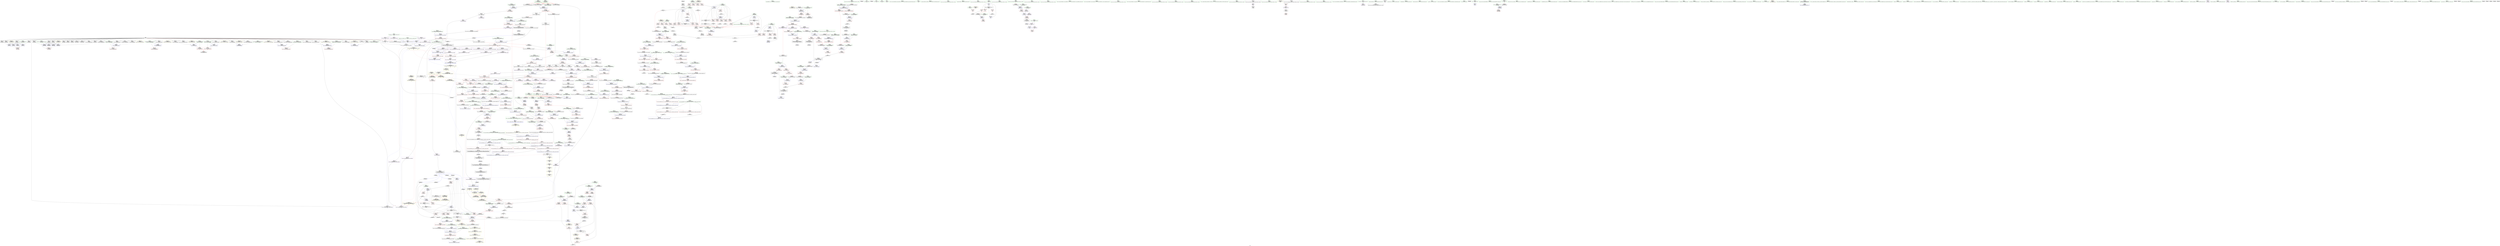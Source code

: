 digraph "SVFG" {
	label="SVFG";

	Node0x55d7cb3cbbe0 [shape=record,color=grey,label="{NodeID: 0\nNullPtr|{|<s37>72}}"];
	Node0x55d7cb3cbbe0 -> Node0x55d7cb3ebd00[style=solid];
	Node0x55d7cb3cbbe0 -> Node0x55d7cb3ebe00[style=solid];
	Node0x55d7cb3cbbe0 -> Node0x55d7cb3ebed0[style=solid];
	Node0x55d7cb3cbbe0 -> Node0x55d7cb3ebfa0[style=solid];
	Node0x55d7cb3cbbe0 -> Node0x55d7cb3ec070[style=solid];
	Node0x55d7cb3cbbe0 -> Node0x55d7cb3ec140[style=solid];
	Node0x55d7cb3cbbe0 -> Node0x55d7cb3ec210[style=solid];
	Node0x55d7cb3cbbe0 -> Node0x55d7cb3ec2e0[style=solid];
	Node0x55d7cb3cbbe0 -> Node0x55d7cb3ec3b0[style=solid];
	Node0x55d7cb3cbbe0 -> Node0x55d7cb3ec480[style=solid];
	Node0x55d7cb3cbbe0 -> Node0x55d7cb3ec550[style=solid];
	Node0x55d7cb3cbbe0 -> Node0x55d7cb3ec620[style=solid];
	Node0x55d7cb3cbbe0 -> Node0x55d7cb3ec6f0[style=solid];
	Node0x55d7cb3cbbe0 -> Node0x55d7cb3ec7c0[style=solid];
	Node0x55d7cb3cbbe0 -> Node0x55d7cb3ec890[style=solid];
	Node0x55d7cb3cbbe0 -> Node0x55d7cb3ec960[style=solid];
	Node0x55d7cb3cbbe0 -> Node0x55d7cb3eca30[style=solid];
	Node0x55d7cb3cbbe0 -> Node0x55d7cb3ecb00[style=solid];
	Node0x55d7cb3cbbe0 -> Node0x55d7cb3f4fc0[style=solid];
	Node0x55d7cb3cbbe0 -> Node0x55d7cb3f5090[style=solid];
	Node0x55d7cb3cbbe0 -> Node0x55d7cb3f5160[style=solid];
	Node0x55d7cb3cbbe0 -> Node0x55d7cb3f5230[style=solid];
	Node0x55d7cb3cbbe0 -> Node0x55d7cb3f5300[style=solid];
	Node0x55d7cb3cbbe0 -> Node0x55d7cb3f53d0[style=solid];
	Node0x55d7cb3cbbe0 -> Node0x55d7cb3f54a0[style=solid];
	Node0x55d7cb3cbbe0 -> Node0x55d7cb3f5570[style=solid];
	Node0x55d7cb3cbbe0 -> Node0x55d7cb3f5640[style=solid];
	Node0x55d7cb3cbbe0 -> Node0x55d7cb3f5710[style=solid];
	Node0x55d7cb3cbbe0 -> Node0x55d7cb3f57e0[style=solid];
	Node0x55d7cb3cbbe0 -> Node0x55d7cb3f58b0[style=solid];
	Node0x55d7cb3cbbe0 -> Node0x55d7cb3f5980[style=solid];
	Node0x55d7cb3cbbe0 -> Node0x55d7cb407b40[style=solid];
	Node0x55d7cb3cbbe0 -> Node0x55d7cb40b860[style=solid];
	Node0x55d7cb3cbbe0 -> Node0x55d7cb40b930[style=solid];
	Node0x55d7cb3cbbe0 -> Node0x55d7cb40ba00[style=solid];
	Node0x55d7cb3cbbe0 -> Node0x55d7cb423380[style=solid];
	Node0x55d7cb3cbbe0 -> Node0x55d7cb426da0[style=solid];
	Node0x55d7cb3cbbe0:s37 -> Node0x55d7cb414690[style=solid,color=red];
	Node0x55d7cb4159d0 [shape=record,color=black,label="{NodeID: 1550\n945 = PHI(711, )\n0th arg _ZSt27__uninitialized_default_n_aIPemeET_S1_T0_RSaIT1_E }"];
	Node0x55d7cb4159d0 -> Node0x55d7cb40ca40[style=solid];
	Node0x55d7cb3f3f90 [shape=record,color=red,label="{NodeID: 443\n679\<--662\n\<--__n.addr\n_ZNSt12_Vector_baseIeSaIeEEC2EmRKS0_\n|{<s0>59}}"];
	Node0x55d7cb3f3f90:s0 -> Node0x55d7cb4b6130[style=solid,color=red];
	Node0x55d7cb3e7ea0 [shape=record,color=green,label="{NodeID: 111\n594\<--595\n_ZSt3maxIeERKT_S2_S2_\<--_ZSt3maxIeERKT_S2_S2__field_insensitive\n}"];
	Node0x55d7cb4098b0 [shape=record,color=blue,label="{NodeID: 554\n421\<--418\n__b.addr\<--__b\n_ZStaNRSt13_Ios_FmtflagsS_\n}"];
	Node0x55d7cb4098b0 -> Node0x55d7cb3f2660[style=dashed];
	Node0x55d7cb3ec550 [shape=record,color=black,label="{NodeID: 222\n353\<--3\n\<--dummyVal\n_ZN3Sol4TestEx\n}"];
	Node0x55d7cb4afa20 [shape=record,color=black,label="{NodeID: 1440\n195 = PHI()\n}"];
	Node0x55d7cb3fa490 [shape=record,color=purple,label="{NodeID: 333\n750\<--732\n_M_impl5\<--this1\n_ZNSt12_Vector_baseIeSaIeEED2Ev\n|{<s0>64}}"];
	Node0x55d7cb3fa490:s0 -> Node0x55d7cb4b49c0[style=solid,color=red];
	Node0x55d7cb3e3d40 [shape=record,color=green,label="{NodeID: 1\n7\<--1\n__dso_handle\<--dummyObj\nGlob }"];
	Node0x55d7cb415ae0 [shape=record,color=black,label="{NodeID: 1551\n946 = PHI(712, )\n1st arg _ZSt27__uninitialized_default_n_aIPemeET_S1_T0_RSaIT1_E }"];
	Node0x55d7cb415ae0 -> Node0x55d7cb40cb10[style=solid];
	Node0x55d7cb3f4060 [shape=record,color=red,label="{NodeID: 444\n675\<--664\n\<--__a.addr\n_ZNSt12_Vector_baseIeSaIeEEC2EmRKS0_\n|{<s0>58}}"];
	Node0x55d7cb3f4060:s0 -> Node0x55d7cb4b8670[style=solid,color=red];
	Node0x55d7cb3e7fa0 [shape=record,color=green,label="{NodeID: 112\n602\<--603\nthis.addr\<--this.addr_field_insensitive\n_ZNSt6vectorIeSaIeEED2Ev\n}"];
	Node0x55d7cb3e7fa0 -> Node0x55d7cb3f3ab0[style=solid];
	Node0x55d7cb3e7fa0 -> Node0x55d7cb40aa90[style=solid];
	Node0x55d7cb409980 [shape=record,color=blue,label="{NodeID: 555\n429\<--428\n\<--call\n_ZStaNRSt13_Ios_FmtflagsS_\n}"];
	Node0x55d7cb3ec620 [shape=record,color=black,label="{NodeID: 223\n354\<--3\n\<--dummyVal\n_ZN3Sol4TestEx\n}"];
	Node0x55d7cb3ec620 -> Node0x55d7cb409300[style=solid];
	Node0x55d7cb4afb50 [shape=record,color=black,label="{NodeID: 1441\n196 = PHI()\n}"];
	Node0x55d7cb3fa560 [shape=record,color=purple,label="{NodeID: 334\n758\<--732\n_M_impl6\<--this1\n_ZNSt12_Vector_baseIeSaIeEED2Ev\n|{<s0>65}}"];
	Node0x55d7cb3fa560:s0 -> Node0x55d7cb4b49c0[style=solid,color=red];
	Node0x55d7cb3e3dd0 [shape=record,color=green,label="{NodeID: 2\n8\<--1\n_ZSt4cout\<--dummyObj\nGlob }"];
	Node0x55d7cb415c20 [shape=record,color=black,label="{NodeID: 1552\n947 = PHI(714, )\n2nd arg _ZSt27__uninitialized_default_n_aIPemeET_S1_T0_RSaIT1_E }"];
	Node0x55d7cb415c20 -> Node0x55d7cb40cbe0[style=solid];
	Node0x55d7cb3f4130 [shape=record,color=red,label="{NodeID: 445\n693\<--666\nexn\<--exn.slot\n_ZNSt12_Vector_baseIeSaIeEEC2EmRKS0_\n}"];
	Node0x55d7cb3e8070 [shape=record,color=green,label="{NodeID: 113\n604\<--605\nexn.slot\<--exn.slot_field_insensitive\n_ZNSt6vectorIeSaIeEED2Ev\n}"];
	Node0x55d7cb3e8070 -> Node0x55d7cb3f3b80[style=solid];
	Node0x55d7cb3e8070 -> Node0x55d7cb40ab60[style=solid];
	Node0x55d7cb409a50 [shape=record,color=blue,label="{NodeID: 556\n434\<--433\n__a.addr\<--__a\n_ZStcoSt13_Ios_Fmtflags\n}"];
	Node0x55d7cb409a50 -> Node0x55d7cb3f2800[style=dashed];
	Node0x55d7cb3ec6f0 [shape=record,color=black,label="{NodeID: 224\n356\<--3\n\<--dummyVal\n_ZN3Sol4TestEx\n}"];
	Node0x55d7cb3ec6f0 -> Node0x55d7cb4093d0[style=solid];
	Node0x55d7cb4afc20 [shape=record,color=black,label="{NodeID: 1442\n217 = PHI(564, )\n}"];
	Node0x55d7cb3fa630 [shape=record,color=purple,label="{NodeID: 335\n779\<--773\n_M_start\<--this1\n_ZNSt12_Vector_baseIeSaIeEE12_Vector_implC2ERKS0_\n}"];
	Node0x55d7cb3fa630 -> Node0x55d7cb40b860[style=solid];
	Node0x55d7cb3e4080 [shape=record,color=green,label="{NodeID: 3\n9\<--1\n_ZSt3cin\<--dummyObj\nGlob }"];
	Node0x55d7cb415d60 [shape=record,color=black,label="{NodeID: 1553\n1160 = PHI(592, )\n0th arg _ZSt3maxIeERKT_S2_S2_ }"];
	Node0x55d7cb415d60 -> Node0x55d7cb40e370[style=solid];
	Node0x55d7cb3f4200 [shape=record,color=red,label="{NodeID: 446\n694\<--668\nsel\<--ehselector.slot\n_ZNSt12_Vector_baseIeSaIeEEC2EmRKS0_\n}"];
	Node0x55d7cb3ecbf0 [shape=record,color=green,label="{NodeID: 114\n606\<--607\nehselector.slot\<--ehselector.slot_field_insensitive\n_ZNSt6vectorIeSaIeEED2Ev\n}"];
	Node0x55d7cb3ecbf0 -> Node0x55d7cb40ac30[style=solid];
	Node0x55d7cb409b20 [shape=record,color=blue,label="{NodeID: 557\n444\<--442\n__a.addr\<--__a\n_ZStoRRSt13_Ios_FmtflagsS_\n}"];
	Node0x55d7cb409b20 -> Node0x55d7cb3f28d0[style=dashed];
	Node0x55d7cb409b20 -> Node0x55d7cb3f29a0[style=dashed];
	Node0x55d7cb3ec7c0 [shape=record,color=black,label="{NodeID: 225\n375\<--3\nlpad.val\<--dummyVal\n_ZN3Sol4TestEx\n}"];
	Node0x55d7cb4afe20 [shape=record,color=black,label="{NodeID: 1443\n255 = PHI()\n}"];
	Node0x55d7cb4afe20 -> Node0x55d7cb3f63d0[style=solid];
	Node0x55d7cb3fa700 [shape=record,color=purple,label="{NodeID: 336\n781\<--773\n_M_finish\<--this1\n_ZNSt12_Vector_baseIeSaIeEE12_Vector_implC2ERKS0_\n}"];
	Node0x55d7cb3fa700 -> Node0x55d7cb40b930[style=solid];
	Node0x55d7cb460f10 [shape=record,color=yellow,style=double,label="{NodeID: 1111\n10V_1 = ENCHI(MR_10V_0)\npts\{921 \}\nFun[_ZN3Sol4TestEx]|{<s0>17}}"];
	Node0x55d7cb460f10:s0 -> Node0x55d7cb463100[style=dashed,color=red];
	Node0x55d7cb3e4110 [shape=record,color=green,label="{NodeID: 4\n12\<--1\n.str\<--dummyObj\nGlob }"];
	Node0x55d7cb415ea0 [shape=record,color=black,label="{NodeID: 1554\n1161 = PHI(588, )\n1st arg _ZSt3maxIeERKT_S2_S2_ }"];
	Node0x55d7cb415ea0 -> Node0x55d7cb40e440[style=solid];
	Node0x55d7cb3f42d0 [shape=record,color=red,label="{NodeID: 447\n707\<--701\nthis1\<--this.addr\n_ZNSt6vectorIeSaIeEE21_M_default_initializeEm\n}"];
	Node0x55d7cb3f42d0 -> Node0x55d7cb3f7410[style=solid];
	Node0x55d7cb3f42d0 -> Node0x55d7cb3f74e0[style=solid];
	Node0x55d7cb3f42d0 -> Node0x55d7cb3f75b0[style=solid];
	Node0x55d7cb3eccc0 [shape=record,color=green,label="{NodeID: 115\n620\<--621\n_ZNSt12_Vector_baseIeSaIeEE19_M_get_Tp_allocatorEv\<--_ZNSt12_Vector_baseIeSaIeEE19_M_get_Tp_allocatorEv_field_insensitive\n}"];
	Node0x55d7cb409bf0 [shape=record,color=blue,label="{NodeID: 558\n446\<--443\n__b.addr\<--__b\n_ZStoRRSt13_Ios_FmtflagsS_\n}"];
	Node0x55d7cb409bf0 -> Node0x55d7cb3f2a70[style=dashed];
	Node0x55d7cb3ec890 [shape=record,color=black,label="{NodeID: 226\n376\<--3\nlpad.val59\<--dummyVal\n_ZN3Sol4TestEx\n}"];
	Node0x55d7cb4afef0 [shape=record,color=black,label="{NodeID: 1444\n268 = PHI(564, )\n}"];
	Node0x55d7cb4afef0 -> Node0x55d7cb408a10[style=solid];
	Node0x55d7cb3fa7d0 [shape=record,color=purple,label="{NodeID: 337\n783\<--773\n_M_end_of_storage\<--this1\n_ZNSt12_Vector_baseIeSaIeEE12_Vector_implC2ERKS0_\n}"];
	Node0x55d7cb3fa7d0 -> Node0x55d7cb40ba00[style=solid];
	Node0x55d7cb460ff0 [shape=record,color=yellow,style=double,label="{NodeID: 1112\n45V_1 = ENCHI(MR_45V_0)\npts\{1590000 \}\nFun[_ZN3Sol4TestEx]|{<s0>17}}"];
	Node0x55d7cb460ff0:s0 -> Node0x55d7cb4631e0[style=dashed,color=red];
	Node0x55d7cb3e41a0 [shape=record,color=green,label="{NodeID: 5\n14\<--1\n.str.1\<--dummyObj\nGlob }"];
	Node0x55d7cb3f43a0 [shape=record,color=red,label="{NodeID: 448\n712\<--703\n\<--__n.addr\n_ZNSt6vectorIeSaIeEE21_M_default_initializeEm\n|{<s0>62}}"];
	Node0x55d7cb3f43a0:s0 -> Node0x55d7cb415ae0[style=solid,color=red];
	Node0x55d7cb3ecd90 [shape=record,color=green,label="{NodeID: 116\n623\<--624\n_ZSt8_DestroyIPeeEvT_S1_RSaIT0_E\<--_ZSt8_DestroyIPeeEvT_S1_RSaIT0_E_field_insensitive\n}"];
	Node0x55d7cb409cc0 [shape=record,color=blue,label="{NodeID: 559\n456\<--453\n\<--call\n_ZStoRRSt13_Ios_FmtflagsS_\n}"];
	Node0x55d7cb3ec960 [shape=record,color=black,label="{NodeID: 227\n531\<--3\n\<--dummyVal\n_ZNSt6vectorIeSaIeEEC2EmRKS0_\n}"];
	Node0x55d7cb4b0060 [shape=record,color=black,label="{NodeID: 1445\n292 = PHI(564, )\n}"];
	Node0x55d7cb4b0060 -> Node0x55d7cb3f1bd0[style=solid];
	Node0x55d7cb3fa8a0 [shape=record,color=purple,label="{NodeID: 338\n800\<--795\n_M_impl\<--this1\n_ZNSt12_Vector_baseIeSaIeEE17_M_create_storageEm\n}"];
	Node0x55d7cb3e4230 [shape=record,color=green,label="{NodeID: 6\n17\<--1\n\<--dummyObj\nCan only get source location for instruction, argument, global var or function.}"];
	Node0x55d7cb3f4470 [shape=record,color=red,label="{NodeID: 449\n711\<--710\n\<--_M_start\n_ZNSt6vectorIeSaIeEE21_M_default_initializeEm\n|{<s0>62}}"];
	Node0x55d7cb3f4470:s0 -> Node0x55d7cb4159d0[style=solid,color=red];
	Node0x55d7cb3ece90 [shape=record,color=green,label="{NodeID: 117\n638\<--639\n__clang_call_terminate\<--__clang_call_terminate_field_insensitive\n}"];
	Node0x55d7cb409d90 [shape=record,color=blue,label="{NodeID: 560\n462\<--460\n__a.addr\<--__a\n_ZStanSt13_Ios_FmtflagsS_\n}"];
	Node0x55d7cb409d90 -> Node0x55d7cb3f2c10[style=dashed];
	Node0x55d7cb3eca30 [shape=record,color=black,label="{NodeID: 228\n532\<--3\n\<--dummyVal\n_ZNSt6vectorIeSaIeEEC2EmRKS0_\n}"];
	Node0x55d7cb3eca30 -> Node0x55d7cb40a410[style=solid];
	Node0x55d7cb44af90 [shape=record,color=black,label="{NodeID: 1003\nMR_32V_3 = PHI(MR_32V_4, MR_32V_2, )\npts\{167 \}\n}"];
	Node0x55d7cb44af90 -> Node0x55d7cb3fc920[style=dashed];
	Node0x55d7cb44af90 -> Node0x55d7cb3fc9f0[style=dashed];
	Node0x55d7cb44af90 -> Node0x55d7cb3fcac0[style=dashed];
	Node0x55d7cb44af90 -> Node0x55d7cb408460[style=dashed];
	Node0x55d7cb4b01a0 [shape=record,color=black,label="{NodeID: 1446\n295 = PHI(564, )\n}"];
	Node0x55d7cb4b01a0 -> Node0x55d7cb3f1ca0[style=solid];
	Node0x55d7cb3fa970 [shape=record,color=purple,label="{NodeID: 339\n801\<--795\n_M_start\<--this1\n_ZNSt12_Vector_baseIeSaIeEE17_M_create_storageEm\n}"];
	Node0x55d7cb3fa970 -> Node0x55d7cb40bc70[style=solid];
	Node0x55d7cb4611b0 [shape=record,color=yellow,style=double,label="{NodeID: 1114\n49V_1 = ENCHI(MR_49V_0)\npts\{1590001 1590002 \}\nFun[_ZN3Sol4TestEx]|{<s0>17|<s1>17}}"];
	Node0x55d7cb4611b0:s0 -> Node0x55d7cb4632f0[style=dashed,color=red];
	Node0x55d7cb4611b0:s1 -> Node0x55d7cb463400[style=dashed,color=red];
	Node0x55d7cb3e4a70 [shape=record,color=green,label="{NodeID: 7\n57\<--1\n\<--dummyObj\nCan only get source location for instruction, argument, global var or function.}"];
	Node0x55d7cb3f4540 [shape=record,color=red,label="{NodeID: 450\n732\<--725\nthis1\<--this.addr\n_ZNSt12_Vector_baseIeSaIeEED2Ev\n|{|<s8>63}}"];
	Node0x55d7cb3f4540 -> Node0x55d7cb3f9fb0[style=solid];
	Node0x55d7cb3f4540 -> Node0x55d7cb3fa080[style=solid];
	Node0x55d7cb3f4540 -> Node0x55d7cb3fa150[style=solid];
	Node0x55d7cb3f4540 -> Node0x55d7cb3fa220[style=solid];
	Node0x55d7cb3f4540 -> Node0x55d7cb3fa2f0[style=solid];
	Node0x55d7cb3f4540 -> Node0x55d7cb3fa3c0[style=solid];
	Node0x55d7cb3f4540 -> Node0x55d7cb3fa490[style=solid];
	Node0x55d7cb3f4540 -> Node0x55d7cb3fa560[style=solid];
	Node0x55d7cb3f4540:s8 -> Node0x55d7cb4b8170[style=solid,color=red];
	Node0x55d7cb3ecf90 [shape=record,color=green,label="{NodeID: 118\n651\<--652\nthis.addr\<--this.addr_field_insensitive\n_ZN9__gnu_cxx13new_allocatorIeEC2Ev\n}"];
	Node0x55d7cb3ecf90 -> Node0x55d7cb3f3df0[style=solid];
	Node0x55d7cb3ecf90 -> Node0x55d7cb40ad00[style=solid];
	Node0x55d7cb409e60 [shape=record,color=blue,label="{NodeID: 561\n464\<--461\n__b.addr\<--__b\n_ZStanSt13_Ios_FmtflagsS_\n}"];
	Node0x55d7cb409e60 -> Node0x55d7cb3f2ce0[style=dashed];
	Node0x55d7cb3ecb00 [shape=record,color=black,label="{NodeID: 229\n534\<--3\n\<--dummyVal\n_ZNSt6vectorIeSaIeEEC2EmRKS0_\n}"];
	Node0x55d7cb3ecb00 -> Node0x55d7cb40a4e0[style=solid];
	Node0x55d7cb44b490 [shape=record,color=black,label="{NodeID: 1004\nMR_8V_3 = PHI(MR_8V_4, MR_8V_2, )\npts\{53 \}\n}"];
	Node0x55d7cb44b490 -> Node0x55d7cb3fb810[style=dashed];
	Node0x55d7cb44b490 -> Node0x55d7cb3fb8e0[style=dashed];
	Node0x55d7cb44b490 -> Node0x55d7cb3fb9b0[style=dashed];
	Node0x55d7cb44b490 -> Node0x55d7cb407eb0[style=dashed];
	Node0x55d7cb4b02e0 [shape=record,color=black,label="{NodeID: 1447\n305 = PHI(564, )\n}"];
	Node0x55d7cb4b02e0 -> Node0x55d7cb3f1d70[style=solid];
	Node0x55d7cb3faa40 [shape=record,color=purple,label="{NodeID: 340\n803\<--795\n_M_impl2\<--this1\n_ZNSt12_Vector_baseIeSaIeEE17_M_create_storageEm\n}"];
	Node0x55d7cb3e4b00 [shape=record,color=green,label="{NodeID: 8\n59\<--1\n\<--dummyObj\nCan only get source location for instruction, argument, global var or function.}"];
	Node0x55d7cb3f4610 [shape=record,color=red,label="{NodeID: 451\n761\<--727\nexn\<--exn.slot\n_ZNSt12_Vector_baseIeSaIeEED2Ev\n|{<s0>66}}"];
	Node0x55d7cb3f4610:s0 -> Node0x55d7cb4b88f0[style=solid,color=red];
	Node0x55d7cb3ed060 [shape=record,color=green,label="{NodeID: 119\n660\<--661\nthis.addr\<--this.addr_field_insensitive\n_ZNSt12_Vector_baseIeSaIeEEC2EmRKS0_\n}"];
	Node0x55d7cb3ed060 -> Node0x55d7cb3f3ec0[style=solid];
	Node0x55d7cb3ed060 -> Node0x55d7cb40add0[style=solid];
	Node0x55d7cb409f30 [shape=record,color=blue,label="{NodeID: 562\n475\<--473\n__a.addr\<--__a\n_ZStorSt13_Ios_FmtflagsS_\n}"];
	Node0x55d7cb409f30 -> Node0x55d7cb3f2db0[style=dashed];
	Node0x55d7cb3f4fc0 [shape=record,color=black,label="{NodeID: 230\n543\<--3\nlpad.val\<--dummyVal\n_ZNSt6vectorIeSaIeEEC2EmRKS0_\n}"];
	Node0x55d7cb44b990 [shape=record,color=black,label="{NodeID: 1005\nMR_10V_2 = PHI(MR_10V_3, MR_10V_1, )\npts\{921 \}\n|{<s0>9}}"];
	Node0x55d7cb44b990:s0 -> Node0x55d7cb460f10[style=dashed,color=red];
	Node0x55d7cb4b0420 [shape=record,color=black,label="{NodeID: 1448\n308 = PHI(564, )\n}"];
	Node0x55d7cb4b0420 -> Node0x55d7cb3f1e40[style=solid];
	Node0x55d7cb3fab10 [shape=record,color=purple,label="{NodeID: 341\n804\<--795\n_M_start3\<--this1\n_ZNSt12_Vector_baseIeSaIeEE17_M_create_storageEm\n}"];
	Node0x55d7cb3fab10 -> Node0x55d7cb3f4d60[style=solid];
	Node0x55d7cb3e4c00 [shape=record,color=green,label="{NodeID: 9\n68\<--1\n\<--dummyObj\nCan only get source location for instruction, argument, global var or function.|{<s0>5}}"];
	Node0x55d7cb3e4c00:s0 -> Node0x55d7cb4b48b0[style=solid,color=red];
	Node0x55d7cb3f46e0 [shape=record,color=red,label="{NodeID: 452\n735\<--734\n\<--_M_start\n_ZNSt12_Vector_baseIeSaIeEED2Ev\n|{<s0>63}}"];
	Node0x55d7cb3f46e0:s0 -> Node0x55d7cb4b82b0[style=solid,color=red];
	Node0x55d7cb3ed130 [shape=record,color=green,label="{NodeID: 120\n662\<--663\n__n.addr\<--__n.addr_field_insensitive\n_ZNSt12_Vector_baseIeSaIeEEC2EmRKS0_\n}"];
	Node0x55d7cb3ed130 -> Node0x55d7cb3f3f90[style=solid];
	Node0x55d7cb3ed130 -> Node0x55d7cb40aea0[style=solid];
	Node0x55d7cb40a000 [shape=record,color=blue,label="{NodeID: 563\n477\<--474\n__b.addr\<--__b\n_ZStorSt13_Ios_FmtflagsS_\n}"];
	Node0x55d7cb40a000 -> Node0x55d7cb3f2e80[style=dashed];
	Node0x55d7cb3f5090 [shape=record,color=black,label="{NodeID: 231\n544\<--3\nlpad.val2\<--dummyVal\n_ZNSt6vectorIeSaIeEEC2EmRKS0_\n}"];
	Node0x55d7cb4b0560 [shape=record,color=black,label="{NodeID: 1449\n324 = PHI(564, )\n}"];
	Node0x55d7cb4b0560 -> Node0x55d7cb408fc0[style=solid];
	Node0x55d7cb3fabe0 [shape=record,color=purple,label="{NodeID: 342\n806\<--795\n_M_impl4\<--this1\n_ZNSt12_Vector_baseIeSaIeEE17_M_create_storageEm\n}"];
	Node0x55d7cb3e4d00 [shape=record,color=green,label="{NodeID: 10\n91\<--1\n\<--dummyObj\nCan only get source location for instruction, argument, global var or function.}"];
	Node0x55d7cb3f47b0 [shape=record,color=red,label="{NodeID: 453\n738\<--737\n\<--_M_end_of_storage\n_ZNSt12_Vector_baseIeSaIeEED2Ev\n}"];
	Node0x55d7cb3f47b0 -> Node0x55d7cb3f7680[style=solid];
	Node0x55d7cb3ed200 [shape=record,color=green,label="{NodeID: 121\n664\<--665\n__a.addr\<--__a.addr_field_insensitive\n_ZNSt12_Vector_baseIeSaIeEEC2EmRKS0_\n}"];
	Node0x55d7cb3ed200 -> Node0x55d7cb3f4060[style=solid];
	Node0x55d7cb3ed200 -> Node0x55d7cb40af70[style=solid];
	Node0x55d7cb40a0d0 [shape=record,color=blue,label="{NodeID: 564\n493\<--492\nthis.addr\<--this\n_ZNSaIeEC2Ev\n}"];
	Node0x55d7cb40a0d0 -> Node0x55d7cb3f2f50[style=dashed];
	Node0x55d7cb3f5160 [shape=record,color=black,label="{NodeID: 232\n628\<--3\n\<--dummyVal\n_ZNSt6vectorIeSaIeEED2Ev\n}"];
	Node0x55d7cb4b06a0 [shape=record,color=black,label="{NodeID: 1450\n398 = PHI(432, )\n|{<s0>42}}"];
	Node0x55d7cb4b06a0:s0 -> Node0x55d7cb415590[style=solid,color=red];
	Node0x55d7cb3facb0 [shape=record,color=purple,label="{NodeID: 343\n807\<--795\n_M_finish\<--this1\n_ZNSt12_Vector_baseIeSaIeEE17_M_create_storageEm\n}"];
	Node0x55d7cb3facb0 -> Node0x55d7cb40bd40[style=solid];
	Node0x55d7cb3e4e00 [shape=record,color=green,label="{NodeID: 11\n122\<--1\n\<--dummyObj\nCan only get source location for instruction, argument, global var or function.|{<s0>10}}"];
	Node0x55d7cb3e4e00:s0 -> Node0x55d7cb4b7b30[style=solid,color=red];
	Node0x55d7cb3f4880 [shape=record,color=red,label="{NodeID: 454\n741\<--740\n\<--_M_start4\n_ZNSt12_Vector_baseIeSaIeEED2Ev\n}"];
	Node0x55d7cb3f4880 -> Node0x55d7cb3f7750[style=solid];
	Node0x55d7cb3ed2d0 [shape=record,color=green,label="{NodeID: 122\n666\<--667\nexn.slot\<--exn.slot_field_insensitive\n_ZNSt12_Vector_baseIeSaIeEEC2EmRKS0_\n}"];
	Node0x55d7cb3ed2d0 -> Node0x55d7cb3f4130[style=solid];
	Node0x55d7cb3ed2d0 -> Node0x55d7cb40b040[style=solid];
	Node0x55d7cb40a1a0 [shape=record,color=blue,label="{NodeID: 565\n506\<--503\nthis.addr\<--this\n_ZNSt6vectorIeSaIeEEC2EmRKS0_\n}"];
	Node0x55d7cb40a1a0 -> Node0x55d7cb3f3020[style=dashed];
	Node0x55d7cb3f5230 [shape=record,color=black,label="{NodeID: 233\n629\<--3\n\<--dummyVal\n_ZNSt6vectorIeSaIeEED2Ev\n}"];
	Node0x55d7cb3f5230 -> Node0x55d7cb40ab60[style=solid];
	Node0x55d7cb4b07e0 [shape=record,color=black,label="{NodeID: 1451\n871 = PHI(878, )\n}"];
	Node0x55d7cb4b07e0 -> Node0x55d7cb423380[style=solid];
	Node0x55d7cb3fad80 [shape=record,color=purple,label="{NodeID: 344\n809\<--795\n_M_impl5\<--this1\n_ZNSt12_Vector_baseIeSaIeEE17_M_create_storageEm\n}"];
	Node0x55d7cb3e4f00 [shape=record,color=green,label="{NodeID: 12\n123\<--1\n\<--dummyObj\nCan only get source location for instruction, argument, global var or function.|{<s0>10}}"];
	Node0x55d7cb3e4f00:s0 -> Node0x55d7cb4b7c70[style=solid,color=red];
	Node0x55d7cb3f4950 [shape=record,color=red,label="{NodeID: 455\n773\<--767\nthis1\<--this.addr\n_ZNSt12_Vector_baseIeSaIeEE12_Vector_implC2ERKS0_\n}"];
	Node0x55d7cb3f4950 -> Node0x55d7cb3f7820[style=solid];
	Node0x55d7cb3f4950 -> Node0x55d7cb3fa630[style=solid];
	Node0x55d7cb3f4950 -> Node0x55d7cb3fa700[style=solid];
	Node0x55d7cb3f4950 -> Node0x55d7cb3fa7d0[style=solid];
	Node0x55d7cb3ed3a0 [shape=record,color=green,label="{NodeID: 123\n668\<--669\nehselector.slot\<--ehselector.slot_field_insensitive\n_ZNSt12_Vector_baseIeSaIeEEC2EmRKS0_\n}"];
	Node0x55d7cb3ed3a0 -> Node0x55d7cb3f4200[style=solid];
	Node0x55d7cb3ed3a0 -> Node0x55d7cb40b110[style=solid];
	Node0x55d7cb40a270 [shape=record,color=blue,label="{NodeID: 566\n508\<--504\n__n.addr\<--__n\n_ZNSt6vectorIeSaIeEEC2EmRKS0_\n}"];
	Node0x55d7cb40a270 -> Node0x55d7cb3f30f0[style=dashed];
	Node0x55d7cb40a270 -> Node0x55d7cb3f31c0[style=dashed];
	Node0x55d7cb3f5300 [shape=record,color=black,label="{NodeID: 234\n631\<--3\n\<--dummyVal\n_ZNSt6vectorIeSaIeEED2Ev\n}"];
	Node0x55d7cb3f5300 -> Node0x55d7cb40ac30[style=solid];
	Node0x55d7cb4b0920 [shape=record,color=black,label="{NodeID: 1452\n402 = PHI(416, )\n}"];
	Node0x55d7cb3fae50 [shape=record,color=purple,label="{NodeID: 345\n810\<--795\n_M_start6\<--this1\n_ZNSt12_Vector_baseIeSaIeEE17_M_create_storageEm\n}"];
	Node0x55d7cb3fae50 -> Node0x55d7cb3f4e30[style=solid];
	Node0x55d7cb3e5000 [shape=record,color=green,label="{NodeID: 13\n199\<--1\n\<--dummyObj\nCan only get source location for instruction, argument, global var or function.}"];
	Node0x55d7cb3f4a20 [shape=record,color=red,label="{NodeID: 456\n775\<--769\n\<--__a.addr\n_ZNSt12_Vector_baseIeSaIeEE12_Vector_implC2ERKS0_\n|{<s0>67}}"];
	Node0x55d7cb3f4a20:s0 -> Node0x55d7cb415370[style=solid,color=red];
	Node0x55d7cb3ed470 [shape=record,color=green,label="{NodeID: 124\n677\<--678\n_ZNSt12_Vector_baseIeSaIeEE12_Vector_implC2ERKS0_\<--_ZNSt12_Vector_baseIeSaIeEE12_Vector_implC2ERKS0__field_insensitive\n}"];
	Node0x55d7cb40a340 [shape=record,color=blue,label="{NodeID: 567\n510\<--505\n__a.addr\<--__a\n_ZNSt6vectorIeSaIeEEC2EmRKS0_\n}"];
	Node0x55d7cb40a340 -> Node0x55d7cb3f3290[style=dashed];
	Node0x55d7cb3f53d0 [shape=record,color=black,label="{NodeID: 235\n684\<--3\n\<--dummyVal\n_ZNSt12_Vector_baseIeSaIeEEC2EmRKS0_\n}"];
	Node0x55d7cb44d290 [shape=record,color=black,label="{NodeID: 1010\nMR_10V_2 = PHI(MR_10V_3, MR_10V_1, )\npts\{921 \}\n|{|<s1>80}}"];
	Node0x55d7cb44d290 -> Node0x55d7cb40d8e0[style=dashed];
	Node0x55d7cb44d290:s1 -> Node0x55d7cb475690[style=dashed,color=blue];
	Node0x55d7cb4b0a30 [shape=record,color=black,label="{NodeID: 1453\n407 = PHI(459, )\n|{<s0>44}}"];
	Node0x55d7cb4b0a30:s0 -> Node0x55d7cb4b55f0[style=solid,color=red];
	Node0x55d7cb3faf20 [shape=record,color=purple,label="{NodeID: 346\n814\<--795\n_M_impl7\<--this1\n_ZNSt12_Vector_baseIeSaIeEE17_M_create_storageEm\n}"];
	Node0x55d7cb461890 [shape=record,color=yellow,style=double,label="{NodeID: 1121\n14V_1 = ENCHI(MR_14V_0)\npts\{118 \}\nFun[_ZSt5fixedRSt8ios_base]}"];
	Node0x55d7cb461890 -> Node0x55d7cb407f80[style=dashed];
	Node0x55d7cb3e5100 [shape=record,color=green,label="{NodeID: 14\n210\<--1\n\<--dummyObj\nCan only get source location for instruction, argument, global var or function.|{<s0>26}}"];
	Node0x55d7cb3e5100:s0 -> Node0x55d7cb4b2650[style=solid,color=red];
	Node0x55d7cb3f4af0 [shape=record,color=red,label="{NodeID: 457\n795\<--789\nthis1\<--this.addr\n_ZNSt12_Vector_baseIeSaIeEE17_M_create_storageEm\n|{|<s10>68}}"];
	Node0x55d7cb3f4af0 -> Node0x55d7cb3fa8a0[style=solid];
	Node0x55d7cb3f4af0 -> Node0x55d7cb3fa970[style=solid];
	Node0x55d7cb3f4af0 -> Node0x55d7cb3faa40[style=solid];
	Node0x55d7cb3f4af0 -> Node0x55d7cb3fab10[style=solid];
	Node0x55d7cb3f4af0 -> Node0x55d7cb3fabe0[style=solid];
	Node0x55d7cb3f4af0 -> Node0x55d7cb3facb0[style=solid];
	Node0x55d7cb3f4af0 -> Node0x55d7cb3fad80[style=solid];
	Node0x55d7cb3f4af0 -> Node0x55d7cb3fae50[style=solid];
	Node0x55d7cb3f4af0 -> Node0x55d7cb3faf20[style=solid];
	Node0x55d7cb3f4af0 -> Node0x55d7cb3faff0[style=solid];
	Node0x55d7cb3f4af0:s10 -> Node0x55d7cb4b4d70[style=solid,color=red];
	Node0x55d7cb3ed570 [shape=record,color=green,label="{NodeID: 125\n681\<--682\n_ZNSt12_Vector_baseIeSaIeEE17_M_create_storageEm\<--_ZNSt12_Vector_baseIeSaIeEE17_M_create_storageEm_field_insensitive\n}"];
	Node0x55d7cb40a410 [shape=record,color=blue,label="{NodeID: 568\n512\<--532\nexn.slot\<--\n_ZNSt6vectorIeSaIeEEC2EmRKS0_\n}"];
	Node0x55d7cb40a410 -> Node0x55d7cb3f3360[style=dashed];
	Node0x55d7cb3f54a0 [shape=record,color=black,label="{NodeID: 236\n685\<--3\n\<--dummyVal\n_ZNSt12_Vector_baseIeSaIeEEC2EmRKS0_\n}"];
	Node0x55d7cb3f54a0 -> Node0x55d7cb40b040[style=solid];
	Node0x55d7cb44d790 [shape=record,color=black,label="{NodeID: 1011\nMR_243V_3 = PHI(MR_243V_4, MR_243V_2, )\npts\{1037 \}\n}"];
	Node0x55d7cb44d790 -> Node0x55d7cb406110[style=dashed];
	Node0x55d7cb44d790 -> Node0x55d7cb4061e0[style=dashed];
	Node0x55d7cb44d790 -> Node0x55d7cb4062b0[style=dashed];
	Node0x55d7cb44d790 -> Node0x55d7cb40da80[style=dashed];
	Node0x55d7cb4b0ba0 [shape=record,color=black,label="{NodeID: 1454\n411 = PHI(441, )\n}"];
	Node0x55d7cb3faff0 [shape=record,color=purple,label="{NodeID: 347\n815\<--795\n_M_end_of_storage\<--this1\n_ZNSt12_Vector_baseIeSaIeEE17_M_create_storageEm\n}"];
	Node0x55d7cb3faff0 -> Node0x55d7cb40be10[style=solid];
	Node0x55d7cb3e5200 [shape=record,color=green,label="{NodeID: 15\n242\<--1\n\<--dummyObj\nCan only get source location for instruction, argument, global var or function.}"];
	Node0x55d7cb3f4bc0 [shape=record,color=red,label="{NodeID: 458\n796\<--791\n\<--__n.addr\n_ZNSt12_Vector_baseIeSaIeEE17_M_create_storageEm\n|{<s0>68}}"];
	Node0x55d7cb3f4bc0:s0 -> Node0x55d7cb4b4e80[style=solid,color=red];
	Node0x55d7cb3ed670 [shape=record,color=green,label="{NodeID: 126\n690\<--691\n_ZNSt12_Vector_baseIeSaIeEE12_Vector_implD2Ev\<--_ZNSt12_Vector_baseIeSaIeEE12_Vector_implD2Ev_field_insensitive\n}"];
	Node0x55d7cb40a4e0 [shape=record,color=blue,label="{NodeID: 569\n514\<--534\nehselector.slot\<--\n_ZNSt6vectorIeSaIeEEC2EmRKS0_\n}"];
	Node0x55d7cb40a4e0 -> Node0x55d7cb3f3430[style=dashed];
	Node0x55d7cb3f5570 [shape=record,color=black,label="{NodeID: 237\n687\<--3\n\<--dummyVal\n_ZNSt12_Vector_baseIeSaIeEEC2EmRKS0_\n}"];
	Node0x55d7cb3f5570 -> Node0x55d7cb40b110[style=solid];
	Node0x55d7cb44dc90 [shape=record,color=black,label="{NodeID: 1012\nMR_251V_3 = PHI(MR_251V_4, MR_251V_2, )\npts\{1045 \}\n}"];
	Node0x55d7cb44dc90 -> Node0x55d7cb4065f0[style=dashed];
	Node0x55d7cb44dc90 -> Node0x55d7cb4066c0[style=dashed];
	Node0x55d7cb44dc90 -> Node0x55d7cb40d9b0[style=dashed];
	Node0x55d7cb4b0cb0 [shape=record,color=black,label="{NodeID: 1455\n428 = PHI(459, )\n}"];
	Node0x55d7cb4b0cb0 -> Node0x55d7cb409980[style=solid];
	Node0x55d7cb3fb0c0 [shape=record,color=purple,label="{NodeID: 348\n868\<--864\n_M_impl\<--this1\n_ZNSt12_Vector_baseIeSaIeEE11_M_allocateEm\n}"];
	Node0x55d7cb3fb0c0 -> Node0x55d7cb3f7b60[style=solid];
	Node0x55d7cb3e5300 [shape=record,color=green,label="{NodeID: 16\n249\<--1\n\<--dummyObj\nCan only get source location for instruction, argument, global var or function.}"];
	Node0x55d7cb3f4c90 [shape=record,color=red,label="{NodeID: 459\n812\<--791\n\<--__n.addr\n_ZNSt12_Vector_baseIeSaIeEE17_M_create_storageEm\n}"];
	Node0x55d7cb3ed770 [shape=record,color=green,label="{NodeID: 127\n701\<--702\nthis.addr\<--this.addr_field_insensitive\n_ZNSt6vectorIeSaIeEE21_M_default_initializeEm\n}"];
	Node0x55d7cb3ed770 -> Node0x55d7cb3f42d0[style=solid];
	Node0x55d7cb3ed770 -> Node0x55d7cb40b1e0[style=solid];
	Node0x55d7cb40a5b0 [shape=record,color=blue,label="{NodeID: 570\n552\<--551\nthis.addr\<--this\n_ZNSaIeED2Ev\n}"];
	Node0x55d7cb40a5b0 -> Node0x55d7cb3f3500[style=dashed];
	Node0x55d7cb3f5640 [shape=record,color=black,label="{NodeID: 238\n695\<--3\nlpad.val\<--dummyVal\n_ZNSt12_Vector_baseIeSaIeEEC2EmRKS0_\n}"];
	Node0x55d7cb4b0e20 [shape=record,color=black,label="{NodeID: 1456\n453 = PHI(472, )\n}"];
	Node0x55d7cb4b0e20 -> Node0x55d7cb409cc0[style=solid];
	Node0x55d7cb3fb190 [shape=record,color=purple,label="{NodeID: 349\n969\<--968\n_M_impl\<--this1\n_ZNSt12_Vector_baseIeSaIeEE19_M_get_Tp_allocatorEv\n}"];
	Node0x55d7cb3fb190 -> Node0x55d7cb3f81e0[style=solid];
	Node0x55d7cb3e5400 [shape=record,color=green,label="{NodeID: 17\n270\<--1\n\<--dummyObj\nCan only get source location for instruction, argument, global var or function.}"];
	Node0x55d7cb3f4d60 [shape=record,color=red,label="{NodeID: 460\n805\<--804\n\<--_M_start3\n_ZNSt12_Vector_baseIeSaIeEE17_M_create_storageEm\n}"];
	Node0x55d7cb3f4d60 -> Node0x55d7cb40bd40[style=solid];
	Node0x55d7cb3ed840 [shape=record,color=green,label="{NodeID: 128\n703\<--704\n__n.addr\<--__n.addr_field_insensitive\n_ZNSt6vectorIeSaIeEE21_M_default_initializeEm\n}"];
	Node0x55d7cb3ed840 -> Node0x55d7cb3f43a0[style=solid];
	Node0x55d7cb3ed840 -> Node0x55d7cb40b2b0[style=solid];
	Node0x55d7cb40a680 [shape=record,color=blue,label="{NodeID: 571\n567\<--565\nthis.addr\<--this\n_ZNSt6vectorIeSaIeEEixEm\n}"];
	Node0x55d7cb40a680 -> Node0x55d7cb3f35d0[style=dashed];
	Node0x55d7cb3f5710 [shape=record,color=black,label="{NodeID: 239\n696\<--3\nlpad.val2\<--dummyVal\n_ZNSt12_Vector_baseIeSaIeEEC2EmRKS0_\n}"];
	Node0x55d7cb4b0f60 [shape=record,color=black,label="{NodeID: 1457\n593 = PHI(1159, )\n}"];
	Node0x55d7cb4b0f60 -> Node0x55d7cb3f39e0[style=solid];
	Node0x55d7cb3fb260 [shape=record,color=purple,label="{NodeID: 350\n1066\<--1065\nincdec.ptr\<--\n_ZSt10__fill_n_aIPemeEN9__gnu_cxx11__enable_ifIXsr11__is_scalarIT1_EE7__valueET_E6__typeES4_T0_RKS3_\n}"];
	Node0x55d7cb3fb260 -> Node0x55d7cb40da80[style=solid];
	Node0x55d7cb3e5500 [shape=record,color=green,label="{NodeID: 18\n329\<--1\n\<--dummyObj\nCan only get source location for instruction, argument, global var or function.}"];
	Node0x55d7cb3f4e30 [shape=record,color=red,label="{NodeID: 461\n811\<--810\n\<--_M_start6\n_ZNSt12_Vector_baseIeSaIeEE17_M_create_storageEm\n}"];
	Node0x55d7cb3f4e30 -> Node0x55d7cb3fb5a0[style=solid];
	Node0x55d7cb3ed910 [shape=record,color=green,label="{NodeID: 129\n716\<--717\n_ZSt27__uninitialized_default_n_aIPemeET_S1_T0_RSaIT1_E\<--_ZSt27__uninitialized_default_n_aIPemeET_S1_T0_RSaIT1_E_field_insensitive\n}"];
	Node0x55d7cb40a750 [shape=record,color=blue,label="{NodeID: 572\n569\<--566\n__n.addr\<--__n\n_ZNSt6vectorIeSaIeEEixEm\n}"];
	Node0x55d7cb40a750 -> Node0x55d7cb3f36a0[style=dashed];
	Node0x55d7cb3f57e0 [shape=record,color=black,label="{NodeID: 240\n753\<--3\n\<--dummyVal\n_ZNSt12_Vector_baseIeSaIeEED2Ev\n}"];
	Node0x55d7cb4b10a0 [shape=record,color=black,label="{NodeID: 1458\n619 = PHI(963, )\n|{<s0>54}}"];
	Node0x55d7cb4b10a0:s0 -> Node0x55d7cb4158c0[style=solid,color=red];
	Node0x55d7cb3fb330 [shape=record,color=purple,label="{NodeID: 351\n1095\<--1091\n_M_impl\<--this1\n_ZNSt12_Vector_baseIeSaIeEE13_M_deallocateEPem\n}"];
	Node0x55d7cb3fb330 -> Node0x55d7cb3f8790[style=solid];
	Node0x55d7cb461d80 [shape=record,color=yellow,style=double,label="{NodeID: 1126\n10V_1 = ENCHI(MR_10V_0)\npts\{921 \}\nFun[_ZSt6fill_nIPemeET_S1_T0_RKT1_]|{<s0>80}}"];
	Node0x55d7cb461d80:s0 -> Node0x55d7cb44d290[style=dashed,color=red];
	Node0x55d7cb3e5600 [shape=record,color=green,label="{NodeID: 19\n439\<--1\n\<--dummyObj\nCan only get source location for instruction, argument, global var or function.}"];
	Node0x55d7cb3f4f00 [shape=record,color=red,label="{NodeID: 462\n823\<--820\nthis1\<--this.addr\n_ZNSt12_Vector_baseIeSaIeEE12_Vector_implD2Ev\n}"];
	Node0x55d7cb3f4f00 -> Node0x55d7cb3f78f0[style=solid];
	Node0x55d7cb3eda10 [shape=record,color=green,label="{NodeID: 130\n725\<--726\nthis.addr\<--this.addr_field_insensitive\n_ZNSt12_Vector_baseIeSaIeEED2Ev\n}"];
	Node0x55d7cb3eda10 -> Node0x55d7cb3f4540[style=solid];
	Node0x55d7cb3eda10 -> Node0x55d7cb40b450[style=solid];
	Node0x55d7cb40a820 [shape=record,color=blue,label="{NodeID: 573\n586\<--584\na4.addr\<--a4\n_Z4maxiIeEvRT_S0_\n}"];
	Node0x55d7cb40a820 -> Node0x55d7cb3f3840[style=dashed];
	Node0x55d7cb40a820 -> Node0x55d7cb3f3910[style=dashed];
	Node0x55d7cb3f58b0 [shape=record,color=black,label="{NodeID: 241\n754\<--3\n\<--dummyVal\n_ZNSt12_Vector_baseIeSaIeEED2Ev\n}"];
	Node0x55d7cb3f58b0 -> Node0x55d7cb40b520[style=solid];
	Node0x55d7cb44f090 [shape=record,color=black,label="{NodeID: 1016\nMR_115V_3 = PHI(MR_115V_4, MR_115V_2, )\npts\{1163 \}\n}"];
	Node0x55d7cb44f090 -> Node0x55d7cb407080[style=dashed];
	Node0x55d7cb4b11e0 [shape=record,color=black,label="{NodeID: 1459\n714 = PHI(963, )\n|{<s0>62}}"];
	Node0x55d7cb4b11e0:s0 -> Node0x55d7cb415c20[style=solid,color=red];
	Node0x55d7cb3fb400 [shape=record,color=purple,label="{NodeID: 352\n82\<--10\nadd.ptr\<--\nmain\n}"];
	Node0x55d7cb3fb400 -> Node0x55d7cb3f5ef0[style=solid];
	Node0x55d7cb461e60 [shape=record,color=yellow,style=double,label="{NodeID: 1127\n231V_1 = ENCHI(MR_231V_0)\npts\{999 \}\nFun[_ZSt6fill_nIPemeET_S1_T0_RKT1_]|{<s0>80}}"];
	Node0x55d7cb461e60:s0 -> Node0x55d7cb463cd0[style=dashed,color=red];
	Node0x55d7cb3e5700 [shape=record,color=green,label="{NodeID: 20\n746\<--1\n\<--dummyObj\nCan only get source location for instruction, argument, global var or function.}"];
	Node0x55d7cb404e60 [shape=record,color=red,label="{NodeID: 463\n836\<--830\nthis1\<--this.addr\n_ZNSaIeEC2ERKS_\n}"];
	Node0x55d7cb404e60 -> Node0x55d7cb3f79c0[style=solid];
	Node0x55d7cb3edae0 [shape=record,color=green,label="{NodeID: 131\n727\<--728\nexn.slot\<--exn.slot_field_insensitive\n_ZNSt12_Vector_baseIeSaIeEED2Ev\n}"];
	Node0x55d7cb3edae0 -> Node0x55d7cb3f4610[style=solid];
	Node0x55d7cb3edae0 -> Node0x55d7cb40b520[style=solid];
	Node0x55d7cb40a8f0 [shape=record,color=blue,label="{NodeID: 574\n588\<--585\nb4.addr\<--b4\n_Z4maxiIeEvRT_S0_\n|{|<s1>52}}"];
	Node0x55d7cb40a8f0 -> Node0x55d7cb3f39e0[style=dashed];
	Node0x55d7cb40a8f0:s1 -> Node0x55d7cb466820[style=dashed,color=red];
	Node0x55d7cb3f5980 [shape=record,color=black,label="{NodeID: 242\n756\<--3\n\<--dummyVal\n_ZNSt12_Vector_baseIeSaIeEED2Ev\n}"];
	Node0x55d7cb3f5980 -> Node0x55d7cb40b5f0[style=solid];
	Node0x55d7cb4b1320 [shape=record,color=black,label="{NodeID: 1460\n715 = PHI(944, )\n}"];
	Node0x55d7cb4b1320 -> Node0x55d7cb40b380[style=solid];
	Node0x55d7cb3fb4d0 [shape=record,color=purple,label="{NodeID: 353\n579\<--577\nadd.ptr\<--\n_ZNSt6vectorIeSaIeEEixEm\n}"];
	Node0x55d7cb3fb4d0 -> Node0x55d7cb3f6f30[style=solid];
	Node0x55d7cb461f40 [shape=record,color=yellow,style=double,label="{NodeID: 1128\n2V_1 = ENCHI(MR_2V_0)\npts\{1 \}\nFun[main]}"];
	Node0x55d7cb461f40 -> Node0x55d7cb3fb670[style=dashed];
	Node0x55d7cb3e5800 [shape=record,color=green,label="{NodeID: 21\n933\<--1\n\<--dummyObj\nCan only get source location for instruction, argument, global var or function.}"];
	Node0x55d7cb404f30 [shape=record,color=red,label="{NodeID: 464\n838\<--832\n\<--__a.addr\n_ZNSaIeEC2ERKS_\n}"];
	Node0x55d7cb404f30 -> Node0x55d7cb3f7a90[style=solid];
	Node0x55d7cb3edbb0 [shape=record,color=green,label="{NodeID: 132\n729\<--730\nehselector.slot\<--ehselector.slot_field_insensitive\n_ZNSt12_Vector_baseIeSaIeEED2Ev\n}"];
	Node0x55d7cb3edbb0 -> Node0x55d7cb40b5f0[style=solid];
	Node0x55d7cb40a9c0 [shape=record,color=blue,label="{NodeID: 575\n597\<--596\n\<--\n_Z4maxiIeEvRT_S0_\n|{<s0>34}}"];
	Node0x55d7cb40a9c0:s0 -> Node0x55d7cb44fa90[style=dashed,color=blue];
	Node0x55d7cb3f5a50 [shape=record,color=black,label="{NodeID: 243\n10\<--9\n\<--_ZSt3cin\nCan only get source location for instruction, argument, global var or function.}"];
	Node0x55d7cb3f5a50 -> Node0x55d7cb3fb400[style=solid];
	Node0x55d7cb44fa90 [shape=record,color=black,label="{NodeID: 1018\nMR_34V_5 = PHI(MR_34V_6, MR_34V_4, )\npts\{169 \}\n|{|<s2>34}}"];
	Node0x55d7cb44fa90 -> Node0x55d7cb3fcb90[style=dashed];
	Node0x55d7cb44fa90 -> Node0x55d7cb44fa90[style=dashed];
	Node0x55d7cb44fa90:s2 -> Node0x55d7cb462890[style=dashed,color=red];
	Node0x55d7cb4b1460 [shape=record,color=black,label="{NodeID: 1461\n797 = PHI(855, )\n}"];
	Node0x55d7cb4b1460 -> Node0x55d7cb40bc70[style=solid];
	Node0x55d7cb3fb5a0 [shape=record,color=purple,label="{NodeID: 354\n813\<--811\nadd.ptr\<--\n_ZNSt12_Vector_baseIeSaIeEE17_M_create_storageEm\n}"];
	Node0x55d7cb3fb5a0 -> Node0x55d7cb40be10[style=solid];
	Node0x55d7cb3e5900 [shape=record,color=green,label="{NodeID: 22\n984\<--1\n\<--dummyObj\nCan only get source location for instruction, argument, global var or function.}"];
	Node0x55d7cb405000 [shape=record,color=red,label="{NodeID: 465\n853\<--847\nthis1\<--this.addr\n_ZN9__gnu_cxx13new_allocatorIeEC2ERKS1_\n}"];
	Node0x55d7cb3edc80 [shape=record,color=green,label="{NodeID: 133\n748\<--749\n_ZNSt12_Vector_baseIeSaIeEE13_M_deallocateEPem\<--_ZNSt12_Vector_baseIeSaIeEE13_M_deallocateEPem_field_insensitive\n}"];
	Node0x55d7cb40aa90 [shape=record,color=blue,label="{NodeID: 576\n602\<--601\nthis.addr\<--this\n_ZNSt6vectorIeSaIeEED2Ev\n}"];
	Node0x55d7cb40aa90 -> Node0x55d7cb3f3ab0[style=dashed];
	Node0x55d7cb3f5b50 [shape=record,color=black,label="{NodeID: 244\n11\<--9\n\<--_ZSt3cin\nCan only get source location for instruction, argument, global var or function.}"];
	Node0x55d7cb3f5b50 -> Node0x55d7cb3fb670[style=solid];
	Node0x55d7cb44ff90 [shape=record,color=black,label="{NodeID: 1019\nMR_36V_5 = PHI(MR_36V_6, MR_36V_4, )\npts\{171 \}\n}"];
	Node0x55d7cb44ff90 -> Node0x55d7cb3fcc60[style=dashed];
	Node0x55d7cb44ff90 -> Node0x55d7cb3fcd30[style=dashed];
	Node0x55d7cb44ff90 -> Node0x55d7cb3f0fa0[style=dashed];
	Node0x55d7cb44ff90 -> Node0x55d7cb3f1070[style=dashed];
	Node0x55d7cb44ff90 -> Node0x55d7cb409230[style=dashed];
	Node0x55d7cb4b15a0 [shape=record,color=black,label="{NodeID: 1462\n890 = PHI(894, )\n}"];
	Node0x55d7cb4b15a0 -> Node0x55d7cb3f7dd0[style=solid];
	Node0x55d7cb3fb670 [shape=record,color=red,label="{NodeID: 355\n78\<--11\nvtable\<--\nmain\n}"];
	Node0x55d7cb3fb670 -> Node0x55d7cb3f91e0[style=solid];
	Node0x55d7cb462130 [shape=record,color=yellow,style=double,label="{NodeID: 1130\n6V_1 = ENCHI(MR_6V_0)\npts\{51 \}\nFun[main]}"];
	Node0x55d7cb462130 -> Node0x55d7cb3fb740[style=dashed];
	Node0x55d7cb3e5a00 [shape=record,color=green,label="{NodeID: 23\n4\<--6\n_ZStL8__ioinit\<--_ZStL8__ioinit_field_insensitive\nGlob }"];
	Node0x55d7cb3e5a00 -> Node0x55d7cb3f8ad0[style=solid];
	Node0x55d7cb4050d0 [shape=record,color=red,label="{NodeID: 466\n864\<--858\nthis1\<--this.addr\n_ZNSt12_Vector_baseIeSaIeEE11_M_allocateEm\n}"];
	Node0x55d7cb4050d0 -> Node0x55d7cb3fb0c0[style=solid];
	Node0x55d7cb3edd80 [shape=record,color=green,label="{NodeID: 134\n767\<--768\nthis.addr\<--this.addr_field_insensitive\n_ZNSt12_Vector_baseIeSaIeEE12_Vector_implC2ERKS0_\n}"];
	Node0x55d7cb3edd80 -> Node0x55d7cb3f4950[style=solid];
	Node0x55d7cb3edd80 -> Node0x55d7cb40b6c0[style=solid];
	Node0x55d7cb40ab60 [shape=record,color=blue,label="{NodeID: 577\n604\<--629\nexn.slot\<--\n_ZNSt6vectorIeSaIeEED2Ev\n}"];
	Node0x55d7cb40ab60 -> Node0x55d7cb3f3b80[style=dashed];
	Node0x55d7cb3f5c50 [shape=record,color=black,label="{NodeID: 245\n29\<--30\n\<--_ZNSt8ios_base4InitD1Ev\nCan only get source location for instruction, argument, global var or function.}"];
	Node0x55d7cb450490 [shape=record,color=black,label="{NodeID: 1020\nMR_38V_4 = PHI(MR_38V_5, MR_38V_1, )\npts\{177 \}\n}"];
	Node0x55d7cb450490 -> Node0x55d7cb408ae0[style=dashed];
	Node0x55d7cb450490 -> Node0x55d7cb450490[style=dashed];
	Node0x55d7cb4b16e0 [shape=record,color=black,label="{NodeID: 1463\n909 = PHI(926, )\n}"];
	Node0x55d7cb4b16e0 -> Node0x55d7cb4261a0[style=solid];
	Node0x55d7cb3fb740 [shape=record,color=red,label="{NodeID: 356\n94\<--50\n\<--T\nmain\n}"];
	Node0x55d7cb3fb740 -> Node0x55d7cb426c20[style=solid];
	Node0x55d7cb3e5b00 [shape=record,color=green,label="{NodeID: 24\n16\<--20\nllvm.global_ctors\<--llvm.global_ctors_field_insensitive\nGlob }"];
	Node0x55d7cb3e5b00 -> Node0x55d7cb3f8d40[style=solid];
	Node0x55d7cb3e5b00 -> Node0x55d7cb3f8e40[style=solid];
	Node0x55d7cb3e5b00 -> Node0x55d7cb3f8f40[style=solid];
	Node0x55d7cb4051a0 [shape=record,color=red,label="{NodeID: 467\n865\<--860\n\<--__n.addr\n_ZNSt12_Vector_baseIeSaIeEE11_M_allocateEm\n}"];
	Node0x55d7cb4051a0 -> Node0x55d7cb426620[style=solid];
	Node0x55d7cb3ede50 [shape=record,color=green,label="{NodeID: 135\n769\<--770\n__a.addr\<--__a.addr_field_insensitive\n_ZNSt12_Vector_baseIeSaIeEE12_Vector_implC2ERKS0_\n}"];
	Node0x55d7cb3ede50 -> Node0x55d7cb3f4a20[style=solid];
	Node0x55d7cb3ede50 -> Node0x55d7cb40b790[style=solid];
	Node0x55d7cb40ac30 [shape=record,color=blue,label="{NodeID: 578\n606\<--631\nehselector.slot\<--\n_ZNSt6vectorIeSaIeEED2Ev\n}"];
	Node0x55d7cb3f5d50 [shape=record,color=black,label="{NodeID: 246\n45\<--57\nmain_ret\<--\nmain\n}"];
	Node0x55d7cb450990 [shape=record,color=black,label="{NodeID: 1021\nMR_40V_4 = PHI(MR_40V_5, MR_40V_1, )\npts\{179 \}\n}"];
	Node0x55d7cb450990 -> Node0x55d7cb408bb0[style=dashed];
	Node0x55d7cb450990 -> Node0x55d7cb450990[style=dashed];
	Node0x55d7cb450990 -> Node0x55d7cb449790[style=dashed];
	Node0x55d7cb4b1820 [shape=record,color=black,label="{NodeID: 1464\n959 = PHI(972, )\n}"];
	Node0x55d7cb4b1820 -> Node0x55d7cb3f8110[style=solid];
	Node0x55d7cb3fb810 [shape=record,color=red,label="{NodeID: 357\n93\<--52\n\<--t\nmain\n}"];
	Node0x55d7cb3fb810 -> Node0x55d7cb426c20[style=solid];
	Node0x55d7cb3e5c00 [shape=record,color=green,label="{NodeID: 25\n21\<--22\n__cxx_global_var_init\<--__cxx_global_var_init_field_insensitive\n}"];
	Node0x55d7cb405270 [shape=record,color=red,label="{NodeID: 468\n870\<--860\n\<--__n.addr\n_ZNSt12_Vector_baseIeSaIeEE11_M_allocateEm\n|{<s0>71}}"];
	Node0x55d7cb405270:s0 -> Node0x55d7cb4b78e0[style=solid,color=red];
	Node0x55d7cb3edf20 [shape=record,color=green,label="{NodeID: 136\n777\<--778\n_ZNSaIeEC2ERKS_\<--_ZNSaIeEC2ERKS__field_insensitive\n}"];
	Node0x55d7cb40ad00 [shape=record,color=blue,label="{NodeID: 579\n651\<--650\nthis.addr\<--this\n_ZN9__gnu_cxx13new_allocatorIeEC2Ev\n}"];
	Node0x55d7cb40ad00 -> Node0x55d7cb3f3df0[style=dashed];
	Node0x55d7cb3f5e20 [shape=record,color=black,label="{NodeID: 247\n80\<--79\n\<--vbase.offset.ptr\nmain\n}"];
	Node0x55d7cb3f5e20 -> Node0x55d7cb3fbb50[style=solid];
	Node0x55d7cb450e90 [shape=record,color=black,label="{NodeID: 1022\nMR_42V_4 = PHI(MR_42V_5, MR_42V_1, )\npts\{181 \}\n}"];
	Node0x55d7cb450e90 -> Node0x55d7cb408c80[style=dashed];
	Node0x55d7cb450e90 -> Node0x55d7cb450e90[style=dashed];
	Node0x55d7cb450e90 -> Node0x55d7cb45c8b0[style=dashed];
	Node0x55d7cb4b1960 [shape=record,color=black,label="{NodeID: 1465\n987 = PHI(991, )\n}"];
	Node0x55d7cb4b1960 -> Node0x55d7cb3f8380[style=solid];
	Node0x55d7cb3fb8e0 [shape=record,color=red,label="{NodeID: 358\n97\<--52\n\<--t\nmain\n|{<s0>9}}"];
	Node0x55d7cb3fb8e0:s0 -> Node0x55d7cb4b5eb0[style=solid,color=red];
	Node0x55d7cb3e5d00 [shape=record,color=green,label="{NodeID: 26\n25\<--26\n_ZNSt8ios_base4InitC1Ev\<--_ZNSt8ios_base4InitC1Ev_field_insensitive\n}"];
	Node0x55d7cb405340 [shape=record,color=red,label="{NodeID: 469\n887\<--881\n\<--__a.addr\n_ZNSt16allocator_traitsISaIeEE8allocateERS0_m\n}"];
	Node0x55d7cb405340 -> Node0x55d7cb3f7d00[style=solid];
	Node0x55d7cb3ee020 [shape=record,color=green,label="{NodeID: 137\n789\<--790\nthis.addr\<--this.addr_field_insensitive\n_ZNSt12_Vector_baseIeSaIeEE17_M_create_storageEm\n}"];
	Node0x55d7cb3ee020 -> Node0x55d7cb3f4af0[style=solid];
	Node0x55d7cb3ee020 -> Node0x55d7cb40bad0[style=solid];
	Node0x55d7cb40add0 [shape=record,color=blue,label="{NodeID: 580\n660\<--657\nthis.addr\<--this\n_ZNSt12_Vector_baseIeSaIeEEC2EmRKS0_\n}"];
	Node0x55d7cb40add0 -> Node0x55d7cb3f3ec0[style=dashed];
	Node0x55d7cb3f5ef0 [shape=record,color=black,label="{NodeID: 248\n83\<--82\n\<--add.ptr\nmain\n}"];
	Node0x55d7cb451390 [shape=record,color=black,label="{NodeID: 1023\nMR_10V_5 = PHI(MR_10V_6, MR_10V_2, )\npts\{921 \}\n|{|<s1>9|<s2>24}}"];
	Node0x55d7cb451390 -> Node0x55d7cb451390[style=dashed];
	Node0x55d7cb451390:s1 -> Node0x55d7cb44b990[style=dashed,color=blue];
	Node0x55d7cb451390:s2 -> Node0x55d7cb463100[style=dashed,color=red];
	Node0x55d7cb4b1aa0 [shape=record,color=black,label="{NodeID: 1466\n1005 = PHI(1009, )\n}"];
	Node0x55d7cb4b1aa0 -> Node0x55d7cb3f8450[style=solid];
	Node0x55d7cb3fb9b0 [shape=record,color=red,label="{NodeID: 359\n102\<--52\n\<--t\nmain\n}"];
	Node0x55d7cb3fb9b0 -> Node0x55d7cb424ca0[style=solid];
	Node0x55d7cb3e5e00 [shape=record,color=green,label="{NodeID: 27\n31\<--32\n__cxa_atexit\<--__cxa_atexit_field_insensitive\n}"];
	Node0x55d7cb405410 [shape=record,color=red,label="{NodeID: 470\n889\<--883\n\<--__n.addr\n_ZNSt16allocator_traitsISaIeEE8allocateERS0_m\n|{<s0>72}}"];
	Node0x55d7cb405410:s0 -> Node0x55d7cb4b8c10[style=solid,color=red];
	Node0x55d7cb3ee0f0 [shape=record,color=green,label="{NodeID: 138\n791\<--792\n__n.addr\<--__n.addr_field_insensitive\n_ZNSt12_Vector_baseIeSaIeEE17_M_create_storageEm\n}"];
	Node0x55d7cb3ee0f0 -> Node0x55d7cb3f4bc0[style=solid];
	Node0x55d7cb3ee0f0 -> Node0x55d7cb3f4c90[style=solid];
	Node0x55d7cb3ee0f0 -> Node0x55d7cb40bba0[style=solid];
	Node0x55d7cb40aea0 [shape=record,color=blue,label="{NodeID: 581\n662\<--658\n__n.addr\<--__n\n_ZNSt12_Vector_baseIeSaIeEEC2EmRKS0_\n}"];
	Node0x55d7cb40aea0 -> Node0x55d7cb3f3f90[style=dashed];
	Node0x55d7cb3f5fc0 [shape=record,color=black,label="{NodeID: 249\n115\<--126\n_ZSt5fixedRSt8ios_base_ret\<--\n_ZSt5fixedRSt8ios_base\n}"];
	Node0x55d7cb451890 [shape=record,color=black,label="{NodeID: 1024\nMR_47V_4 = PHI(MR_47V_5, MR_47V_1, )\npts\{1730000 \}\n|{|<s1>24}}"];
	Node0x55d7cb451890 -> Node0x55d7cb451890[style=dashed];
	Node0x55d7cb451890:s1 -> Node0x55d7cb4631e0[style=dashed,color=red];
	Node0x55d7cb4b1be0 [shape=record,color=black,label="{NodeID: 1467\n1023 = PHI(1071, )\n|{<s0>80}}"];
	Node0x55d7cb4b1be0:s0 -> Node0x55d7cb4b7db0[style=solid,color=red];
	Node0x55d7cb3fba80 [shape=record,color=red,label="{NodeID: 360\n74\<--73\n\<--coerce.dive3\nmain\n}"];
	Node0x55d7cb3e5f00 [shape=record,color=green,label="{NodeID: 28\n30\<--36\n_ZNSt8ios_base4InitD1Ev\<--_ZNSt8ios_base4InitD1Ev_field_insensitive\n}"];
	Node0x55d7cb3e5f00 -> Node0x55d7cb3f5c50[style=solid];
	Node0x55d7cb4054e0 [shape=record,color=red,label="{NodeID: 471\n907\<--898\nthis1\<--this.addr\n_ZN9__gnu_cxx13new_allocatorIeE8allocateEmPKv\n|{<s0>73}}"];
	Node0x55d7cb4054e0:s0 -> Node0x55d7cb4b2950[style=solid,color=red];
	Node0x55d7cb3ee1c0 [shape=record,color=green,label="{NodeID: 139\n798\<--799\n_ZNSt12_Vector_baseIeSaIeEE11_M_allocateEm\<--_ZNSt12_Vector_baseIeSaIeEE11_M_allocateEm_field_insensitive\n}"];
	Node0x55d7cb40af70 [shape=record,color=blue,label="{NodeID: 582\n664\<--659\n__a.addr\<--__a\n_ZNSt12_Vector_baseIeSaIeEEC2EmRKS0_\n}"];
	Node0x55d7cb40af70 -> Node0x55d7cb3f4060[style=dashed];
	Node0x55d7cb3f6090 [shape=record,color=black,label="{NodeID: 250\n128\<--139\n_ZSt12setprecisioni_ret\<--\n_ZSt12setprecisioni\n|{<s0>5}}"];
	Node0x55d7cb3f6090:s0 -> Node0x55d7cb4aeee0[style=solid,color=blue];
	Node0x55d7cb451d90 [shape=record,color=black,label="{NodeID: 1025\nMR_51V_4 = PHI(MR_51V_5, MR_51V_1, )\npts\{1730001 1730002 \}\n|{|<s1>24|<s2>24}}"];
	Node0x55d7cb451d90 -> Node0x55d7cb451d90[style=dashed];
	Node0x55d7cb451d90:s1 -> Node0x55d7cb4632f0[style=dashed,color=red];
	Node0x55d7cb451d90:s2 -> Node0x55d7cb463400[style=dashed,color=red];
	Node0x55d7cb4b1d20 [shape=record,color=black,label="{NodeID: 1468\n1028 = PHI(1032, )\n}"];
	Node0x55d7cb4b1d20 -> Node0x55d7cb3f8520[style=solid];
	Node0x55d7cb3fbb50 [shape=record,color=red,label="{NodeID: 361\n81\<--80\nvbase.offset\<--\nmain\n}"];
	Node0x55d7cb3e6000 [shape=record,color=green,label="{NodeID: 29\n43\<--44\nmain\<--main_field_insensitive\n}"];
	Node0x55d7cb4055b0 [shape=record,color=red,label="{NodeID: 472\n908\<--900\n\<--__n.addr\n_ZN9__gnu_cxx13new_allocatorIeE8allocateEmPKv\n}"];
	Node0x55d7cb4055b0 -> Node0x55d7cb4261a0[style=solid];
	Node0x55d7cb3ee2c0 [shape=record,color=green,label="{NodeID: 140\n820\<--821\nthis.addr\<--this.addr_field_insensitive\n_ZNSt12_Vector_baseIeSaIeEE12_Vector_implD2Ev\n}"];
	Node0x55d7cb3ee2c0 -> Node0x55d7cb3f4f00[style=solid];
	Node0x55d7cb3ee2c0 -> Node0x55d7cb40bee0[style=solid];
	Node0x55d7cb40b040 [shape=record,color=blue,label="{NodeID: 583\n666\<--685\nexn.slot\<--\n_ZNSt12_Vector_baseIeSaIeEEC2EmRKS0_\n}"];
	Node0x55d7cb40b040 -> Node0x55d7cb3f4130[style=dashed];
	Node0x55d7cb3f6160 [shape=record,color=black,label="{NodeID: 251\n247\<--246\nsh_prom\<--\n_ZN3Sol4TestEx\n}"];
	Node0x55d7cb3f6160 -> Node0x55d7cb425720[style=solid];
	Node0x55d7cb4b1e60 [shape=record,color=black,label="{NodeID: 1469\n1106 = PHI()\n}"];
	Node0x55d7cb3fbc20 [shape=record,color=red,label="{NodeID: 362\n120\<--117\n\<--__base.addr\n_ZSt5fixedRSt8ios_base\n|{<s0>10}}"];
	Node0x55d7cb3fbc20:s0 -> Node0x55d7cb4b79f0[style=solid,color=red];
	Node0x55d7cb3e6100 [shape=record,color=green,label="{NodeID: 30\n46\<--47\nretval\<--retval_field_insensitive\nmain\n}"];
	Node0x55d7cb3e6100 -> Node0x55d7cb407c40[style=solid];
	Node0x55d7cb405680 [shape=record,color=red,label="{NodeID: 473\n918\<--900\n\<--__n.addr\n_ZN9__gnu_cxx13new_allocatorIeE8allocateEmPKv\n}"];
	Node0x55d7cb405680 -> Node0x55d7cb4249a0[style=solid];
	Node0x55d7cb3ee390 [shape=record,color=green,label="{NodeID: 141\n830\<--831\nthis.addr\<--this.addr_field_insensitive\n_ZNSaIeEC2ERKS_\n}"];
	Node0x55d7cb3ee390 -> Node0x55d7cb404e60[style=solid];
	Node0x55d7cb3ee390 -> Node0x55d7cb40bfb0[style=solid];
	Node0x55d7cb40b110 [shape=record,color=blue,label="{NodeID: 584\n668\<--687\nehselector.slot\<--\n_ZNSt12_Vector_baseIeSaIeEEC2EmRKS0_\n}"];
	Node0x55d7cb40b110 -> Node0x55d7cb3f4200[style=dashed];
	Node0x55d7cb3f6230 [shape=record,color=black,label="{NodeID: 252\n250\<--248\nconv\<--shl\n_ZN3Sol4TestEx\n}"];
	Node0x55d7cb3f6230 -> Node0x55d7cb426aa0[style=solid];
	Node0x55d7cb4b1f30 [shape=record,color=black,label="{NodeID: 1470\n565 = PHI(158, 172, 172, 158, 172, 158, 172, 172, )\n0th arg _ZNSt6vectorIeSaIeEEixEm }"];
	Node0x55d7cb4b1f30 -> Node0x55d7cb40a680[style=solid];
	Node0x55d7cb3fbcf0 [shape=record,color=red,label="{NodeID: 363\n126\<--117\n\<--__base.addr\n_ZSt5fixedRSt8ios_base\n}"];
	Node0x55d7cb3fbcf0 -> Node0x55d7cb3f5fc0[style=solid];
	Node0x55d7cb462890 [shape=record,color=yellow,style=double,label="{NodeID: 1138\n34V_1 = ENCHI(MR_34V_0)\npts\{169 \}\nFun[_Z4maxiIeEvRT_S0_]|{|<s2>52}}"];
	Node0x55d7cb462890 -> Node0x55d7cb3f39e0[style=dashed];
	Node0x55d7cb462890 -> Node0x55d7cb40a9c0[style=dashed];
	Node0x55d7cb462890:s2 -> Node0x55d7cb466710[style=dashed,color=red];
	Node0x55d7cb3e61d0 [shape=record,color=green,label="{NodeID: 31\n48\<--49\nagg.tmp\<--agg.tmp_field_insensitive\nmain\n}"];
	Node0x55d7cb3e61d0 -> Node0x55d7cb3f9040[style=solid];
	Node0x55d7cb3e61d0 -> Node0x55d7cb3f9110[style=solid];
	Node0x55d7cb405750 [shape=record,color=red,label="{NodeID: 474\n931\<--928\nthis1\<--this.addr\n_ZNK9__gnu_cxx13new_allocatorIeE8max_sizeEv\n}"];
	Node0x55d7cb3ee460 [shape=record,color=green,label="{NodeID: 142\n832\<--833\n__a.addr\<--__a.addr_field_insensitive\n_ZNSaIeEC2ERKS_\n}"];
	Node0x55d7cb3ee460 -> Node0x55d7cb404f30[style=solid];
	Node0x55d7cb3ee460 -> Node0x55d7cb40c080[style=solid];
	Node0x55d7cb40b1e0 [shape=record,color=blue,label="{NodeID: 585\n701\<--699\nthis.addr\<--this\n_ZNSt6vectorIeSaIeEE21_M_default_initializeEm\n}"];
	Node0x55d7cb40b1e0 -> Node0x55d7cb3f42d0[style=dashed];
	Node0x55d7cb3f6300 [shape=record,color=black,label="{NodeID: 253\n254\<--253\nconv13\<--\n_ZN3Sol4TestEx\n}"];
	Node0x55d7cb4b2650 [shape=record,color=black,label="{NodeID: 1471\n566 = PHI(216, 210, 291, 294, 304, 307, 323, 339, )\n1st arg _ZNSt6vectorIeSaIeEEixEm }"];
	Node0x55d7cb4b2650 -> Node0x55d7cb40a750[style=solid];
	Node0x55d7cb3fbdc0 [shape=record,color=red,label="{NodeID: 364\n136\<--132\n\<--__n.addr\n_ZSt12setprecisioni\n}"];
	Node0x55d7cb3fbdc0 -> Node0x55d7cb408120[style=solid];
	Node0x55d7cb3e62a0 [shape=record,color=green,label="{NodeID: 32\n50\<--51\nT\<--T_field_insensitive\nmain\n}"];
	Node0x55d7cb3e62a0 -> Node0x55d7cb3fb740[style=solid];
	Node0x55d7cb405820 [shape=record,color=red,label="{NodeID: 475\n942\<--939\nthis1\<--this.addr\n_ZN9__gnu_cxx13new_allocatorIeED2Ev\n}"];
	Node0x55d7cb3ee530 [shape=record,color=green,label="{NodeID: 143\n841\<--842\n_ZN9__gnu_cxx13new_allocatorIeEC2ERKS1_\<--_ZN9__gnu_cxx13new_allocatorIeEC2ERKS1__field_insensitive\n}"];
	Node0x55d7cb40b2b0 [shape=record,color=blue,label="{NodeID: 586\n703\<--700\n__n.addr\<--__n\n_ZNSt6vectorIeSaIeEE21_M_default_initializeEm\n}"];
	Node0x55d7cb40b2b0 -> Node0x55d7cb3f43a0[style=dashed];
	Node0x55d7cb3f63d0 [shape=record,color=black,label="{NodeID: 254\n258\<--255\nconv14\<--\n_ZN3Sol4TestEx\n}"];
	Node0x55d7cb3f63d0 -> Node0x55d7cb4267a0[style=solid];
	Node0x55d7cb4b2950 [shape=record,color=black,label="{NodeID: 1472\n927 = PHI(907, )\n0th arg _ZNK9__gnu_cxx13new_allocatorIeE8max_sizeEv }"];
	Node0x55d7cb4b2950 -> Node0x55d7cb40c8a0[style=solid];
	Node0x55d7cb3fbe90 [shape=record,color=red,label="{NodeID: 365\n139\<--138\n\<--coerce.dive\n_ZSt12setprecisioni\n}"];
	Node0x55d7cb3fbe90 -> Node0x55d7cb3f6090[style=solid];
	Node0x55d7cb3e6370 [shape=record,color=green,label="{NodeID: 33\n52\<--53\nt\<--t_field_insensitive\nmain\n}"];
	Node0x55d7cb3e6370 -> Node0x55d7cb3fb810[style=solid];
	Node0x55d7cb3e6370 -> Node0x55d7cb3fb8e0[style=solid];
	Node0x55d7cb3e6370 -> Node0x55d7cb3fb9b0[style=solid];
	Node0x55d7cb3e6370 -> Node0x55d7cb407de0[style=solid];
	Node0x55d7cb3e6370 -> Node0x55d7cb407eb0[style=solid];
	Node0x55d7cb4058f0 [shape=record,color=red,label="{NodeID: 476\n957\<--948\n\<--__first.addr\n_ZSt27__uninitialized_default_n_aIPemeET_S1_T0_RSaIT1_E\n|{<s0>76}}"];
	Node0x55d7cb4058f0:s0 -> Node0x55d7cb4b3f30[style=solid,color=red];
	Node0x55d7cb3ee630 [shape=record,color=green,label="{NodeID: 144\n847\<--848\nthis.addr\<--this.addr_field_insensitive\n_ZN9__gnu_cxx13new_allocatorIeEC2ERKS1_\n}"];
	Node0x55d7cb3ee630 -> Node0x55d7cb405000[style=solid];
	Node0x55d7cb3ee630 -> Node0x55d7cb40c150[style=solid];
	Node0x55d7cb40b380 [shape=record,color=blue,label="{NodeID: 587\n720\<--715\n_M_finish\<--call2\n_ZNSt6vectorIeSaIeEE21_M_default_initializeEm\n|{<s0>49}}"];
	Node0x55d7cb40b380:s0 -> Node0x55d7cb474ce0[style=dashed,color=blue];
	Node0x55d7cb3f64a0 [shape=record,color=black,label="{NodeID: 255\n278\<--277\nsh_prom24\<--\n_ZN3Sol4TestEx\n}"];
	Node0x55d7cb3f64a0 -> Node0x55d7cb423c20[style=solid];
	Node0x55d7cb4b3a80 [shape=record,color=black,label="{NodeID: 1473\n1117 = PHI(1096, )\n0th arg _ZNSt16allocator_traitsISaIeEE10deallocateERS0_Pem }"];
	Node0x55d7cb4b3a80 -> Node0x55d7cb40de90[style=solid];
	Node0x55d7cb3fbf60 [shape=record,color=red,label="{NodeID: 366\n184\<--150\nthis1\<--this.addr\n_ZN3Sol4TestEx\n}"];
	Node0x55d7cb3e6440 [shape=record,color=green,label="{NodeID: 34\n54\<--55\nsol\<--sol_field_insensitive\nmain\n|{<s0>9}}"];
	Node0x55d7cb3e6440:s0 -> Node0x55d7cb4b5d70[style=solid,color=red];
	Node0x55d7cb4059c0 [shape=record,color=red,label="{NodeID: 477\n958\<--950\n\<--__n.addr\n_ZSt27__uninitialized_default_n_aIPemeET_S1_T0_RSaIT1_E\n|{<s0>76}}"];
	Node0x55d7cb4059c0:s0 -> Node0x55d7cb4b4070[style=solid,color=red];
	Node0x55d7cb3ee700 [shape=record,color=green,label="{NodeID: 145\n849\<--850\n.addr\<--.addr_field_insensitive\n_ZN9__gnu_cxx13new_allocatorIeEC2ERKS1_\n}"];
	Node0x55d7cb3ee700 -> Node0x55d7cb40c220[style=solid];
	Node0x55d7cb40b450 [shape=record,color=blue,label="{NodeID: 588\n725\<--724\nthis.addr\<--this\n_ZNSt12_Vector_baseIeSaIeEED2Ev\n}"];
	Node0x55d7cb40b450 -> Node0x55d7cb3f4540[style=dashed];
	Node0x55d7cb3f6570 [shape=record,color=black,label="{NodeID: 256\n280\<--279\nconv26\<--shl25\n_ZN3Sol4TestEx\n}"];
	Node0x55d7cb3f6570 -> Node0x55d7cb423aa0[style=solid];
	Node0x55d7cb4b3cb0 [shape=record,color=black,label="{NodeID: 1474\n1118 = PHI(1097, )\n1st arg _ZNSt16allocator_traitsISaIeEE10deallocateERS0_Pem }"];
	Node0x55d7cb4b3cb0 -> Node0x55d7cb40df60[style=solid];
	Node0x55d7cb3fc030 [shape=record,color=red,label="{NodeID: 367\n189\<--152\n\<--t.addr\n_ZN3Sol4TestEx\n}"];
	Node0x55d7cb3e6510 [shape=record,color=green,label="{NodeID: 35\n60\<--61\n_ZNSt8ios_base15sync_with_stdioEb\<--_ZNSt8ios_base15sync_with_stdioEb_field_insensitive\n}"];
	Node0x55d7cb405a90 [shape=record,color=red,label="{NodeID: 478\n968\<--965\nthis1\<--this.addr\n_ZNSt12_Vector_baseIeSaIeEE19_M_get_Tp_allocatorEv\n}"];
	Node0x55d7cb405a90 -> Node0x55d7cb3fb190[style=solid];
	Node0x55d7cb3ee7d0 [shape=record,color=green,label="{NodeID: 146\n858\<--859\nthis.addr\<--this.addr_field_insensitive\n_ZNSt12_Vector_baseIeSaIeEE11_M_allocateEm\n}"];
	Node0x55d7cb3ee7d0 -> Node0x55d7cb4050d0[style=solid];
	Node0x55d7cb3ee7d0 -> Node0x55d7cb40c2f0[style=solid];
	Node0x55d7cb40b520 [shape=record,color=blue,label="{NodeID: 589\n727\<--754\nexn.slot\<--\n_ZNSt12_Vector_baseIeSaIeEED2Ev\n}"];
	Node0x55d7cb40b520 -> Node0x55d7cb3f4610[style=dashed];
	Node0x55d7cb3f6640 [shape=record,color=black,label="{NodeID: 257\n378\<--414\n_ZNSt8ios_base4setfESt13_Ios_FmtflagsS0__ret\<--\n_ZNSt8ios_base4setfESt13_Ios_FmtflagsS0_\n|{<s0>10}}"];
	Node0x55d7cb3f6640:s0 -> Node0x55d7cb4aece0[style=solid,color=blue];
	Node0x55d7cb4b3df0 [shape=record,color=black,label="{NodeID: 1475\n1119 = PHI(1098, )\n2nd arg _ZNSt16allocator_traitsISaIeEE10deallocateERS0_Pem }"];
	Node0x55d7cb4b3df0 -> Node0x55d7cb40e030[style=solid];
	Node0x55d7cb3fc100 [shape=record,color=red,label="{NodeID: 368\n197\<--154\n\<--n\n_ZN3Sol4TestEx\n}"];
	Node0x55d7cb3fc100 -> Node0x55d7cb425a20[style=solid];
	Node0x55d7cb3e6610 [shape=record,color=green,label="{NodeID: 36\n63\<--64\n_ZSt5fixedRSt8ios_base\<--_ZSt5fixedRSt8ios_base_field_insensitive\n}"];
	Node0x55d7cb405b60 [shape=record,color=red,label="{NodeID: 479\n985\<--975\n\<--__first.addr\n_ZSt25__uninitialized_default_nIPemET_S1_T0_\n|{<s0>77}}"];
	Node0x55d7cb405b60:s0 -> Node0x55d7cb4b5af0[style=solid,color=red];
	Node0x55d7cb3ee8a0 [shape=record,color=green,label="{NodeID: 147\n860\<--861\n__n.addr\<--__n.addr_field_insensitive\n_ZNSt12_Vector_baseIeSaIeEE11_M_allocateEm\n}"];
	Node0x55d7cb3ee8a0 -> Node0x55d7cb4051a0[style=solid];
	Node0x55d7cb3ee8a0 -> Node0x55d7cb405270[style=solid];
	Node0x55d7cb3ee8a0 -> Node0x55d7cb40c3c0[style=solid];
	Node0x55d7cb40b5f0 [shape=record,color=blue,label="{NodeID: 590\n729\<--756\nehselector.slot\<--\n_ZNSt12_Vector_baseIeSaIeEED2Ev\n}"];
	Node0x55d7cb3f6710 [shape=record,color=black,label="{NodeID: 258\n416\<--429\n_ZStaNRSt13_Ios_FmtflagsS__ret\<--\n_ZStaNRSt13_Ios_FmtflagsS_\n|{<s0>42}}"];
	Node0x55d7cb3f6710:s0 -> Node0x55d7cb4b0920[style=solid,color=blue];
	Node0x55d7cb4b3f30 [shape=record,color=black,label="{NodeID: 1476\n973 = PHI(957, )\n0th arg _ZSt25__uninitialized_default_nIPemET_S1_T0_ }"];
	Node0x55d7cb4b3f30 -> Node0x55d7cb40cd80[style=solid];
	Node0x55d7cb3fc1d0 [shape=record,color=red,label="{NodeID: 369\n213\<--154\n\<--n\n_ZN3Sol4TestEx\n}"];
	Node0x55d7cb3fc1d0 -> Node0x55d7cb426320[style=solid];
	Node0x55d7cb3e6710 [shape=record,color=green,label="{NodeID: 37\n65\<--66\n_ZNSolsEPFRSt8ios_baseS0_E\<--_ZNSolsEPFRSt8ios_baseS0_E_field_insensitive\n}"];
	Node0x55d7cb405c30 [shape=record,color=red,label="{NodeID: 480\n986\<--977\n\<--__n.addr\n_ZSt25__uninitialized_default_nIPemET_S1_T0_\n|{<s0>77}}"];
	Node0x55d7cb405c30:s0 -> Node0x55d7cb4b5c30[style=solid,color=red];
	Node0x55d7cb3ee970 [shape=record,color=green,label="{NodeID: 148\n872\<--873\n_ZNSt16allocator_traitsISaIeEE8allocateERS0_m\<--_ZNSt16allocator_traitsISaIeEE8allocateERS0_m_field_insensitive\n}"];
	Node0x55d7cb40b6c0 [shape=record,color=blue,label="{NodeID: 591\n767\<--765\nthis.addr\<--this\n_ZNSt12_Vector_baseIeSaIeEE12_Vector_implC2ERKS0_\n}"];
	Node0x55d7cb40b6c0 -> Node0x55d7cb3f4950[style=dashed];
	Node0x55d7cb3f67e0 [shape=record,color=black,label="{NodeID: 259\n432\<--438\n_ZStcoSt13_Ios_Fmtflags_ret\<--neg\n_ZStcoSt13_Ios_Fmtflags\n|{<s0>41}}"];
	Node0x55d7cb3f67e0:s0 -> Node0x55d7cb4b06a0[style=solid,color=blue];
	Node0x55d7cb4b4070 [shape=record,color=black,label="{NodeID: 1477\n974 = PHI(958, )\n1st arg _ZSt25__uninitialized_default_nIPemET_S1_T0_ }"];
	Node0x55d7cb4b4070 -> Node0x55d7cb40ce50[style=solid];
	Node0x55d7cb3fc2a0 [shape=record,color=red,label="{NodeID: 370\n246\<--154\n\<--n\n_ZN3Sol4TestEx\n}"];
	Node0x55d7cb3fc2a0 -> Node0x55d7cb3f6160[style=solid];
	Node0x55d7cb462f40 [shape=record,color=yellow,style=double,label="{NodeID: 1145\n87V_1 = ENCHI(MR_87V_0)\npts\{513 \}\nFun[_ZNSt6vectorIeSaIeEEC2EmRKS0_]}"];
	Node0x55d7cb462f40 -> Node0x55d7cb40a410[style=dashed];
	Node0x55d7cb3e6810 [shape=record,color=green,label="{NodeID: 38\n69\<--70\n_ZSt12setprecisioni\<--_ZSt12setprecisioni_field_insensitive\n}"];
	Node0x55d7cb405d00 [shape=record,color=red,label="{NodeID: 481\n1002\<--994\n\<--__first.addr\n_ZNSt27__uninitialized_default_n_1ILb1EE18__uninit_default_nIPemEET_S3_T0_\n|{<s0>78}}"];
	Node0x55d7cb405d00:s0 -> Node0x55d7cb4b6580[style=solid,color=red];
	Node0x55d7cb3eea70 [shape=record,color=green,label="{NodeID: 149\n881\<--882\n__a.addr\<--__a.addr_field_insensitive\n_ZNSt16allocator_traitsISaIeEE8allocateERS0_m\n}"];
	Node0x55d7cb3eea70 -> Node0x55d7cb405340[style=solid];
	Node0x55d7cb3eea70 -> Node0x55d7cb40c490[style=solid];
	Node0x55d7cb40b790 [shape=record,color=blue,label="{NodeID: 592\n769\<--766\n__a.addr\<--__a\n_ZNSt12_Vector_baseIeSaIeEE12_Vector_implC2ERKS0_\n}"];
	Node0x55d7cb40b790 -> Node0x55d7cb3f4a20[style=dashed];
	Node0x55d7cb3f68b0 [shape=record,color=black,label="{NodeID: 260\n441\<--456\n_ZStoRRSt13_Ios_FmtflagsS__ret\<--\n_ZStoRRSt13_Ios_FmtflagsS_\n|{<s0>44}}"];
	Node0x55d7cb3f68b0:s0 -> Node0x55d7cb4b0ba0[style=solid,color=blue];
	Node0x55d7cb4b41b0 [shape=record,color=black,label="{NodeID: 1478\n699 = PHI(519, )\n0th arg _ZNSt6vectorIeSaIeEE21_M_default_initializeEm }"];
	Node0x55d7cb4b41b0 -> Node0x55d7cb40b1e0[style=solid];
	Node0x55d7cb3fc370 [shape=record,color=red,label="{NodeID: 371\n274\<--154\n\<--n\n_ZN3Sol4TestEx\n}"];
	Node0x55d7cb3fc370 -> Node0x55d7cb425d20[style=solid];
	Node0x55d7cb463020 [shape=record,color=yellow,style=double,label="{NodeID: 1146\n89V_1 = ENCHI(MR_89V_0)\npts\{515 \}\nFun[_ZNSt6vectorIeSaIeEEC2EmRKS0_]}"];
	Node0x55d7cb463020 -> Node0x55d7cb40a4e0[style=dashed];
	Node0x55d7cb3e6910 [shape=record,color=green,label="{NodeID: 39\n76\<--77\n_ZStlsIcSt11char_traitsIcEERSt13basic_ostreamIT_T0_ES6_St13_Setprecision\<--_ZStlsIcSt11char_traitsIcEERSt13basic_ostreamIT_T0_ES6_St13_Setprecision_field_insensitive\n}"];
	Node0x55d7cb405dd0 [shape=record,color=red,label="{NodeID: 482\n1003\<--996\n\<--__n.addr\n_ZNSt27__uninitialized_default_n_1ILb1EE18__uninit_default_nIPemEET_S3_T0_\n|{<s0>78}}"];
	Node0x55d7cb405dd0:s0 -> Node0x55d7cb4b6690[style=solid,color=red];
	Node0x55d7cb3eeb40 [shape=record,color=green,label="{NodeID: 150\n883\<--884\n__n.addr\<--__n.addr_field_insensitive\n_ZNSt16allocator_traitsISaIeEE8allocateERS0_m\n}"];
	Node0x55d7cb3eeb40 -> Node0x55d7cb405410[style=solid];
	Node0x55d7cb3eeb40 -> Node0x55d7cb40c560[style=solid];
	Node0x55d7cb40b860 [shape=record,color=blue, style = dotted,label="{NodeID: 593\n779\<--3\n_M_start\<--dummyVal\n_ZNSt12_Vector_baseIeSaIeEE12_Vector_implC2ERKS0_\n|{<s0>58}}"];
	Node0x55d7cb40b860:s0 -> Node0x55d7cb474df0[style=dashed,color=blue];
	Node0x55d7cb3f6980 [shape=record,color=black,label="{NodeID: 261\n459\<--470\n_ZStanSt13_Ios_FmtflagsS__ret\<--and\n_ZStanSt13_Ios_FmtflagsS_\n|{<s0>43|<s1>45}}"];
	Node0x55d7cb3f6980:s0 -> Node0x55d7cb4b0a30[style=solid,color=blue];
	Node0x55d7cb3f6980:s1 -> Node0x55d7cb4b0cb0[style=solid,color=blue];
	Node0x55d7cb4b42f0 [shape=record,color=black,label="{NodeID: 1479\n700 = PHI(526, )\n1st arg _ZNSt6vectorIeSaIeEE21_M_default_initializeEm }"];
	Node0x55d7cb4b42f0 -> Node0x55d7cb40b2b0[style=solid];
	Node0x55d7cb3fc440 [shape=record,color=red,label="{NodeID: 372\n259\<--156\n\<--k\n_ZN3Sol4TestEx\n}"];
	Node0x55d7cb3fc440 -> Node0x55d7cb4267a0[style=solid];
	Node0x55d7cb463100 [shape=record,color=yellow,style=double,label="{NodeID: 1147\n10V_1 = ENCHI(MR_10V_0)\npts\{921 \}\nFun[_ZNSt6vectorIeSaIeEEC2EmRKS0_]|{<s0>49}}"];
	Node0x55d7cb463100:s0 -> Node0x55d7cb45e940[style=dashed,color=red];
	Node0x55d7cb3e6a10 [shape=record,color=green,label="{NodeID: 40\n85\<--86\n_ZNSt9basic_iosIcSt11char_traitsIcEE3tieEPSo\<--_ZNSt9basic_iosIcSt11char_traitsIcEE3tieEPSo_field_insensitive\n}"];
	Node0x55d7cb405ea0 [shape=record,color=red,label="{NodeID: 483\n1022\<--1013\n\<--__first.addr\n_ZSt6fill_nIPemeET_S1_T0_RKT1_\n|{<s0>79}}"];
	Node0x55d7cb405ea0:s0 -> Node0x55d7cb4b4c60[style=solid,color=red];
	Node0x55d7cb3eec10 [shape=record,color=green,label="{NodeID: 151\n891\<--892\n_ZN9__gnu_cxx13new_allocatorIeE8allocateEmPKv\<--_ZN9__gnu_cxx13new_allocatorIeE8allocateEmPKv_field_insensitive\n}"];
	Node0x55d7cb40b930 [shape=record,color=blue, style = dotted,label="{NodeID: 594\n781\<--3\n_M_finish\<--dummyVal\n_ZNSt12_Vector_baseIeSaIeEE12_Vector_implC2ERKS0_\n|{<s0>58}}"];
	Node0x55d7cb40b930:s0 -> Node0x55d7cb474df0[style=dashed,color=blue];
	Node0x55d7cb3f6a50 [shape=record,color=black,label="{NodeID: 262\n472\<--483\n_ZStorSt13_Ios_FmtflagsS__ret\<--or\n_ZStorSt13_Ios_FmtflagsS_\n|{<s0>46}}"];
	Node0x55d7cb3f6a50:s0 -> Node0x55d7cb4b0e20[style=solid,color=blue];
	Node0x55d7cb4b4430 [shape=record,color=black,label="{NodeID: 1480\n551 = PHI(160, 160, 174, 174, 824, )\n0th arg _ZNSaIeED2Ev }"];
	Node0x55d7cb4b4430 -> Node0x55d7cb40a5b0[style=solid];
	Node0x55d7cb3fc510 [shape=record,color=red,label="{NodeID: 373\n263\<--156\n\<--k\n_ZN3Sol4TestEx\n}"];
	Node0x55d7cb3fc510 -> Node0x55d7cb425420[style=solid];
	Node0x55d7cb4631e0 [shape=record,color=yellow,style=double,label="{NodeID: 1148\n92V_1 = ENCHI(MR_92V_0)\npts\{1590000 1730000 \}\nFun[_ZNSt6vectorIeSaIeEEC2EmRKS0_]|{<s0>48}}"];
	Node0x55d7cb4631e0:s0 -> Node0x55d7cb45ffa0[style=dashed,color=red];
	Node0x55d7cb3e6b10 [shape=record,color=green,label="{NodeID: 41\n88\<--89\n_ZNSirsERx\<--_ZNSirsERx_field_insensitive\n}"];
	Node0x55d7cb405f70 [shape=record,color=red,label="{NodeID: 484\n1026\<--1015\n\<--__n.addr\n_ZSt6fill_nIPemeET_S1_T0_RKT1_\n|{<s0>80}}"];
	Node0x55d7cb405f70:s0 -> Node0x55d7cb4b7ef0[style=solid,color=red];
	Node0x55d7cb3eed10 [shape=record,color=green,label="{NodeID: 152\n898\<--899\nthis.addr\<--this.addr_field_insensitive\n_ZN9__gnu_cxx13new_allocatorIeE8allocateEmPKv\n}"];
	Node0x55d7cb3eed10 -> Node0x55d7cb4054e0[style=solid];
	Node0x55d7cb3eed10 -> Node0x55d7cb40c630[style=solid];
	Node0x55d7cb40ba00 [shape=record,color=blue, style = dotted,label="{NodeID: 595\n783\<--3\n_M_end_of_storage\<--dummyVal\n_ZNSt12_Vector_baseIeSaIeEE12_Vector_implC2ERKS0_\n|{<s0>58}}"];
	Node0x55d7cb40ba00:s0 -> Node0x55d7cb474df0[style=dashed,color=blue];
	Node0x55d7cb3f6b20 [shape=record,color=black,label="{NodeID: 263\n497\<--496\n\<--this1\n_ZNSaIeEC2Ev\n|{<s0>47}}"];
	Node0x55d7cb3f6b20:s0 -> Node0x55d7cb4b76c0[style=solid,color=red];
	Node0x55d7cb4b48b0 [shape=record,color=black,label="{NodeID: 1481\n129 = PHI(68, )\n0th arg _ZSt12setprecisioni }"];
	Node0x55d7cb4b48b0 -> Node0x55d7cb408050[style=solid];
	Node0x55d7cb3fc5e0 [shape=record,color=red,label="{NodeID: 374\n285\<--156\n\<--k\n_ZN3Sol4TestEx\n}"];
	Node0x55d7cb3fc5e0 -> Node0x55d7cb408bb0[style=solid];
	Node0x55d7cb4632f0 [shape=record,color=yellow,style=double,label="{NodeID: 1149\n94V_1 = ENCHI(MR_94V_0)\npts\{1590001 1730001 \}\nFun[_ZNSt6vectorIeSaIeEEC2EmRKS0_]|{<s0>48}}"];
	Node0x55d7cb4632f0:s0 -> Node0x55d7cb45ffa0[style=dashed,color=red];
	Node0x55d7cb3e6c10 [shape=record,color=green,label="{NodeID: 42\n99\<--100\n_ZN3Sol4TestEx\<--_ZN3Sol4TestEx_field_insensitive\n}"];
	Node0x55d7cb406040 [shape=record,color=red,label="{NodeID: 485\n1027\<--1017\n\<--__value.addr\n_ZSt6fill_nIPemeET_S1_T0_RKT1_\n|{<s0>80}}"];
	Node0x55d7cb406040:s0 -> Node0x55d7cb4b8030[style=solid,color=red];
	Node0x55d7cb3eede0 [shape=record,color=green,label="{NodeID: 153\n900\<--901\n__n.addr\<--__n.addr_field_insensitive\n_ZN9__gnu_cxx13new_allocatorIeE8allocateEmPKv\n}"];
	Node0x55d7cb3eede0 -> Node0x55d7cb4055b0[style=solid];
	Node0x55d7cb3eede0 -> Node0x55d7cb405680[style=solid];
	Node0x55d7cb3eede0 -> Node0x55d7cb40c700[style=solid];
	Node0x55d7cb40bad0 [shape=record,color=blue,label="{NodeID: 596\n789\<--787\nthis.addr\<--this\n_ZNSt12_Vector_baseIeSaIeEE17_M_create_storageEm\n}"];
	Node0x55d7cb40bad0 -> Node0x55d7cb3f4af0[style=dashed];
	Node0x55d7cb3f6bf0 [shape=record,color=black,label="{NodeID: 264\n520\<--519\n\<--this1\n_ZNSt6vectorIeSaIeEEC2EmRKS0_\n|{<s0>48}}"];
	Node0x55d7cb3f6bf0:s0 -> Node0x55d7cb4b5730[style=solid,color=red];
	Node0x55d7cb4b49c0 [shape=record,color=black,label="{NodeID: 1482\n819 = PHI(674, 750, 758, )\n0th arg _ZNSt12_Vector_baseIeSaIeEE12_Vector_implD2Ev }"];
	Node0x55d7cb4b49c0 -> Node0x55d7cb40bee0[style=solid];
	Node0x55d7cb3fc6b0 [shape=record,color=red,label="{NodeID: 375\n338\<--156\n\<--k\n_ZN3Sol4TestEx\n}"];
	Node0x55d7cb3fc6b0 -> Node0x55d7cb425120[style=solid];
	Node0x55d7cb463400 [shape=record,color=yellow,style=double,label="{NodeID: 1150\n96V_1 = ENCHI(MR_96V_0)\npts\{1590002 1730002 \}\nFun[_ZNSt6vectorIeSaIeEEC2EmRKS0_]|{<s0>48}}"];
	Node0x55d7cb463400:s0 -> Node0x55d7cb45ffa0[style=dashed,color=red];
	Node0x55d7cb3e6d10 [shape=record,color=green,label="{NodeID: 43\n117\<--118\n__base.addr\<--__base.addr_field_insensitive\n_ZSt5fixedRSt8ios_base\n}"];
	Node0x55d7cb3e6d10 -> Node0x55d7cb3fbc20[style=solid];
	Node0x55d7cb3e6d10 -> Node0x55d7cb3fbcf0[style=solid];
	Node0x55d7cb3e6d10 -> Node0x55d7cb407f80[style=solid];
	Node0x55d7cb406110 [shape=record,color=red,label="{NodeID: 486\n1059\<--1036\n\<--__first.addr\n_ZSt10__fill_n_aIPemeEN9__gnu_cxx11__enable_ifIXsr11__is_scalarIT1_EE7__valueET_E6__typeES4_T0_RKS3_\n}"];
	Node0x55d7cb406110 -> Node0x55d7cb40d8e0[style=solid];
	Node0x55d7cb3eeeb0 [shape=record,color=green,label="{NodeID: 154\n902\<--903\n.addr\<--.addr_field_insensitive\n_ZN9__gnu_cxx13new_allocatorIeE8allocateEmPKv\n}"];
	Node0x55d7cb3eeeb0 -> Node0x55d7cb40c7d0[style=solid];
	Node0x55d7cb40bba0 [shape=record,color=blue,label="{NodeID: 597\n791\<--788\n__n.addr\<--__n\n_ZNSt12_Vector_baseIeSaIeEE17_M_create_storageEm\n}"];
	Node0x55d7cb40bba0 -> Node0x55d7cb3f4bc0[style=dashed];
	Node0x55d7cb40bba0 -> Node0x55d7cb3f4c90[style=dashed];
	Node0x55d7cb3f6cc0 [shape=record,color=black,label="{NodeID: 265\n536\<--519\n\<--this1\n_ZNSt6vectorIeSaIeEEC2EmRKS0_\n|{<s0>50}}"];
	Node0x55d7cb3f6cc0:s0 -> Node0x55d7cb4150d0[style=solid,color=red];
	Node0x55d7cb4b4b50 [shape=record,color=black,label="{NodeID: 1483\n433 = PHI(397, )\n0th arg _ZStcoSt13_Ios_Fmtflags }"];
	Node0x55d7cb4b4b50 -> Node0x55d7cb409a50[style=solid];
	Node0x55d7cb3fc780 [shape=record,color=red,label="{NodeID: 376\n373\<--162\nexn\<--exn.slot\n_ZN3Sol4TestEx\n}"];
	Node0x55d7cb3e6de0 [shape=record,color=green,label="{NodeID: 44\n124\<--125\n_ZNSt8ios_base4setfESt13_Ios_FmtflagsS0_\<--_ZNSt8ios_base4setfESt13_Ios_FmtflagsS0__field_insensitive\n}"];
	Node0x55d7cb4061e0 [shape=record,color=red,label="{NodeID: 487\n1065\<--1036\n\<--__first.addr\n_ZSt10__fill_n_aIPemeEN9__gnu_cxx11__enable_ifIXsr11__is_scalarIT1_EE7__valueET_E6__typeES4_T0_RKS3_\n}"];
	Node0x55d7cb4061e0 -> Node0x55d7cb3fb260[style=solid];
	Node0x55d7cb3eef80 [shape=record,color=green,label="{NodeID: 155\n910\<--911\n_ZNK9__gnu_cxx13new_allocatorIeE8max_sizeEv\<--_ZNK9__gnu_cxx13new_allocatorIeE8max_sizeEv_field_insensitive\n}"];
	Node0x55d7cb40bc70 [shape=record,color=blue,label="{NodeID: 598\n801\<--797\n_M_start\<--call\n_ZNSt12_Vector_baseIeSaIeEE17_M_create_storageEm\n|{|<s2>59}}"];
	Node0x55d7cb40bc70 -> Node0x55d7cb3f4d60[style=dashed];
	Node0x55d7cb40bc70 -> Node0x55d7cb3f4e30[style=dashed];
	Node0x55d7cb40bc70:s2 -> Node0x55d7cb474f80[style=dashed,color=blue];
	Node0x55d7cb3f6d90 [shape=record,color=black,label="{NodeID: 266\n556\<--555\n\<--this1\n_ZNSaIeED2Ev\n|{<s0>51}}"];
	Node0x55d7cb3f6d90:s0 -> Node0x55d7cb4b87b0[style=solid,color=red];
	Node0x55d7cb4b4c60 [shape=record,color=black,label="{NodeID: 1484\n1072 = PHI(1022, )\n0th arg _ZSt12__niter_baseIPeET_S1_ }"];
	Node0x55d7cb4b4c60 -> Node0x55d7cb40db50[style=solid];
	Node0x55d7cb3fc850 [shape=record,color=red,label="{NodeID: 377\n374\<--164\nsel\<--ehselector.slot\n_ZN3Sol4TestEx\n}"];
	Node0x55d7cb3e6ee0 [shape=record,color=green,label="{NodeID: 45\n130\<--131\nretval\<--retval_field_insensitive\n_ZSt12setprecisioni\n}"];
	Node0x55d7cb3e6ee0 -> Node0x55d7cb3f92b0[style=solid];
	Node0x55d7cb3e6ee0 -> Node0x55d7cb3f9380[style=solid];
	Node0x55d7cb4062b0 [shape=record,color=red,label="{NodeID: 488\n1069\<--1036\n\<--__first.addr\n_ZSt10__fill_n_aIPemeEN9__gnu_cxx11__enable_ifIXsr11__is_scalarIT1_EE7__valueET_E6__typeES4_T0_RKS3_\n}"];
	Node0x55d7cb4062b0 -> Node0x55d7cb3f85f0[style=solid];
	Node0x55d7cb3ef080 [shape=record,color=green,label="{NodeID: 156\n915\<--916\n_ZSt17__throw_bad_allocv\<--_ZSt17__throw_bad_allocv_field_insensitive\n}"];
	Node0x55d7cb40bd40 [shape=record,color=blue,label="{NodeID: 599\n807\<--805\n_M_finish\<--\n_ZNSt12_Vector_baseIeSaIeEE17_M_create_storageEm\n|{<s0>59}}"];
	Node0x55d7cb40bd40:s0 -> Node0x55d7cb474f80[style=dashed,color=blue];
	Node0x55d7cb3f6e60 [shape=record,color=black,label="{NodeID: 267\n574\<--573\n\<--this1\n_ZNSt6vectorIeSaIeEEixEm\n}"];
	Node0x55d7cb3f6e60 -> Node0x55d7cb3f96c0[style=solid];
	Node0x55d7cb3f6e60 -> Node0x55d7cb3f9790[style=solid];
	Node0x55d7cb4b4d70 [shape=record,color=black,label="{NodeID: 1485\n856 = PHI(795, )\n0th arg _ZNSt12_Vector_baseIeSaIeEE11_M_allocateEm }"];
	Node0x55d7cb4b4d70 -> Node0x55d7cb40c2f0[style=solid];
	Node0x55d7cb3fc920 [shape=record,color=red,label="{NodeID: 378\n212\<--166\n\<--i\n_ZN3Sol4TestEx\n}"];
	Node0x55d7cb3fc920 -> Node0x55d7cb426320[style=solid];
	Node0x55d7cb3e6fb0 [shape=record,color=green,label="{NodeID: 46\n132\<--133\n__n.addr\<--__n.addr_field_insensitive\n_ZSt12setprecisioni\n}"];
	Node0x55d7cb3e6fb0 -> Node0x55d7cb3fbdc0[style=solid];
	Node0x55d7cb3e6fb0 -> Node0x55d7cb408050[style=solid];
	Node0x55d7cb406380 [shape=record,color=red,label="{NodeID: 489\n1052\<--1038\n\<--__n.addr\n_ZSt10__fill_n_aIPemeEN9__gnu_cxx11__enable_ifIXsr11__is_scalarIT1_EE7__valueET_E6__typeES4_T0_RKS3_\n}"];
	Node0x55d7cb406380 -> Node0x55d7cb40d810[style=solid];
	Node0x55d7cb3ef180 [shape=record,color=green,label="{NodeID: 157\n920\<--921\ncall2\<--call2_field_insensitive\n_ZN9__gnu_cxx13new_allocatorIeE8allocateEmPKv\n}"];
	Node0x55d7cb3ef180 -> Node0x55d7cb3f7ea0[style=solid];
	Node0x55d7cb40be10 [shape=record,color=blue,label="{NodeID: 600\n815\<--813\n_M_end_of_storage\<--add.ptr\n_ZNSt12_Vector_baseIeSaIeEE17_M_create_storageEm\n|{<s0>59}}"];
	Node0x55d7cb40be10:s0 -> Node0x55d7cb474f80[style=dashed,color=blue];
	Node0x55d7cb3f6f30 [shape=record,color=black,label="{NodeID: 268\n564\<--579\n_ZNSt6vectorIeSaIeEEixEm_ret\<--add.ptr\n_ZNSt6vectorIeSaIeEEixEm\n|{<s0>19|<s1>26|<s2>27|<s3>28|<s4>29|<s5>30|<s6>32|<s7>33}}"];
	Node0x55d7cb3f6f30:s0 -> Node0x55d7cb4afc20[style=solid,color=blue];
	Node0x55d7cb3f6f30:s1 -> Node0x55d7cb4afef0[style=solid,color=blue];
	Node0x55d7cb3f6f30:s2 -> Node0x55d7cb4b0060[style=solid,color=blue];
	Node0x55d7cb3f6f30:s3 -> Node0x55d7cb4b01a0[style=solid,color=blue];
	Node0x55d7cb3f6f30:s4 -> Node0x55d7cb4b02e0[style=solid,color=blue];
	Node0x55d7cb3f6f30:s5 -> Node0x55d7cb4b0420[style=solid,color=blue];
	Node0x55d7cb3f6f30:s6 -> Node0x55d7cb4b0560[style=solid,color=blue];
	Node0x55d7cb3f6f30:s7 -> Node0x55d7cb4af240[style=solid,color=blue];
	Node0x55d7cb4b4e80 [shape=record,color=black,label="{NodeID: 1486\n857 = PHI(796, )\n1st arg _ZNSt12_Vector_baseIeSaIeEE11_M_allocateEm }"];
	Node0x55d7cb4b4e80 -> Node0x55d7cb40c3c0[style=solid];
	Node0x55d7cb3fc9f0 [shape=record,color=red,label="{NodeID: 379\n216\<--166\n\<--i\n_ZN3Sol4TestEx\n|{<s0>19}}"];
	Node0x55d7cb3fc9f0:s0 -> Node0x55d7cb4b2650[style=solid,color=red];
	Node0x55d7cb3e7080 [shape=record,color=green,label="{NodeID: 47\n150\<--151\nthis.addr\<--this.addr_field_insensitive\n_ZN3Sol4TestEx\n}"];
	Node0x55d7cb3e7080 -> Node0x55d7cb3fbf60[style=solid];
	Node0x55d7cb3e7080 -> Node0x55d7cb4081f0[style=solid];
	Node0x55d7cb406450 [shape=record,color=red,label="{NodeID: 490\n1049\<--1040\n\<--__value.addr\n_ZSt10__fill_n_aIPemeEN9__gnu_cxx11__enable_ifIXsr11__is_scalarIT1_EE7__valueET_E6__typeES4_T0_RKS3_\n}"];
	Node0x55d7cb406450 -> Node0x55d7cb406790[style=solid];
	Node0x55d7cb3ef250 [shape=record,color=green,label="{NodeID: 158\n922\<--923\n_Znwm\<--_Znwm_field_insensitive\n}"];
	Node0x55d7cb40bee0 [shape=record,color=blue,label="{NodeID: 601\n820\<--819\nthis.addr\<--this\n_ZNSt12_Vector_baseIeSaIeEE12_Vector_implD2Ev\n}"];
	Node0x55d7cb40bee0 -> Node0x55d7cb3f4f00[style=dashed];
	Node0x55d7cb3f7000 [shape=record,color=black,label="{NodeID: 269\n610\<--609\n\<--this1\n_ZNSt6vectorIeSaIeEED2Ev\n}"];
	Node0x55d7cb3f7000 -> Node0x55d7cb3f9860[style=solid];
	Node0x55d7cb3f7000 -> Node0x55d7cb3f9930[style=solid];
	Node0x55d7cb4b4f90 [shape=record,color=black,label="{NodeID: 1487\n1138 = PHI(1130, )\n0th arg _ZN9__gnu_cxx13new_allocatorIeE10deallocateEPem }"];
	Node0x55d7cb4b4f90 -> Node0x55d7cb40e100[style=solid];
	Node0x55d7cb3fcac0 [shape=record,color=red,label="{NodeID: 380\n224\<--166\n\<--i\n_ZN3Sol4TestEx\n}"];
	Node0x55d7cb3fcac0 -> Node0x55d7cb4258a0[style=solid];
	Node0x55d7cb3e8170 [shape=record,color=green,label="{NodeID: 48\n152\<--153\nt.addr\<--t.addr_field_insensitive\n_ZN3Sol4TestEx\n}"];
	Node0x55d7cb3e8170 -> Node0x55d7cb3fc030[style=solid];
	Node0x55d7cb3e8170 -> Node0x55d7cb4082c0[style=solid];
	Node0x55d7cb406520 [shape=record,color=red,label="{NodeID: 491\n1058\<--1042\n\<--__tmp\n_ZSt10__fill_n_aIPemeEN9__gnu_cxx11__enable_ifIXsr11__is_scalarIT1_EE7__valueET_E6__typeES4_T0_RKS3_\n}"];
	Node0x55d7cb406520 -> Node0x55d7cb40d8e0[style=solid];
	Node0x55d7cb3ef350 [shape=record,color=green,label="{NodeID: 159\n928\<--929\nthis.addr\<--this.addr_field_insensitive\n_ZNK9__gnu_cxx13new_allocatorIeE8max_sizeEv\n}"];
	Node0x55d7cb3ef350 -> Node0x55d7cb405750[style=solid];
	Node0x55d7cb3ef350 -> Node0x55d7cb40c8a0[style=solid];
	Node0x55d7cb40bfb0 [shape=record,color=blue,label="{NodeID: 602\n830\<--828\nthis.addr\<--this\n_ZNSaIeEC2ERKS_\n}"];
	Node0x55d7cb40bfb0 -> Node0x55d7cb404e60[style=dashed];
	Node0x55d7cb3f70d0 [shape=record,color=black,label="{NodeID: 270\n614\<--609\n\<--this1\n_ZNSt6vectorIeSaIeEED2Ev\n}"];
	Node0x55d7cb3f70d0 -> Node0x55d7cb3f9a00[style=solid];
	Node0x55d7cb3f70d0 -> Node0x55d7cb3f9ad0[style=solid];
	Node0x55d7cb4b50a0 [shape=record,color=black,label="{NodeID: 1488\n1139 = PHI(1131, )\n1st arg _ZN9__gnu_cxx13new_allocatorIeE10deallocateEPem }"];
	Node0x55d7cb4b50a0 -> Node0x55d7cb40e1d0[style=solid];
	Node0x55d7cb3fcb90 [shape=record,color=red,label="{NodeID: 381\n360\<--168\n\<--best\n_ZN3Sol4TestEx\n}"];
	Node0x55d7cb3e8240 [shape=record,color=green,label="{NodeID: 49\n154\<--155\nn\<--n_field_insensitive\n_ZN3Sol4TestEx\n}"];
	Node0x55d7cb3e8240 -> Node0x55d7cb3fc100[style=solid];
	Node0x55d7cb3e8240 -> Node0x55d7cb3fc1d0[style=solid];
	Node0x55d7cb3e8240 -> Node0x55d7cb3fc2a0[style=solid];
	Node0x55d7cb3e8240 -> Node0x55d7cb3fc370[style=solid];
	Node0x55d7cb4065f0 [shape=record,color=red,label="{NodeID: 492\n1055\<--1044\n\<--__niter\n_ZSt10__fill_n_aIPemeEN9__gnu_cxx11__enable_ifIXsr11__is_scalarIT1_EE7__valueET_E6__typeES4_T0_RKS3_\n}"];
	Node0x55d7cb4065f0 -> Node0x55d7cb4264a0[style=solid];
	Node0x55d7cb3ef420 [shape=record,color=green,label="{NodeID: 160\n939\<--940\nthis.addr\<--this.addr_field_insensitive\n_ZN9__gnu_cxx13new_allocatorIeED2Ev\n}"];
	Node0x55d7cb3ef420 -> Node0x55d7cb405820[style=solid];
	Node0x55d7cb3ef420 -> Node0x55d7cb40c970[style=solid];
	Node0x55d7cb40c080 [shape=record,color=blue,label="{NodeID: 603\n832\<--829\n__a.addr\<--__a\n_ZNSaIeEC2ERKS_\n}"];
	Node0x55d7cb40c080 -> Node0x55d7cb404f30[style=dashed];
	Node0x55d7cb3f71a0 [shape=record,color=black,label="{NodeID: 271\n618\<--609\n\<--this1\n_ZNSt6vectorIeSaIeEED2Ev\n|{<s0>53}}"];
	Node0x55d7cb3f71a0:s0 -> Node0x55d7cb4b68b0[style=solid,color=red];
	Node0x55d7cb4b51b0 [shape=record,color=black,label="{NodeID: 1489\n1140 = PHI(1132, )\n2nd arg _ZN9__gnu_cxx13new_allocatorIeE10deallocateEPem }"];
	Node0x55d7cb4b51b0 -> Node0x55d7cb40e2a0[style=solid];
	Node0x55d7cb3fcc60 [shape=record,color=red,label="{NodeID: 382\n245\<--170\n\<--mask\n_ZN3Sol4TestEx\n}"];
	Node0x55d7cb3fcc60 -> Node0x55d7cb426aa0[style=solid];
	Node0x55d7cb3e8310 [shape=record,color=green,label="{NodeID: 50\n156\<--157\nk\<--k_field_insensitive\n_ZN3Sol4TestEx\n}"];
	Node0x55d7cb3e8310 -> Node0x55d7cb3fc440[style=solid];
	Node0x55d7cb3e8310 -> Node0x55d7cb3fc510[style=solid];
	Node0x55d7cb3e8310 -> Node0x55d7cb3fc5e0[style=solid];
	Node0x55d7cb3e8310 -> Node0x55d7cb3fc6b0[style=solid];
	Node0x55d7cb4066c0 [shape=record,color=red,label="{NodeID: 493\n1062\<--1044\n\<--__niter\n_ZSt10__fill_n_aIPemeEN9__gnu_cxx11__enable_ifIXsr11__is_scalarIT1_EE7__valueET_E6__typeES4_T0_RKS3_\n}"];
	Node0x55d7cb4066c0 -> Node0x55d7cb424e20[style=solid];
	Node0x55d7cb3ef4f0 [shape=record,color=green,label="{NodeID: 161\n948\<--949\n__first.addr\<--__first.addr_field_insensitive\n_ZSt27__uninitialized_default_n_aIPemeET_S1_T0_RSaIT1_E\n}"];
	Node0x55d7cb3ef4f0 -> Node0x55d7cb4058f0[style=solid];
	Node0x55d7cb3ef4f0 -> Node0x55d7cb40ca40[style=solid];
	Node0x55d7cb40c150 [shape=record,color=blue,label="{NodeID: 604\n847\<--845\nthis.addr\<--this\n_ZN9__gnu_cxx13new_allocatorIeEC2ERKS1_\n}"];
	Node0x55d7cb40c150 -> Node0x55d7cb405000[style=dashed];
	Node0x55d7cb3f7270 [shape=record,color=black,label="{NodeID: 272\n625\<--609\n\<--this1\n_ZNSt6vectorIeSaIeEED2Ev\n|{<s0>55}}"];
	Node0x55d7cb3f7270:s0 -> Node0x55d7cb4150d0[style=solid,color=red];
	Node0x55d7cb4b52c0 [shape=record,color=black,label="{NodeID: 1490\n1204 = PHI(1197, )\n0th arg _ZSt8_DestroyIPeEvT_S1_ }"];
	Node0x55d7cb4b52c0 -> Node0x55d7cb40e920[style=solid];
	Node0x55d7cb3fcd30 [shape=record,color=red,label="{NodeID: 383\n253\<--170\n\<--mask\n_ZN3Sol4TestEx\n}"];
	Node0x55d7cb3fcd30 -> Node0x55d7cb3f6300[style=solid];
	Node0x55d7cb3e83e0 [shape=record,color=green,label="{NodeID: 51\n158\<--159\nps\<--ps_field_insensitive\n_ZN3Sol4TestEx\n|{<s0>17|<s1>19|<s2>28|<s3>30|<s4>39|<s5>40}}"];
	Node0x55d7cb3e83e0:s0 -> Node0x55d7cb4b71b0[style=solid,color=red];
	Node0x55d7cb3e83e0:s1 -> Node0x55d7cb4b1f30[style=solid,color=red];
	Node0x55d7cb3e83e0:s2 -> Node0x55d7cb4b1f30[style=solid,color=red];
	Node0x55d7cb3e83e0:s3 -> Node0x55d7cb4b1f30[style=solid,color=red];
	Node0x55d7cb3e83e0:s4 -> Node0x55d7cb414d50[style=solid,color=red];
	Node0x55d7cb3e83e0:s5 -> Node0x55d7cb414d50[style=solid,color=red];
	Node0x55d7cb406790 [shape=record,color=red,label="{NodeID: 494\n1050\<--1049\n\<--\n_ZSt10__fill_n_aIPemeEN9__gnu_cxx11__enable_ifIXsr11__is_scalarIT1_EE7__valueET_E6__typeES4_T0_RKS3_\n}"];
	Node0x55d7cb406790 -> Node0x55d7cb40d740[style=solid];
	Node0x55d7cb3ef5c0 [shape=record,color=green,label="{NodeID: 162\n950\<--951\n__n.addr\<--__n.addr_field_insensitive\n_ZSt27__uninitialized_default_n_aIPemeET_S1_T0_RSaIT1_E\n}"];
	Node0x55d7cb3ef5c0 -> Node0x55d7cb4059c0[style=solid];
	Node0x55d7cb3ef5c0 -> Node0x55d7cb40cb10[style=solid];
	Node0x55d7cb40c220 [shape=record,color=blue,label="{NodeID: 605\n849\<--846\n.addr\<--\n_ZN9__gnu_cxx13new_allocatorIeEC2ERKS1_\n}"];
	Node0x55d7cb3f7340 [shape=record,color=black,label="{NodeID: 273\n633\<--609\n\<--this1\n_ZNSt6vectorIeSaIeEED2Ev\n|{<s0>56}}"];
	Node0x55d7cb3f7340:s0 -> Node0x55d7cb4150d0[style=solid,color=red];
	Node0x55d7cb4b53d0 [shape=record,color=black,label="{NodeID: 1491\n1205 = PHI(1198, )\n1st arg _ZSt8_DestroyIPeEvT_S1_ }"];
	Node0x55d7cb4b53d0 -> Node0x55d7cb40e9f0[style=solid];
	Node0x55d7cb3f0fa0 [shape=record,color=red,label="{NodeID: 384\n281\<--170\n\<--mask\n_ZN3Sol4TestEx\n}"];
	Node0x55d7cb3f0fa0 -> Node0x55d7cb423aa0[style=solid];
	Node0x55d7cb463cd0 [shape=record,color=yellow,style=double,label="{NodeID: 1159\n231V_1 = ENCHI(MR_231V_0)\npts\{999 \}\nFun[_ZSt10__fill_n_aIPemeEN9__gnu_cxx11__enable_ifIXsr11__is_scalarIT1_EE7__valueET_E6__typeES4_T0_RKS3_]}"];
	Node0x55d7cb463cd0 -> Node0x55d7cb406790[style=dashed];
	Node0x55d7cb3e84b0 [shape=record,color=green,label="{NodeID: 52\n160\<--161\nref.tmp\<--ref.tmp_field_insensitive\n_ZN3Sol4TestEx\n|{<s0>16|<s1>17|<s2>18|<s3>21}}"];
	Node0x55d7cb3e84b0:s0 -> Node0x55d7cb4b6340[style=solid,color=red];
	Node0x55d7cb3e84b0:s1 -> Node0x55d7cb4b7540[style=solid,color=red];
	Node0x55d7cb3e84b0:s2 -> Node0x55d7cb4b4430[style=solid,color=red];
	Node0x55d7cb3e84b0:s3 -> Node0x55d7cb4b4430[style=solid,color=red];
	Node0x55d7cb406860 [shape=record,color=red,label="{NodeID: 495\n1076\<--1073\n\<--__it.addr\n_ZSt12__niter_baseIPeET_S1_\n}"];
	Node0x55d7cb406860 -> Node0x55d7cb3f86c0[style=solid];
	Node0x55d7cb3ef690 [shape=record,color=green,label="{NodeID: 163\n952\<--953\n.addr\<--.addr_field_insensitive\n_ZSt27__uninitialized_default_n_aIPemeET_S1_T0_RSaIT1_E\n}"];
	Node0x55d7cb3ef690 -> Node0x55d7cb40cbe0[style=solid];
	Node0x55d7cb40c2f0 [shape=record,color=blue,label="{NodeID: 606\n858\<--856\nthis.addr\<--this\n_ZNSt12_Vector_baseIeSaIeEE11_M_allocateEm\n}"];
	Node0x55d7cb40c2f0 -> Node0x55d7cb4050d0[style=dashed];
	Node0x55d7cb3f7410 [shape=record,color=black,label="{NodeID: 274\n708\<--707\n\<--this1\n_ZNSt6vectorIeSaIeEE21_M_default_initializeEm\n}"];
	Node0x55d7cb3f7410 -> Node0x55d7cb3f9c70[style=solid];
	Node0x55d7cb3f7410 -> Node0x55d7cb3f9d40[style=solid];
	Node0x55d7cb4b54e0 [shape=record,color=black,label="{NodeID: 1492\n442 = PHI(410, )\n0th arg _ZStoRRSt13_Ios_FmtflagsS_ }"];
	Node0x55d7cb4b54e0 -> Node0x55d7cb409b20[style=solid];
	Node0x55d7cb3f1070 [shape=record,color=red,label="{NodeID: 385\n349\<--170\n\<--mask\n_ZN3Sol4TestEx\n}"];
	Node0x55d7cb3f1070 -> Node0x55d7cb424fa0[style=solid];
	Node0x55d7cb3e8580 [shape=record,color=green,label="{NodeID: 53\n162\<--163\nexn.slot\<--exn.slot_field_insensitive\n_ZN3Sol4TestEx\n}"];
	Node0x55d7cb3e8580 -> Node0x55d7cb3fc780[style=solid];
	Node0x55d7cb3e8580 -> Node0x55d7cb408530[style=solid];
	Node0x55d7cb3e8580 -> Node0x55d7cb4086d0[style=solid];
	Node0x55d7cb3e8580 -> Node0x55d7cb408e20[style=solid];
	Node0x55d7cb3e8580 -> Node0x55d7cb409300[style=solid];
	Node0x55d7cb406930 [shape=record,color=red,label="{NodeID: 496\n1091\<--1082\nthis1\<--this.addr\n_ZNSt12_Vector_baseIeSaIeEE13_M_deallocateEPem\n}"];
	Node0x55d7cb406930 -> Node0x55d7cb3fb330[style=solid];
	Node0x55d7cb46b180 [shape=record,color=yellow,style=double,label="{NodeID: 1271\nRETMU(14V_2)\npts\{118 \}\nFun[_ZSt5fixedRSt8ios_base]}"];
	Node0x55d7cb3ef760 [shape=record,color=green,label="{NodeID: 164\n960\<--961\n_ZSt25__uninitialized_default_nIPemET_S1_T0_\<--_ZSt25__uninitialized_default_nIPemET_S1_T0__field_insensitive\n}"];
	Node0x55d7cb40c3c0 [shape=record,color=blue,label="{NodeID: 607\n860\<--857\n__n.addr\<--__n\n_ZNSt12_Vector_baseIeSaIeEE11_M_allocateEm\n}"];
	Node0x55d7cb40c3c0 -> Node0x55d7cb4051a0[style=dashed];
	Node0x55d7cb40c3c0 -> Node0x55d7cb405270[style=dashed];
	Node0x55d7cb3f74e0 [shape=record,color=black,label="{NodeID: 275\n713\<--707\n\<--this1\n_ZNSt6vectorIeSaIeEE21_M_default_initializeEm\n|{<s0>61}}"];
	Node0x55d7cb3f74e0:s0 -> Node0x55d7cb4b68b0[style=solid,color=red];
	Node0x55d7cb4b55f0 [shape=record,color=black,label="{NodeID: 1493\n443 = PHI(407, )\n1st arg _ZStoRRSt13_Ios_FmtflagsS_ }"];
	Node0x55d7cb4b55f0 -> Node0x55d7cb409bf0[style=solid];
	Node0x55d7cb3f1140 [shape=record,color=red,label="{NodeID: 386\n273\<--176\n\<--bit\n_ZN3Sol4TestEx\n}"];
	Node0x55d7cb3f1140 -> Node0x55d7cb425d20[style=solid];
	Node0x55d7cb3e8650 [shape=record,color=green,label="{NodeID: 54\n164\<--165\nehselector.slot\<--ehselector.slot_field_insensitive\n_ZN3Sol4TestEx\n}"];
	Node0x55d7cb3e8650 -> Node0x55d7cb3fc850[style=solid];
	Node0x55d7cb3e8650 -> Node0x55d7cb408600[style=solid];
	Node0x55d7cb3e8650 -> Node0x55d7cb4087a0[style=solid];
	Node0x55d7cb3e8650 -> Node0x55d7cb408ef0[style=solid];
	Node0x55d7cb3e8650 -> Node0x55d7cb4093d0[style=solid];
	Node0x55d7cb406a00 [shape=record,color=red,label="{NodeID: 497\n1092\<--1084\n\<--__p.addr\n_ZNSt12_Vector_baseIeSaIeEE13_M_deallocateEPem\n}"];
	Node0x55d7cb406a00 -> Node0x55d7cb426da0[style=solid];
	Node0x55d7cb3ef860 [shape=record,color=green,label="{NodeID: 165\n965\<--966\nthis.addr\<--this.addr_field_insensitive\n_ZNSt12_Vector_baseIeSaIeEE19_M_get_Tp_allocatorEv\n}"];
	Node0x55d7cb3ef860 -> Node0x55d7cb405a90[style=solid];
	Node0x55d7cb3ef860 -> Node0x55d7cb40ccb0[style=solid];
	Node0x55d7cb40c490 [shape=record,color=blue,label="{NodeID: 608\n881\<--879\n__a.addr\<--__a\n_ZNSt16allocator_traitsISaIeEE8allocateERS0_m\n}"];
	Node0x55d7cb40c490 -> Node0x55d7cb405340[style=dashed];
	Node0x55d7cb3f75b0 [shape=record,color=black,label="{NodeID: 276\n718\<--707\n\<--this1\n_ZNSt6vectorIeSaIeEE21_M_default_initializeEm\n}"];
	Node0x55d7cb3f75b0 -> Node0x55d7cb3f9e10[style=solid];
	Node0x55d7cb3f75b0 -> Node0x55d7cb3f9ee0[style=solid];
	Node0x55d7cb4b5730 [shape=record,color=black,label="{NodeID: 1494\n657 = PHI(520, )\n0th arg _ZNSt12_Vector_baseIeSaIeEEC2EmRKS0_ }"];
	Node0x55d7cb4b5730 -> Node0x55d7cb40add0[style=solid];
	Node0x55d7cb3f1210 [shape=record,color=red,label="{NodeID: 387\n277\<--176\n\<--bit\n_ZN3Sol4TestEx\n}"];
	Node0x55d7cb3f1210 -> Node0x55d7cb3f64a0[style=solid];
	Node0x55d7cb3e8720 [shape=record,color=green,label="{NodeID: 55\n166\<--167\ni\<--i_field_insensitive\n_ZN3Sol4TestEx\n}"];
	Node0x55d7cb3e8720 -> Node0x55d7cb3fc920[style=solid];
	Node0x55d7cb3e8720 -> Node0x55d7cb3fc9f0[style=solid];
	Node0x55d7cb3e8720 -> Node0x55d7cb3fcac0[style=solid];
	Node0x55d7cb3e8720 -> Node0x55d7cb408390[style=solid];
	Node0x55d7cb3e8720 -> Node0x55d7cb408460[style=solid];
	Node0x55d7cb406ad0 [shape=record,color=red,label="{NodeID: 498\n1097\<--1084\n\<--__p.addr\n_ZNSt12_Vector_baseIeSaIeEE13_M_deallocateEPem\n|{<s0>81}}"];
	Node0x55d7cb406ad0:s0 -> Node0x55d7cb4b3cb0[style=solid,color=red];
	Node0x55d7cb3ef930 [shape=record,color=green,label="{NodeID: 166\n975\<--976\n__first.addr\<--__first.addr_field_insensitive\n_ZSt25__uninitialized_default_nIPemET_S1_T0_\n}"];
	Node0x55d7cb3ef930 -> Node0x55d7cb405b60[style=solid];
	Node0x55d7cb3ef930 -> Node0x55d7cb40cd80[style=solid];
	Node0x55d7cb40c560 [shape=record,color=blue,label="{NodeID: 609\n883\<--880\n__n.addr\<--__n\n_ZNSt16allocator_traitsISaIeEE8allocateERS0_m\n}"];
	Node0x55d7cb40c560 -> Node0x55d7cb405410[style=dashed];
	Node0x55d7cb3f7680 [shape=record,color=black,label="{NodeID: 277\n742\<--738\nsub.ptr.lhs.cast\<--\n_ZNSt12_Vector_baseIeSaIeEED2Ev\n}"];
	Node0x55d7cb3f7680 -> Node0x55d7cb423da0[style=solid];
	Node0x55d7cb4b5870 [shape=record,color=black,label="{NodeID: 1495\n658 = PHI(521, )\n1st arg _ZNSt12_Vector_baseIeSaIeEEC2EmRKS0_ }"];
	Node0x55d7cb4b5870 -> Node0x55d7cb40aea0[style=solid];
	Node0x55d7cb3f12e0 [shape=record,color=red,label="{NodeID: 388\n294\<--176\n\<--bit\n_ZN3Sol4TestEx\n|{<s0>28}}"];
	Node0x55d7cb3f12e0:s0 -> Node0x55d7cb4b2650[style=solid,color=red];
	Node0x55d7cb3e87f0 [shape=record,color=green,label="{NodeID: 56\n168\<--169\nbest\<--best_field_insensitive\n_ZN3Sol4TestEx\n|{|<s2>34}}"];
	Node0x55d7cb3e87f0 -> Node0x55d7cb3fcb90[style=solid];
	Node0x55d7cb3e87f0 -> Node0x55d7cb408870[style=solid];
	Node0x55d7cb3e87f0:s2 -> Node0x55d7cb4b6f30[style=solid,color=red];
	Node0x55d7cb406ba0 [shape=record,color=red,label="{NodeID: 499\n1098\<--1086\n\<--__n.addr\n_ZNSt12_Vector_baseIeSaIeEE13_M_deallocateEPem\n|{<s0>81}}"];
	Node0x55d7cb406ba0:s0 -> Node0x55d7cb4b3df0[style=solid,color=red];
	Node0x55d7cb3efa00 [shape=record,color=green,label="{NodeID: 167\n977\<--978\n__n.addr\<--__n.addr_field_insensitive\n_ZSt25__uninitialized_default_nIPemET_S1_T0_\n}"];
	Node0x55d7cb3efa00 -> Node0x55d7cb405c30[style=solid];
	Node0x55d7cb3efa00 -> Node0x55d7cb40ce50[style=solid];
	Node0x55d7cb40c630 [shape=record,color=blue,label="{NodeID: 610\n898\<--895\nthis.addr\<--this\n_ZN9__gnu_cxx13new_allocatorIeE8allocateEmPKv\n}"];
	Node0x55d7cb40c630 -> Node0x55d7cb4054e0[style=dashed];
	Node0x55d7cb3f7750 [shape=record,color=black,label="{NodeID: 278\n743\<--741\nsub.ptr.rhs.cast\<--\n_ZNSt12_Vector_baseIeSaIeEED2Ev\n}"];
	Node0x55d7cb3f7750 -> Node0x55d7cb423da0[style=solid];
	Node0x55d7cb4b59b0 [shape=record,color=black,label="{NodeID: 1496\n659 = PHI(522, )\n2nd arg _ZNSt12_Vector_baseIeSaIeEEC2EmRKS0_ }"];
	Node0x55d7cb4b59b0 -> Node0x55d7cb40af70[style=solid];
	Node0x55d7cb3f13b0 [shape=record,color=red,label="{NodeID: 389\n307\<--176\n\<--bit\n_ZN3Sol4TestEx\n|{<s0>30}}"];
	Node0x55d7cb3f13b0:s0 -> Node0x55d7cb4b2650[style=solid,color=red];
	Node0x55d7cb3e88c0 [shape=record,color=green,label="{NodeID: 57\n170\<--171\nmask\<--mask_field_insensitive\n_ZN3Sol4TestEx\n}"];
	Node0x55d7cb3e88c0 -> Node0x55d7cb3fcc60[style=solid];
	Node0x55d7cb3e88c0 -> Node0x55d7cb3fcd30[style=solid];
	Node0x55d7cb3e88c0 -> Node0x55d7cb3f0fa0[style=solid];
	Node0x55d7cb3e88c0 -> Node0x55d7cb3f1070[style=solid];
	Node0x55d7cb3e88c0 -> Node0x55d7cb408940[style=solid];
	Node0x55d7cb3e88c0 -> Node0x55d7cb409230[style=solid];
	Node0x55d7cb406c70 [shape=record,color=red,label="{NodeID: 500\n1129\<--1120\n\<--__a.addr\n_ZNSt16allocator_traitsISaIeEE10deallocateERS0_Pem\n}"];
	Node0x55d7cb406c70 -> Node0x55d7cb3f8860[style=solid];
	Node0x55d7cb3efad0 [shape=record,color=green,label="{NodeID: 168\n979\<--980\n__assignable\<--__assignable_field_insensitive\n_ZSt25__uninitialized_default_nIPemET_S1_T0_\n}"];
	Node0x55d7cb3efad0 -> Node0x55d7cb40cf20[style=solid];
	Node0x55d7cb40c700 [shape=record,color=blue,label="{NodeID: 611\n900\<--896\n__n.addr\<--__n\n_ZN9__gnu_cxx13new_allocatorIeE8allocateEmPKv\n}"];
	Node0x55d7cb40c700 -> Node0x55d7cb4055b0[style=dashed];
	Node0x55d7cb40c700 -> Node0x55d7cb405680[style=dashed];
	Node0x55d7cb3f7820 [shape=record,color=black,label="{NodeID: 279\n774\<--773\n\<--this1\n_ZNSt12_Vector_baseIeSaIeEE12_Vector_implC2ERKS0_\n|{<s0>67}}"];
	Node0x55d7cb3f7820:s0 -> Node0x55d7cb415260[style=solid,color=red];
	Node0x55d7cb4b5af0 [shape=record,color=black,label="{NodeID: 1497\n992 = PHI(985, )\n0th arg _ZNSt27__uninitialized_default_n_1ILb1EE18__uninit_default_nIPemEET_S3_T0_ }"];
	Node0x55d7cb4b5af0 -> Node0x55d7cb40cff0[style=solid];
	Node0x55d7cb3f1480 [shape=record,color=red,label="{NodeID: 390\n334\<--176\n\<--bit\n_ZN3Sol4TestEx\n}"];
	Node0x55d7cb3f1480 -> Node0x55d7cb4252a0[style=solid];
	Node0x55d7cb3e8990 [shape=record,color=green,label="{NodeID: 58\n172\<--173\nthat\<--that_field_insensitive\n_ZN3Sol4TestEx\n|{<s0>24|<s1>26|<s2>27|<s3>29|<s4>32|<s5>33|<s6>35|<s7>36}}"];
	Node0x55d7cb3e8990:s0 -> Node0x55d7cb4b71b0[style=solid,color=red];
	Node0x55d7cb3e8990:s1 -> Node0x55d7cb4b1f30[style=solid,color=red];
	Node0x55d7cb3e8990:s2 -> Node0x55d7cb4b1f30[style=solid,color=red];
	Node0x55d7cb3e8990:s3 -> Node0x55d7cb4b1f30[style=solid,color=red];
	Node0x55d7cb3e8990:s4 -> Node0x55d7cb4b1f30[style=solid,color=red];
	Node0x55d7cb3e8990:s5 -> Node0x55d7cb4b1f30[style=solid,color=red];
	Node0x55d7cb3e8990:s6 -> Node0x55d7cb414d50[style=solid,color=red];
	Node0x55d7cb3e8990:s7 -> Node0x55d7cb414d50[style=solid,color=red];
	Node0x55d7cb406d40 [shape=record,color=red,label="{NodeID: 501\n1131\<--1122\n\<--__p.addr\n_ZNSt16allocator_traitsISaIeEE10deallocateERS0_Pem\n|{<s0>84}}"];
	Node0x55d7cb406d40:s0 -> Node0x55d7cb4b50a0[style=solid,color=red];
	Node0x55d7cb3efba0 [shape=record,color=green,label="{NodeID: 169\n988\<--989\n_ZNSt27__uninitialized_default_n_1ILb1EE18__uninit_default_nIPemEET_S3_T0_\<--_ZNSt27__uninitialized_default_n_1ILb1EE18__uninit_default_nIPemEET_S3_T0__field_insensitive\n}"];
	Node0x55d7cb40c7d0 [shape=record,color=blue,label="{NodeID: 612\n902\<--897\n.addr\<--\n_ZN9__gnu_cxx13new_allocatorIeE8allocateEmPKv\n}"];
	Node0x55d7cb3f78f0 [shape=record,color=black,label="{NodeID: 280\n824\<--823\n\<--this1\n_ZNSt12_Vector_baseIeSaIeEE12_Vector_implD2Ev\n|{<s0>69}}"];
	Node0x55d7cb3f78f0:s0 -> Node0x55d7cb4b4430[style=solid,color=red];
	Node0x55d7cb449790 [shape=record,color=black,label="{NodeID: 1055\nMR_40V_10 = PHI(MR_40V_8, MR_40V_6, )\npts\{179 \}\n}"];
	Node0x55d7cb449790 -> Node0x55d7cb408bb0[style=dashed];
	Node0x55d7cb449790 -> Node0x55d7cb450990[style=dashed];
	Node0x55d7cb449790 -> Node0x55d7cb449790[style=dashed];
	Node0x55d7cb4b5c30 [shape=record,color=black,label="{NodeID: 1498\n993 = PHI(986, )\n1st arg _ZNSt27__uninitialized_default_n_1ILb1EE18__uninit_default_nIPemEET_S3_T0_ }"];
	Node0x55d7cb4b5c30 -> Node0x55d7cb40d0c0[style=solid];
	Node0x55d7cb3f1550 [shape=record,color=red,label="{NodeID: 391\n288\<--178\n\<--i28\n_ZN3Sol4TestEx\n}"];
	Node0x55d7cb3f1550 -> Node0x55d7cb425ea0[style=solid];
	Node0x55d7cb3e8a60 [shape=record,color=green,label="{NodeID: 59\n174\<--175\nref.tmp17\<--ref.tmp17_field_insensitive\n_ZN3Sol4TestEx\n|{<s0>23|<s1>24|<s2>25|<s3>31}}"];
	Node0x55d7cb3e8a60:s0 -> Node0x55d7cb4b6340[style=solid,color=red];
	Node0x55d7cb3e8a60:s1 -> Node0x55d7cb4b7540[style=solid,color=red];
	Node0x55d7cb3e8a60:s2 -> Node0x55d7cb4b4430[style=solid,color=red];
	Node0x55d7cb3e8a60:s3 -> Node0x55d7cb4b4430[style=solid,color=red];
	Node0x55d7cb406e10 [shape=record,color=red,label="{NodeID: 502\n1132\<--1124\n\<--__n.addr\n_ZNSt16allocator_traitsISaIeEE10deallocateERS0_Pem\n|{<s0>84}}"];
	Node0x55d7cb406e10:s0 -> Node0x55d7cb4b51b0[style=solid,color=red];
	Node0x55d7cb3efca0 [shape=record,color=green,label="{NodeID: 170\n994\<--995\n__first.addr\<--__first.addr_field_insensitive\n_ZNSt27__uninitialized_default_n_1ILb1EE18__uninit_default_nIPemEET_S3_T0_\n}"];
	Node0x55d7cb3efca0 -> Node0x55d7cb405d00[style=solid];
	Node0x55d7cb3efca0 -> Node0x55d7cb40cff0[style=solid];
	Node0x55d7cb40c8a0 [shape=record,color=blue,label="{NodeID: 613\n928\<--927\nthis.addr\<--this\n_ZNK9__gnu_cxx13new_allocatorIeE8max_sizeEv\n}"];
	Node0x55d7cb40c8a0 -> Node0x55d7cb405750[style=dashed];
	Node0x55d7cb3f79c0 [shape=record,color=black,label="{NodeID: 281\n837\<--836\n\<--this1\n_ZNSaIeEC2ERKS_\n|{<s0>70}}"];
	Node0x55d7cb3f79c0:s0 -> Node0x55d7cb4b6ce0[style=solid,color=red];
	Node0x55d7cb45c8b0 [shape=record,color=black,label="{NodeID: 1056\nMR_42V_11 = PHI(MR_42V_7, MR_42V_6, )\npts\{181 \}\n}"];
	Node0x55d7cb45c8b0 -> Node0x55d7cb408c80[style=dashed];
	Node0x55d7cb45c8b0 -> Node0x55d7cb450e90[style=dashed];
	Node0x55d7cb45c8b0 -> Node0x55d7cb45c8b0[style=dashed];
	Node0x55d7cb4b5d70 [shape=record,color=black,label="{NodeID: 1499\n148 = PHI(54, )\n0th arg _ZN3Sol4TestEx }"];
	Node0x55d7cb4b5d70 -> Node0x55d7cb4081f0[style=solid];
	Node0x55d7cb3f1620 [shape=record,color=red,label="{NodeID: 392\n291\<--178\n\<--i28\n_ZN3Sol4TestEx\n|{<s0>27}}"];
	Node0x55d7cb3f1620:s0 -> Node0x55d7cb4b2650[style=solid,color=red];
	Node0x55d7cb3e8b30 [shape=record,color=green,label="{NodeID: 60\n176\<--177\nbit\<--bit_field_insensitive\n_ZN3Sol4TestEx\n}"];
	Node0x55d7cb3e8b30 -> Node0x55d7cb3f1140[style=solid];
	Node0x55d7cb3e8b30 -> Node0x55d7cb3f1210[style=solid];
	Node0x55d7cb3e8b30 -> Node0x55d7cb3f12e0[style=solid];
	Node0x55d7cb3e8b30 -> Node0x55d7cb3f13b0[style=solid];
	Node0x55d7cb3e8b30 -> Node0x55d7cb3f1480[style=solid];
	Node0x55d7cb3e8b30 -> Node0x55d7cb408ae0[style=solid];
	Node0x55d7cb3e8b30 -> Node0x55d7cb409160[style=solid];
	Node0x55d7cb406ee0 [shape=record,color=red,label="{NodeID: 503\n1150\<--1141\nthis1\<--this.addr\n_ZN9__gnu_cxx13new_allocatorIeE10deallocateEPem\n}"];
	Node0x55d7cb3efd70 [shape=record,color=green,label="{NodeID: 171\n996\<--997\n__n.addr\<--__n.addr_field_insensitive\n_ZNSt27__uninitialized_default_n_1ILb1EE18__uninit_default_nIPemEET_S3_T0_\n}"];
	Node0x55d7cb3efd70 -> Node0x55d7cb405dd0[style=solid];
	Node0x55d7cb3efd70 -> Node0x55d7cb40d0c0[style=solid];
	Node0x55d7cb40c970 [shape=record,color=blue,label="{NodeID: 614\n939\<--938\nthis.addr\<--this\n_ZN9__gnu_cxx13new_allocatorIeED2Ev\n}"];
	Node0x55d7cb40c970 -> Node0x55d7cb405820[style=dashed];
	Node0x55d7cb3f7a90 [shape=record,color=black,label="{NodeID: 282\n839\<--838\n\<--\n_ZNSaIeEC2ERKS_\n|{<s0>70}}"];
	Node0x55d7cb3f7a90:s0 -> Node0x55d7cb4b6df0[style=solid,color=red];
	Node0x55d7cb45cdb0 [shape=record,color=black,label="{NodeID: 1057\nMR_10V_12 = PHI(MR_10V_10, MR_10V_9, )\npts\{921 \}\n}"];
	Node0x55d7cb45cdb0 -> Node0x55d7cb3f1bd0[style=dashed];
	Node0x55d7cb45cdb0 -> Node0x55d7cb3f1ca0[style=dashed];
	Node0x55d7cb45cdb0 -> Node0x55d7cb3f1d70[style=dashed];
	Node0x55d7cb45cdb0 -> Node0x55d7cb3f1e40[style=dashed];
	Node0x55d7cb45cdb0 -> Node0x55d7cb3f1f10[style=dashed];
	Node0x55d7cb45cdb0 -> Node0x55d7cb408fc0[style=dashed];
	Node0x55d7cb45cdb0 -> Node0x55d7cb451390[style=dashed];
	Node0x55d7cb45cdb0 -> Node0x55d7cb45cdb0[style=dashed];
	Node0x55d7cb4b5eb0 [shape=record,color=black,label="{NodeID: 1500\n149 = PHI(97, )\n1st arg _ZN3Sol4TestEx }"];
	Node0x55d7cb4b5eb0 -> Node0x55d7cb4082c0[style=solid];
	Node0x55d7cb3f16f0 [shape=record,color=red,label="{NodeID: 393\n300\<--178\n\<--i28\n_ZN3Sol4TestEx\n}"];
	Node0x55d7cb3f16f0 -> Node0x55d7cb426020[style=solid];
	Node0x55d7cb3e8c00 [shape=record,color=green,label="{NodeID: 61\n178\<--179\ni28\<--i28_field_insensitive\n_ZN3Sol4TestEx\n}"];
	Node0x55d7cb3e8c00 -> Node0x55d7cb3f1550[style=solid];
	Node0x55d7cb3e8c00 -> Node0x55d7cb3f1620[style=solid];
	Node0x55d7cb3e8c00 -> Node0x55d7cb3f16f0[style=solid];
	Node0x55d7cb3e8c00 -> Node0x55d7cb3f17c0[style=solid];
	Node0x55d7cb3e8c00 -> Node0x55d7cb3f1890[style=solid];
	Node0x55d7cb3e8c00 -> Node0x55d7cb3f1960[style=solid];
	Node0x55d7cb3e8c00 -> Node0x55d7cb408bb0[style=solid];
	Node0x55d7cb3e8c00 -> Node0x55d7cb409090[style=solid];
	Node0x55d7cb406fb0 [shape=record,color=red,label="{NodeID: 504\n1151\<--1143\n\<--__p.addr\n_ZN9__gnu_cxx13new_allocatorIeE10deallocateEPem\n}"];
	Node0x55d7cb406fb0 -> Node0x55d7cb3f8930[style=solid];
	Node0x55d7cb3efe40 [shape=record,color=green,label="{NodeID: 172\n998\<--999\nref.tmp\<--ref.tmp_field_insensitive\n_ZNSt27__uninitialized_default_n_1ILb1EE18__uninit_default_nIPemEET_S3_T0_\n|{|<s1>78}}"];
	Node0x55d7cb3efe40 -> Node0x55d7cb40d190[style=solid];
	Node0x55d7cb3efe40:s1 -> Node0x55d7cb4b67a0[style=solid,color=red];
	Node0x55d7cb40ca40 [shape=record,color=blue,label="{NodeID: 615\n948\<--945\n__first.addr\<--__first\n_ZSt27__uninitialized_default_n_aIPemeET_S1_T0_RSaIT1_E\n}"];
	Node0x55d7cb40ca40 -> Node0x55d7cb4058f0[style=dashed];
	Node0x55d7cb3f7b60 [shape=record,color=black,label="{NodeID: 283\n869\<--868\n\<--_M_impl\n_ZNSt12_Vector_baseIeSaIeEE11_M_allocateEm\n|{<s0>71}}"];
	Node0x55d7cb3f7b60:s0 -> Node0x55d7cb4b77d0[style=solid,color=red];
	Node0x55d7cb4b5ff0 [shape=record,color=black,label="{NodeID: 1501\n787 = PHI(673, )\n0th arg _ZNSt12_Vector_baseIeSaIeEE17_M_create_storageEm }"];
	Node0x55d7cb4b5ff0 -> Node0x55d7cb40bad0[style=solid];
	Node0x55d7cb3f17c0 [shape=record,color=red,label="{NodeID: 394\n303\<--178\n\<--i28\n_ZN3Sol4TestEx\n}"];
	Node0x55d7cb3f17c0 -> Node0x55d7cb424520[style=solid];
	Node0x55d7cb3e8cd0 [shape=record,color=green,label="{NodeID: 62\n180\<--181\npr\<--pr_field_insensitive\n_ZN3Sol4TestEx\n}"];
	Node0x55d7cb3e8cd0 -> Node0x55d7cb3f1a30[style=solid];
	Node0x55d7cb3e8cd0 -> Node0x55d7cb3f1b00[style=solid];
	Node0x55d7cb3e8cd0 -> Node0x55d7cb408c80[style=solid];
	Node0x55d7cb3e8cd0 -> Node0x55d7cb408d50[style=solid];
	Node0x55d7cb407080 [shape=record,color=red,label="{NodeID: 505\n1182\<--1162\n\<--retval\n_ZSt3maxIeERKT_S2_S2_\n}"];
	Node0x55d7cb407080 -> Node0x55d7cb3f8a00[style=solid];
	Node0x55d7cb3eff10 [shape=record,color=green,label="{NodeID: 173\n1006\<--1007\n_ZSt6fill_nIPemeET_S1_T0_RKT1_\<--_ZSt6fill_nIPemeET_S1_T0_RKT1__field_insensitive\n}"];
	Node0x55d7cb40cb10 [shape=record,color=blue,label="{NodeID: 616\n950\<--946\n__n.addr\<--__n\n_ZSt27__uninitialized_default_n_aIPemeET_S1_T0_RSaIT1_E\n}"];
	Node0x55d7cb40cb10 -> Node0x55d7cb4059c0[style=dashed];
	Node0x55d7cb3f7c30 [shape=record,color=black,label="{NodeID: 284\n855\<--876\n_ZNSt12_Vector_baseIeSaIeEE11_M_allocateEm_ret\<--cond\n_ZNSt12_Vector_baseIeSaIeEE11_M_allocateEm\n|{<s0>68}}"];
	Node0x55d7cb3f7c30:s0 -> Node0x55d7cb4b1460[style=solid,color=blue];
	Node0x55d7cb4b6130 [shape=record,color=black,label="{NodeID: 1502\n788 = PHI(679, )\n1st arg _ZNSt12_Vector_baseIeSaIeEE17_M_create_storageEm }"];
	Node0x55d7cb4b6130 -> Node0x55d7cb40bba0[style=solid];
	Node0x55d7cb3f1890 [shape=record,color=red,label="{NodeID: 395\n323\<--178\n\<--i28\n_ZN3Sol4TestEx\n|{<s0>32}}"];
	Node0x55d7cb3f1890:s0 -> Node0x55d7cb4b2650[style=solid,color=red];
	Node0x55d7cb3e8da0 [shape=record,color=green,label="{NodeID: 63\n187\<--188\n_ZStlsISt11char_traitsIcEERSt13basic_ostreamIcT_ES5_PKc\<--_ZStlsISt11char_traitsIcEERSt13basic_ostreamIcT_ES5_PKc_field_insensitive\n}"];
	Node0x55d7cb407150 [shape=record,color=red,label="{NodeID: 506\n1170\<--1164\n\<--__a.addr\n_ZSt3maxIeERKT_S2_S2_\n}"];
	Node0x55d7cb407150 -> Node0x55d7cb407490[style=solid];
	Node0x55d7cb3f0010 [shape=record,color=green,label="{NodeID: 174\n1013\<--1014\n__first.addr\<--__first.addr_field_insensitive\n_ZSt6fill_nIPemeET_S1_T0_RKT1_\n}"];
	Node0x55d7cb3f0010 -> Node0x55d7cb405ea0[style=solid];
	Node0x55d7cb3f0010 -> Node0x55d7cb40d260[style=solid];
	Node0x55d7cb40cbe0 [shape=record,color=blue,label="{NodeID: 617\n952\<--947\n.addr\<--\n_ZSt27__uninitialized_default_n_aIPemeET_S1_T0_RSaIT1_E\n}"];
	Node0x55d7cb3f7d00 [shape=record,color=black,label="{NodeID: 285\n888\<--887\n\<--\n_ZNSt16allocator_traitsISaIeEE8allocateERS0_m\n|{<s0>72}}"];
	Node0x55d7cb3f7d00:s0 -> Node0x55d7cb4b8b00[style=solid,color=red];
	Node0x55d7cb45deb0 [shape=record,color=yellow,style=double,label="{NodeID: 1060\n92V_1 = ENCHI(MR_92V_0)\npts\{1590000 1730000 \}\nFun[_ZNSt6vectorIeSaIeEEixEm]}"];
	Node0x55d7cb45deb0 -> Node0x55d7cb3f3770[style=dashed];
	Node0x55d7cb4b6270 [shape=record,color=black,label="{NodeID: 1503\n116 = PHI()\n0th arg _ZSt5fixedRSt8ios_base }"];
	Node0x55d7cb4b6270 -> Node0x55d7cb407f80[style=solid];
	Node0x55d7cb3f1960 [shape=record,color=red,label="{NodeID: 396\n327\<--178\n\<--i28\n_ZN3Sol4TestEx\n}"];
	Node0x55d7cb3f1960 -> Node0x55d7cb4255a0[style=solid];
	Node0x55d7cb3e8ea0 [shape=record,color=green,label="{NodeID: 64\n191\<--192\n_ZNSolsEx\<--_ZNSolsEx_field_insensitive\n}"];
	Node0x55d7cb407220 [shape=record,color=red,label="{NodeID: 507\n1179\<--1164\n\<--__a.addr\n_ZSt3maxIeERKT_S2_S2_\n}"];
	Node0x55d7cb407220 -> Node0x55d7cb40e5e0[style=solid];
	Node0x55d7cb3f00e0 [shape=record,color=green,label="{NodeID: 175\n1015\<--1016\n__n.addr\<--__n.addr_field_insensitive\n_ZSt6fill_nIPemeET_S1_T0_RKT1_\n}"];
	Node0x55d7cb3f00e0 -> Node0x55d7cb405f70[style=solid];
	Node0x55d7cb3f00e0 -> Node0x55d7cb40d330[style=solid];
	Node0x55d7cb40ccb0 [shape=record,color=blue,label="{NodeID: 618\n965\<--964\nthis.addr\<--this\n_ZNSt12_Vector_baseIeSaIeEE19_M_get_Tp_allocatorEv\n}"];
	Node0x55d7cb40ccb0 -> Node0x55d7cb405a90[style=dashed];
	Node0x55d7cb3f7dd0 [shape=record,color=black,label="{NodeID: 286\n878\<--890\n_ZNSt16allocator_traitsISaIeEE8allocateERS0_m_ret\<--call\n_ZNSt16allocator_traitsISaIeEE8allocateERS0_m\n|{<s0>71}}"];
	Node0x55d7cb3f7dd0:s0 -> Node0x55d7cb4b07e0[style=solid,color=blue];
	Node0x55d7cb4b6340 [shape=record,color=black,label="{NodeID: 1504\n492 = PHI(160, 174, )\n0th arg _ZNSaIeEC2Ev }"];
	Node0x55d7cb4b6340 -> Node0x55d7cb40a0d0[style=solid];
	Node0x55d7cb3f1a30 [shape=record,color=red,label="{NodeID: 397\n311\<--180\n\<--pr\n_ZN3Sol4TestEx\n}"];
	Node0x55d7cb3f1a30 -> Node0x55d7cb4246a0[style=solid];
	Node0x55d7cb3e8fa0 [shape=record,color=green,label="{NodeID: 65\n201\<--202\n_ZNSaIeEC2Ev\<--_ZNSaIeEC2Ev_field_insensitive\n}"];
	Node0x55d7cb4072f0 [shape=record,color=red,label="{NodeID: 508\n1172\<--1166\n\<--__b.addr\n_ZSt3maxIeERKT_S2_S2_\n}"];
	Node0x55d7cb4072f0 -> Node0x55d7cb407560[style=solid];
	Node0x55d7cb3f01b0 [shape=record,color=green,label="{NodeID: 176\n1017\<--1018\n__value.addr\<--__value.addr_field_insensitive\n_ZSt6fill_nIPemeET_S1_T0_RKT1_\n}"];
	Node0x55d7cb3f01b0 -> Node0x55d7cb406040[style=solid];
	Node0x55d7cb3f01b0 -> Node0x55d7cb40d400[style=solid];
	Node0x55d7cb40cd80 [shape=record,color=blue,label="{NodeID: 619\n975\<--973\n__first.addr\<--__first\n_ZSt25__uninitialized_default_nIPemET_S1_T0_\n}"];
	Node0x55d7cb40cd80 -> Node0x55d7cb405b60[style=dashed];
	Node0x55d7cb3f7ea0 [shape=record,color=black,label="{NodeID: 287\n924\<--920\n\<--call2\n_ZN9__gnu_cxx13new_allocatorIeE8allocateEmPKv\n}"];
	Node0x55d7cb3f7ea0 -> Node0x55d7cb3f7f70[style=solid];
	Node0x55d7cb4b6580 [shape=record,color=black,label="{NodeID: 1505\n1010 = PHI(1002, )\n0th arg _ZSt6fill_nIPemeET_S1_T0_RKT1_ }"];
	Node0x55d7cb4b6580 -> Node0x55d7cb40d260[style=solid];
	Node0x55d7cb3f1b00 [shape=record,color=red,label="{NodeID: 398\n322\<--180\n\<--pr\n_ZN3Sol4TestEx\n}"];
	Node0x55d7cb3f1b00 -> Node0x55d7cb408fc0[style=solid];
	Node0x55d7cb3e90a0 [shape=record,color=green,label="{NodeID: 66\n204\<--205\n_ZNSt6vectorIeSaIeEEC2EmRKS0_\<--_ZNSt6vectorIeSaIeEEC2EmRKS0__field_insensitive\n}"];
	Node0x55d7cb4073c0 [shape=record,color=red,label="{NodeID: 509\n1176\<--1166\n\<--__b.addr\n_ZSt3maxIeERKT_S2_S2_\n}"];
	Node0x55d7cb4073c0 -> Node0x55d7cb40e510[style=solid];
	Node0x55d7cb3f0280 [shape=record,color=green,label="{NodeID: 177\n1024\<--1025\n_ZSt12__niter_baseIPeET_S1_\<--_ZSt12__niter_baseIPeET_S1__field_insensitive\n}"];
	Node0x55d7cb40ce50 [shape=record,color=blue,label="{NodeID: 620\n977\<--974\n__n.addr\<--__n\n_ZSt25__uninitialized_default_nIPemET_S1_T0_\n}"];
	Node0x55d7cb40ce50 -> Node0x55d7cb405c30[style=dashed];
	Node0x55d7cb3f7f70 [shape=record,color=black,label="{NodeID: 288\n894\<--924\n_ZN9__gnu_cxx13new_allocatorIeE8allocateEmPKv_ret\<--\n_ZN9__gnu_cxx13new_allocatorIeE8allocateEmPKv\n|{<s0>72}}"];
	Node0x55d7cb3f7f70:s0 -> Node0x55d7cb4b15a0[style=solid,color=blue];
	Node0x55d7cb4b6690 [shape=record,color=black,label="{NodeID: 1506\n1011 = PHI(1003, )\n1st arg _ZSt6fill_nIPemeET_S1_T0_RKT1_ }"];
	Node0x55d7cb4b6690 -> Node0x55d7cb40d330[style=solid];
	Node0x55d7cb3f1bd0 [shape=record,color=red,label="{NodeID: 399\n293\<--292\n\<--call32\n_ZN3Sol4TestEx\n}"];
	Node0x55d7cb3f1bd0 -> Node0x55d7cb423f20[style=solid];
	Node0x55d7cb3e91a0 [shape=record,color=green,label="{NodeID: 67\n207\<--208\n_ZNSaIeED2Ev\<--_ZNSaIeED2Ev_field_insensitive\n}"];
	Node0x55d7cb407490 [shape=record,color=red,label="{NodeID: 510\n1171\<--1170\n\<--\n_ZSt3maxIeERKT_S2_S2_\n}"];
	Node0x55d7cb407490 -> Node0x55d7cb426920[style=solid];
	Node0x55d7cb3f0380 [shape=record,color=green,label="{NodeID: 178\n1029\<--1030\n_ZSt10__fill_n_aIPemeEN9__gnu_cxx11__enable_ifIXsr11__is_scalarIT1_EE7__valueET_E6__typeES4_T0_RKS3_\<--_ZSt10__fill_n_aIPemeEN9__gnu_cxx11__enable_ifIXsr11__is_scalarIT1_EE7__valueET_E6__typeES4_T0_RKS3__field_insensitive\n}"];
	Node0x55d7cb40cf20 [shape=record,color=blue,label="{NodeID: 621\n979\<--984\n__assignable\<--\n_ZSt25__uninitialized_default_nIPemET_S1_T0_\n}"];
	Node0x55d7cb3f8040 [shape=record,color=black,label="{NodeID: 289\n926\<--933\n_ZNK9__gnu_cxx13new_allocatorIeE8max_sizeEv_ret\<--\n_ZNK9__gnu_cxx13new_allocatorIeE8max_sizeEv\n|{<s0>73}}"];
	Node0x55d7cb3f8040:s0 -> Node0x55d7cb4b16e0[style=solid,color=blue];
	Node0x55d7cb4b67a0 [shape=record,color=black,label="{NodeID: 1507\n1012 = PHI(998, )\n2nd arg _ZSt6fill_nIPemeET_S1_T0_RKT1_ }"];
	Node0x55d7cb4b67a0 -> Node0x55d7cb40d400[style=solid];
	Node0x55d7cb3f1ca0 [shape=record,color=red,label="{NodeID: 400\n296\<--295\n\<--call33\n_ZN3Sol4TestEx\n}"];
	Node0x55d7cb3f1ca0 -> Node0x55d7cb4240a0[style=solid];
	Node0x55d7cb3e92a0 [shape=record,color=green,label="{NodeID: 68\n218\<--219\n_ZNSt6vectorIeSaIeEEixEm\<--_ZNSt6vectorIeSaIeEEixEm_field_insensitive\n}"];
	Node0x55d7cb407560 [shape=record,color=red,label="{NodeID: 511\n1173\<--1172\n\<--\n_ZSt3maxIeERKT_S2_S2_\n}"];
	Node0x55d7cb407560 -> Node0x55d7cb426920[style=solid];
	Node0x55d7cb3f0480 [shape=record,color=green,label="{NodeID: 179\n1036\<--1037\n__first.addr\<--__first.addr_field_insensitive\n_ZSt10__fill_n_aIPemeEN9__gnu_cxx11__enable_ifIXsr11__is_scalarIT1_EE7__valueET_E6__typeES4_T0_RKS3_\n}"];
	Node0x55d7cb3f0480 -> Node0x55d7cb406110[style=solid];
	Node0x55d7cb3f0480 -> Node0x55d7cb4061e0[style=solid];
	Node0x55d7cb3f0480 -> Node0x55d7cb4062b0[style=solid];
	Node0x55d7cb3f0480 -> Node0x55d7cb40d4d0[style=solid];
	Node0x55d7cb3f0480 -> Node0x55d7cb40da80[style=solid];
	Node0x55d7cb40cff0 [shape=record,color=blue,label="{NodeID: 622\n994\<--992\n__first.addr\<--__first\n_ZNSt27__uninitialized_default_n_1ILb1EE18__uninit_default_nIPemEET_S3_T0_\n}"];
	Node0x55d7cb40cff0 -> Node0x55d7cb405d00[style=dashed];
	Node0x55d7cb3f8110 [shape=record,color=black,label="{NodeID: 290\n944\<--959\n_ZSt27__uninitialized_default_n_aIPemeET_S1_T0_RSaIT1_E_ret\<--call\n_ZSt27__uninitialized_default_n_aIPemeET_S1_T0_RSaIT1_E\n|{<s0>62}}"];
	Node0x55d7cb3f8110:s0 -> Node0x55d7cb4b1320[style=solid,color=blue];
	Node0x55d7cb4b68b0 [shape=record,color=black,label="{NodeID: 1508\n964 = PHI(618, 713, )\n0th arg _ZNSt12_Vector_baseIeSaIeEE19_M_get_Tp_allocatorEv }"];
	Node0x55d7cb4b68b0 -> Node0x55d7cb40ccb0[style=solid];
	Node0x55d7cb3f1d70 [shape=record,color=red,label="{NodeID: 401\n306\<--305\n\<--call37\n_ZN3Sol4TestEx\n}"];
	Node0x55d7cb3f1d70 -> Node0x55d7cb424820[style=solid];
	Node0x55d7cb3e93a0 [shape=record,color=green,label="{NodeID: 69\n221\<--222\n_ZNSirsERe\<--_ZNSirsERe_field_insensitive\n}"];
	Node0x55d7cb407630 [shape=record,color=red,label="{NodeID: 512\n1197\<--1188\n\<--__first.addr\n_ZSt8_DestroyIPeeEvT_S1_RSaIT0_E\n|{<s0>86}}"];
	Node0x55d7cb407630:s0 -> Node0x55d7cb4b52c0[style=solid,color=red];
	Node0x55d7cb3f0550 [shape=record,color=green,label="{NodeID: 180\n1038\<--1039\n__n.addr\<--__n.addr_field_insensitive\n_ZSt10__fill_n_aIPemeEN9__gnu_cxx11__enable_ifIXsr11__is_scalarIT1_EE7__valueET_E6__typeES4_T0_RKS3_\n}"];
	Node0x55d7cb3f0550 -> Node0x55d7cb406380[style=solid];
	Node0x55d7cb3f0550 -> Node0x55d7cb40d5a0[style=solid];
	Node0x55d7cb40d0c0 [shape=record,color=blue,label="{NodeID: 623\n996\<--993\n__n.addr\<--__n\n_ZNSt27__uninitialized_default_n_1ILb1EE18__uninit_default_nIPemEET_S3_T0_\n}"];
	Node0x55d7cb40d0c0 -> Node0x55d7cb405dd0[style=dashed];
	Node0x55d7cb3f81e0 [shape=record,color=black,label="{NodeID: 291\n970\<--969\n\<--_M_impl\n_ZNSt12_Vector_baseIeSaIeEE19_M_get_Tp_allocatorEv\n}"];
	Node0x55d7cb3f81e0 -> Node0x55d7cb3f82b0[style=solid];
	Node0x55d7cb4b6ac0 [shape=record,color=black,label="{NodeID: 1509\n1219 = PHI(1212, )\n0th arg _ZNSt12_Destroy_auxILb1EE9__destroyIPeEEvT_S3_ }"];
	Node0x55d7cb4b6ac0 -> Node0x55d7cb40eac0[style=solid];
	Node0x55d7cb3f1e40 [shape=record,color=red,label="{NodeID: 402\n309\<--308\n\<--call38\n_ZN3Sol4TestEx\n}"];
	Node0x55d7cb3f1e40 -> Node0x55d7cb424820[style=solid];
	Node0x55d7cb3e94a0 [shape=record,color=green,label="{NodeID: 70\n256\<--257\nllvm.ctpop.i32\<--llvm.ctpop.i32_field_insensitive\n}"];
	Node0x55d7cb407700 [shape=record,color=red,label="{NodeID: 513\n1198\<--1190\n\<--__last.addr\n_ZSt8_DestroyIPeeEvT_S1_RSaIT0_E\n|{<s0>86}}"];
	Node0x55d7cb407700:s0 -> Node0x55d7cb4b53d0[style=solid,color=red];
	Node0x55d7cb3f0620 [shape=record,color=green,label="{NodeID: 181\n1040\<--1041\n__value.addr\<--__value.addr_field_insensitive\n_ZSt10__fill_n_aIPemeEN9__gnu_cxx11__enable_ifIXsr11__is_scalarIT1_EE7__valueET_E6__typeES4_T0_RKS3_\n}"];
	Node0x55d7cb3f0620 -> Node0x55d7cb406450[style=solid];
	Node0x55d7cb3f0620 -> Node0x55d7cb40d670[style=solid];
	Node0x55d7cb40d190 [shape=record,color=blue,label="{NodeID: 624\n998\<--242\nref.tmp\<--\n_ZNSt27__uninitialized_default_n_1ILb1EE18__uninit_default_nIPemEET_S3_T0_\n|{<s0>78}}"];
	Node0x55d7cb40d190:s0 -> Node0x55d7cb461e60[style=dashed,color=red];
	Node0x55d7cb3f82b0 [shape=record,color=black,label="{NodeID: 292\n963\<--970\n_ZNSt12_Vector_baseIeSaIeEE19_M_get_Tp_allocatorEv_ret\<--\n_ZNSt12_Vector_baseIeSaIeEE19_M_get_Tp_allocatorEv\n|{<s0>53|<s1>61}}"];
	Node0x55d7cb3f82b0:s0 -> Node0x55d7cb4b10a0[style=solid,color=blue];
	Node0x55d7cb3f82b0:s1 -> Node0x55d7cb4b11e0[style=solid,color=blue];
	Node0x55d7cb4b6bd0 [shape=record,color=black,label="{NodeID: 1510\n1220 = PHI(1213, )\n1st arg _ZNSt12_Destroy_auxILb1EE9__destroyIPeEEvT_S3_ }"];
	Node0x55d7cb4b6bd0 -> Node0x55d7cb40eb90[style=solid];
	Node0x55d7cb3f1f10 [shape=record,color=red,label="{NodeID: 403\n341\<--340\n\<--call49\n_ZN3Sol4TestEx\n|{<s0>34}}"];
	Node0x55d7cb3f1f10:s0 -> Node0x55d7cb4b7070[style=solid,color=red];
	Node0x55d7cb3e95a0 [shape=record,color=green,label="{NodeID: 71\n343\<--344\n_Z4maxiIeEvRT_S0_\<--_Z4maxiIeEvRT_S0__field_insensitive\n}"];
	Node0x55d7cb4077d0 [shape=record,color=red,label="{NodeID: 514\n1212\<--1206\n\<--__first.addr\n_ZSt8_DestroyIPeEvT_S1_\n|{<s0>87}}"];
	Node0x55d7cb4077d0:s0 -> Node0x55d7cb4b6ac0[style=solid,color=red];
	Node0x55d7cb3f06f0 [shape=record,color=green,label="{NodeID: 182\n1042\<--1043\n__tmp\<--__tmp_field_insensitive\n_ZSt10__fill_n_aIPemeEN9__gnu_cxx11__enable_ifIXsr11__is_scalarIT1_EE7__valueET_E6__typeES4_T0_RKS3_\n}"];
	Node0x55d7cb3f06f0 -> Node0x55d7cb406520[style=solid];
	Node0x55d7cb3f06f0 -> Node0x55d7cb40d740[style=solid];
	Node0x55d7cb40d260 [shape=record,color=blue,label="{NodeID: 625\n1013\<--1010\n__first.addr\<--__first\n_ZSt6fill_nIPemeET_S1_T0_RKT1_\n}"];
	Node0x55d7cb40d260 -> Node0x55d7cb405ea0[style=dashed];
	Node0x55d7cb3f8380 [shape=record,color=black,label="{NodeID: 293\n972\<--987\n_ZSt25__uninitialized_default_nIPemET_S1_T0__ret\<--call\n_ZSt25__uninitialized_default_nIPemET_S1_T0_\n|{<s0>76}}"];
	Node0x55d7cb3f8380:s0 -> Node0x55d7cb4b1820[style=solid,color=blue];
	Node0x55d7cb45e670 [shape=record,color=yellow,style=double,label="{NodeID: 1068\n10V_1 = ENCHI(MR_10V_0)\npts\{921 \}\nFun[_ZSt25__uninitialized_default_nIPemET_S1_T0_]|{<s0>77}}"];
	Node0x55d7cb45e670:s0 -> Node0x55d7cb4600b0[style=dashed,color=red];
	Node0x55d7cb4b6ce0 [shape=record,color=black,label="{NodeID: 1511\n845 = PHI(837, )\n0th arg _ZN9__gnu_cxx13new_allocatorIeEC2ERKS1_ }"];
	Node0x55d7cb4b6ce0 -> Node0x55d7cb40c150[style=solid];
	Node0x55d7cb3f1fe0 [shape=record,color=red,label="{NodeID: 404\n393\<--382\nthis1\<--this.addr\n_ZNSt8ios_base4setfESt13_Ios_FmtflagsS0_\n}"];
	Node0x55d7cb3f1fe0 -> Node0x55d7cb3f9450[style=solid];
	Node0x55d7cb3f1fe0 -> Node0x55d7cb3f9520[style=solid];
	Node0x55d7cb3f1fe0 -> Node0x55d7cb3f95f0[style=solid];
	Node0x55d7cb3e96a0 [shape=record,color=green,label="{NodeID: 72\n346\<--347\n_ZNSt6vectorIeSaIeEED2Ev\<--_ZNSt6vectorIeSaIeEED2Ev_field_insensitive\n}"];
	Node0x55d7cb4078a0 [shape=record,color=red,label="{NodeID: 515\n1213\<--1208\n\<--__last.addr\n_ZSt8_DestroyIPeEvT_S1_\n|{<s0>87}}"];
	Node0x55d7cb4078a0:s0 -> Node0x55d7cb4b6bd0[style=solid,color=red];
	Node0x55d7cb3f07c0 [shape=record,color=green,label="{NodeID: 183\n1044\<--1045\n__niter\<--__niter_field_insensitive\n_ZSt10__fill_n_aIPemeEN9__gnu_cxx11__enable_ifIXsr11__is_scalarIT1_EE7__valueET_E6__typeES4_T0_RKS3_\n}"];
	Node0x55d7cb3f07c0 -> Node0x55d7cb4065f0[style=solid];
	Node0x55d7cb3f07c0 -> Node0x55d7cb4066c0[style=solid];
	Node0x55d7cb3f07c0 -> Node0x55d7cb40d810[style=solid];
	Node0x55d7cb3f07c0 -> Node0x55d7cb40d9b0[style=solid];
	Node0x55d7cb40d330 [shape=record,color=blue,label="{NodeID: 626\n1015\<--1011\n__n.addr\<--__n\n_ZSt6fill_nIPemeET_S1_T0_RKT1_\n}"];
	Node0x55d7cb40d330 -> Node0x55d7cb405f70[style=dashed];
	Node0x55d7cb3f8450 [shape=record,color=black,label="{NodeID: 294\n991\<--1005\n_ZNSt27__uninitialized_default_n_1ILb1EE18__uninit_default_nIPemEET_S3_T0__ret\<--call\n_ZNSt27__uninitialized_default_n_1ILb1EE18__uninit_default_nIPemEET_S3_T0_\n|{<s0>77}}"];
	Node0x55d7cb3f8450:s0 -> Node0x55d7cb4b1960[style=solid,color=blue];
	Node0x55d7cb4b6df0 [shape=record,color=black,label="{NodeID: 1512\n846 = PHI(839, )\n1st arg _ZN9__gnu_cxx13new_allocatorIeEC2ERKS1_ }"];
	Node0x55d7cb4b6df0 -> Node0x55d7cb40c220[style=solid];
	Node0x55d7cb3f20b0 [shape=record,color=red,label="{NodeID: 405\n405\<--384\n\<--__fmtfl.addr\n_ZNSt8ios_base4setfESt13_Ios_FmtflagsS0_\n|{<s0>43}}"];
	Node0x55d7cb3f20b0:s0 -> Node0x55d7cb4147a0[style=solid,color=red];
	Node0x55d7cb3e97a0 [shape=record,color=green,label="{NodeID: 73\n362\<--363\n_ZNSolsEe\<--_ZNSolsEe_field_insensitive\n}"];
	Node0x55d7cb407970 [shape=record,color=blue,label="{NodeID: 516\n1232\<--17\nllvm.global_ctors_0\<--\nGlob }"];
	Node0x55d7cb3f0890 [shape=record,color=green,label="{NodeID: 184\n1073\<--1074\n__it.addr\<--__it.addr_field_insensitive\n_ZSt12__niter_baseIPeET_S1_\n}"];
	Node0x55d7cb3f0890 -> Node0x55d7cb406860[style=solid];
	Node0x55d7cb3f0890 -> Node0x55d7cb40db50[style=solid];
	Node0x55d7cb423380 [shape=record,color=black,label="{NodeID: 959\n876 = PHI(871, 3, )\n}"];
	Node0x55d7cb423380 -> Node0x55d7cb3f7c30[style=solid];
	Node0x55d7cb40d400 [shape=record,color=blue,label="{NodeID: 627\n1017\<--1012\n__value.addr\<--__value\n_ZSt6fill_nIPemeET_S1_T0_RKT1_\n}"];
	Node0x55d7cb40d400 -> Node0x55d7cb406040[style=dashed];
	Node0x55d7cb3f8520 [shape=record,color=black,label="{NodeID: 295\n1009\<--1028\n_ZSt6fill_nIPemeET_S1_T0_RKT1__ret\<--call1\n_ZSt6fill_nIPemeET_S1_T0_RKT1_\n|{<s0>78}}"];
	Node0x55d7cb3f8520:s0 -> Node0x55d7cb4b1aa0[style=solid,color=blue];
	Node0x55d7cb4b6f30 [shape=record,color=black,label="{NodeID: 1513\n584 = PHI(168, )\n0th arg _Z4maxiIeEvRT_S0_ }"];
	Node0x55d7cb4b6f30 -> Node0x55d7cb40a820[style=solid];
	Node0x55d7cb3f2180 [shape=record,color=red,label="{NodeID: 406\n397\<--386\n\<--__mask.addr\n_ZNSt8ios_base4setfESt13_Ios_FmtflagsS0_\n|{<s0>41}}"];
	Node0x55d7cb3f2180:s0 -> Node0x55d7cb4b4b50[style=solid,color=red];
	Node0x55d7cb3e98a0 [shape=record,color=green,label="{NodeID: 74\n365\<--366\n_ZSt4endlIcSt11char_traitsIcEERSt13basic_ostreamIT_T0_ES6_\<--_ZSt4endlIcSt11char_traitsIcEERSt13basic_ostreamIT_T0_ES6__field_insensitive\n}"];
	Node0x55d7cb407a40 [shape=record,color=blue,label="{NodeID: 517\n1233\<--18\nllvm.global_ctors_1\<--_GLOBAL__sub_I_Swistakk_1_0.cpp\nGlob }"];
	Node0x55d7cb3f0960 [shape=record,color=green,label="{NodeID: 185\n1082\<--1083\nthis.addr\<--this.addr_field_insensitive\n_ZNSt12_Vector_baseIeSaIeEE13_M_deallocateEPem\n}"];
	Node0x55d7cb3f0960 -> Node0x55d7cb406930[style=solid];
	Node0x55d7cb3f0960 -> Node0x55d7cb40dc20[style=solid];
	Node0x55d7cb423920 [shape=record,color=grey,label="{NodeID: 960\n745 = Binary(744, 746, )\n|{<s0>63}}"];
	Node0x55d7cb423920:s0 -> Node0x55d7cb4b83f0[style=solid,color=red];
	Node0x55d7cb40d4d0 [shape=record,color=blue,label="{NodeID: 628\n1036\<--1033\n__first.addr\<--__first\n_ZSt10__fill_n_aIPemeEN9__gnu_cxx11__enable_ifIXsr11__is_scalarIT1_EE7__valueET_E6__typeES4_T0_RKS3_\n}"];
	Node0x55d7cb40d4d0 -> Node0x55d7cb44d790[style=dashed];
	Node0x55d7cb3f85f0 [shape=record,color=black,label="{NodeID: 296\n1032\<--1069\n_ZSt10__fill_n_aIPemeEN9__gnu_cxx11__enable_ifIXsr11__is_scalarIT1_EE7__valueET_E6__typeES4_T0_RKS3__ret\<--\n_ZSt10__fill_n_aIPemeEN9__gnu_cxx11__enable_ifIXsr11__is_scalarIT1_EE7__valueET_E6__typeES4_T0_RKS3_\n|{<s0>80}}"];
	Node0x55d7cb3f85f0:s0 -> Node0x55d7cb4b1d20[style=solid,color=blue];
	Node0x55d7cb45e940 [shape=record,color=yellow,style=double,label="{NodeID: 1071\n10V_1 = ENCHI(MR_10V_0)\npts\{921 \}\nFun[_ZNSt6vectorIeSaIeEE21_M_default_initializeEm]|{<s0>62}}"];
	Node0x55d7cb45e940:s0 -> Node0x55d7cb466470[style=dashed,color=red];
	Node0x55d7cb4b7070 [shape=record,color=black,label="{NodeID: 1514\n585 = PHI(341, )\n1st arg _Z4maxiIeEvRT_S0_ }"];
	Node0x55d7cb4b7070 -> Node0x55d7cb40a8f0[style=solid];
	Node0x55d7cb3f2250 [shape=record,color=red,label="{NodeID: 407\n406\<--386\n\<--__mask.addr\n_ZNSt8ios_base4setfESt13_Ios_FmtflagsS0_\n|{<s0>43}}"];
	Node0x55d7cb3f2250:s0 -> Node0x55d7cb4149b0[style=solid,color=red];
	Node0x55d7cb4652d0 [shape=record,color=yellow,style=double,label="{NodeID: 1182\n132V_1 = ENCHI(MR_132V_0)\npts\{605 \}\nFun[_ZNSt6vectorIeSaIeEED2Ev]}"];
	Node0x55d7cb4652d0 -> Node0x55d7cb40ab60[style=dashed];
	Node0x55d7cb3e99a0 [shape=record,color=green,label="{NodeID: 75\n367\<--368\n_ZNSolsEPFRSoS_E\<--_ZNSolsEPFRSoS_E_field_insensitive\n}"];
	Node0x55d7cb407b40 [shape=record,color=blue, style = dotted,label="{NodeID: 518\n1234\<--3\nllvm.global_ctors_2\<--dummyVal\nGlob }"];
	Node0x55d7cb3f0a30 [shape=record,color=green,label="{NodeID: 186\n1084\<--1085\n__p.addr\<--__p.addr_field_insensitive\n_ZNSt12_Vector_baseIeSaIeEE13_M_deallocateEPem\n}"];
	Node0x55d7cb3f0a30 -> Node0x55d7cb406a00[style=solid];
	Node0x55d7cb3f0a30 -> Node0x55d7cb406ad0[style=solid];
	Node0x55d7cb3f0a30 -> Node0x55d7cb40dcf0[style=solid];
	Node0x55d7cb423aa0 [shape=record,color=grey,label="{NodeID: 961\n282 = Binary(280, 281, )\n}"];
	Node0x55d7cb423aa0 -> Node0x55d7cb425ba0[style=solid];
	Node0x55d7cb40d5a0 [shape=record,color=blue,label="{NodeID: 629\n1038\<--1034\n__n.addr\<--__n\n_ZSt10__fill_n_aIPemeEN9__gnu_cxx11__enable_ifIXsr11__is_scalarIT1_EE7__valueET_E6__typeES4_T0_RKS3_\n}"];
	Node0x55d7cb40d5a0 -> Node0x55d7cb406380[style=dashed];
	Node0x55d7cb3f86c0 [shape=record,color=black,label="{NodeID: 297\n1071\<--1076\n_ZSt12__niter_baseIPeET_S1__ret\<--\n_ZSt12__niter_baseIPeET_S1_\n|{<s0>79}}"];
	Node0x55d7cb3f86c0:s0 -> Node0x55d7cb4b1be0[style=solid,color=blue];
	Node0x55d7cb45ea20 [shape=record,color=yellow,style=double,label="{NodeID: 1072\n92V_1 = ENCHI(MR_92V_0)\npts\{1590000 1730000 \}\nFun[_ZNSt6vectorIeSaIeEE21_M_default_initializeEm]}"];
	Node0x55d7cb45ea20 -> Node0x55d7cb3f4470[style=dashed];
	Node0x55d7cb4b71b0 [shape=record,color=black,label="{NodeID: 1515\n503 = PHI(158, 172, )\n0th arg _ZNSt6vectorIeSaIeEEC2EmRKS0_ }"];
	Node0x55d7cb4b71b0 -> Node0x55d7cb40a1a0[style=solid];
	Node0x55d7cb3f2320 [shape=record,color=red,label="{NodeID: 408\n414\<--388\n\<--__old\n_ZNSt8ios_base4setfESt13_Ios_FmtflagsS0_\n}"];
	Node0x55d7cb3f2320 -> Node0x55d7cb3f6640[style=solid];
	Node0x55d7cb4653b0 [shape=record,color=yellow,style=double,label="{NodeID: 1183\n134V_1 = ENCHI(MR_134V_0)\npts\{607 \}\nFun[_ZNSt6vectorIeSaIeEED2Ev]}"];
	Node0x55d7cb4653b0 -> Node0x55d7cb40ac30[style=dashed];
	Node0x55d7cb3e9aa0 [shape=record,color=green,label="{NodeID: 76\n382\<--383\nthis.addr\<--this.addr_field_insensitive\n_ZNSt8ios_base4setfESt13_Ios_FmtflagsS0_\n}"];
	Node0x55d7cb3e9aa0 -> Node0x55d7cb3f1fe0[style=solid];
	Node0x55d7cb3e9aa0 -> Node0x55d7cb4094a0[style=solid];
	Node0x55d7cb407c40 [shape=record,color=blue,label="{NodeID: 519\n46\<--57\nretval\<--\nmain\n}"];
	Node0x55d7cb3f0b00 [shape=record,color=green,label="{NodeID: 187\n1086\<--1087\n__n.addr\<--__n.addr_field_insensitive\n_ZNSt12_Vector_baseIeSaIeEE13_M_deallocateEPem\n}"];
	Node0x55d7cb3f0b00 -> Node0x55d7cb406ba0[style=solid];
	Node0x55d7cb3f0b00 -> Node0x55d7cb40ddc0[style=solid];
	Node0x55d7cb423c20 [shape=record,color=grey,label="{NodeID: 962\n279 = Binary(249, 278, )\n}"];
	Node0x55d7cb423c20 -> Node0x55d7cb3f6570[style=solid];
	Node0x55d7cb40d670 [shape=record,color=blue,label="{NodeID: 630\n1040\<--1035\n__value.addr\<--__value\n_ZSt10__fill_n_aIPemeEN9__gnu_cxx11__enable_ifIXsr11__is_scalarIT1_EE7__valueET_E6__typeES4_T0_RKS3_\n}"];
	Node0x55d7cb40d670 -> Node0x55d7cb406450[style=dashed];
	Node0x55d7cb3f8790 [shape=record,color=black,label="{NodeID: 298\n1096\<--1095\n\<--_M_impl\n_ZNSt12_Vector_baseIeSaIeEE13_M_deallocateEPem\n|{<s0>81}}"];
	Node0x55d7cb3f8790:s0 -> Node0x55d7cb4b3a80[style=solid,color=red];
	Node0x55d7cb4b73c0 [shape=record,color=black,label="{NodeID: 1516\n504 = PHI(198, 264, )\n1st arg _ZNSt6vectorIeSaIeEEC2EmRKS0_ }"];
	Node0x55d7cb4b73c0 -> Node0x55d7cb40a270[style=solid];
	Node0x55d7cb3f23f0 [shape=record,color=red,label="{NodeID: 409\n395\<--394\n\<--_M_flags\n_ZNSt8ios_base4setfESt13_Ios_FmtflagsS0_\n}"];
	Node0x55d7cb3f23f0 -> Node0x55d7cb409710[style=solid];
	Node0x55d7cb465490 [shape=record,color=yellow,style=double,label="{NodeID: 1184\n92V_1 = ENCHI(MR_92V_0)\npts\{1590000 1730000 \}\nFun[_ZNSt6vectorIeSaIeEED2Ev]|{|<s1>55|<s2>56}}"];
	Node0x55d7cb465490 -> Node0x55d7cb3f3c50[style=dashed];
	Node0x55d7cb465490:s1 -> Node0x55d7cb465a90[style=dashed,color=red];
	Node0x55d7cb465490:s2 -> Node0x55d7cb465a90[style=dashed,color=red];
	Node0x55d7cb3e9b70 [shape=record,color=green,label="{NodeID: 77\n384\<--385\n__fmtfl.addr\<--__fmtfl.addr_field_insensitive\n_ZNSt8ios_base4setfESt13_Ios_FmtflagsS0_\n}"];
	Node0x55d7cb3e9b70 -> Node0x55d7cb3f20b0[style=solid];
	Node0x55d7cb3e9b70 -> Node0x55d7cb409570[style=solid];
	Node0x55d7cb407d10 [shape=record,color=blue,label="{NodeID: 520\n71\<--67\ncoerce.dive\<--call2\nmain\n}"];
	Node0x55d7cb407d10 -> Node0x55d7cb3fba80[style=dashed];
	Node0x55d7cb3f0bd0 [shape=record,color=green,label="{NodeID: 188\n1100\<--1101\n_ZNSt16allocator_traitsISaIeEE10deallocateERS0_Pem\<--_ZNSt16allocator_traitsISaIeEE10deallocateERS0_Pem_field_insensitive\n}"];
	Node0x55d7cb423da0 [shape=record,color=grey,label="{NodeID: 963\n744 = Binary(742, 743, )\n}"];
	Node0x55d7cb423da0 -> Node0x55d7cb423920[style=solid];
	Node0x55d7cb40d740 [shape=record,color=blue,label="{NodeID: 631\n1042\<--1050\n__tmp\<--\n_ZSt10__fill_n_aIPemeEN9__gnu_cxx11__enable_ifIXsr11__is_scalarIT1_EE7__valueET_E6__typeES4_T0_RKS3_\n}"];
	Node0x55d7cb40d740 -> Node0x55d7cb406520[style=dashed];
	Node0x55d7cb474030 [shape=record,color=yellow,style=double,label="{NodeID: 1406\n47V_6 = CSCHI(MR_47V_4)\npts\{1730000 \}\nCS[]|{|<s1>26|<s2>27|<s3>29|<s4>32|<s5>33|<s6>35|<s7>36}}"];
	Node0x55d7cb474030 -> Node0x55d7cb451890[style=dashed];
	Node0x55d7cb474030:s1 -> Node0x55d7cb45deb0[style=dashed,color=red];
	Node0x55d7cb474030:s2 -> Node0x55d7cb45deb0[style=dashed,color=red];
	Node0x55d7cb474030:s3 -> Node0x55d7cb45deb0[style=dashed,color=red];
	Node0x55d7cb474030:s4 -> Node0x55d7cb45deb0[style=dashed,color=red];
	Node0x55d7cb474030:s5 -> Node0x55d7cb45deb0[style=dashed,color=red];
	Node0x55d7cb474030:s6 -> Node0x55d7cb465490[style=dashed,color=red];
	Node0x55d7cb474030:s7 -> Node0x55d7cb465490[style=dashed,color=red];
	Node0x55d7cb3f8860 [shape=record,color=black,label="{NodeID: 299\n1130\<--1129\n\<--\n_ZNSt16allocator_traitsISaIeEE10deallocateERS0_Pem\n|{<s0>84}}"];
	Node0x55d7cb3f8860:s0 -> Node0x55d7cb4b4f90[style=solid,color=red];
	Node0x55d7cb4b7540 [shape=record,color=black,label="{NodeID: 1517\n505 = PHI(160, 174, )\n2nd arg _ZNSt6vectorIeSaIeEEC2EmRKS0_ }"];
	Node0x55d7cb4b7540 -> Node0x55d7cb40a340[style=solid];
	Node0x55d7cb3f24c0 [shape=record,color=red,label="{NodeID: 410\n425\<--419\n\<--__a.addr\n_ZStaNRSt13_Ios_FmtflagsS_\n}"];
	Node0x55d7cb3f24c0 -> Node0x55d7cb3f2730[style=solid];
	Node0x55d7cb4655a0 [shape=record,color=yellow,style=double,label="{NodeID: 1185\n94V_1 = ENCHI(MR_94V_0)\npts\{1590001 1730001 \}\nFun[_ZNSt6vectorIeSaIeEED2Ev]}"];
	Node0x55d7cb4655a0 -> Node0x55d7cb3f3d20[style=dashed];
	Node0x55d7cb3e9c40 [shape=record,color=green,label="{NodeID: 78\n386\<--387\n__mask.addr\<--__mask.addr_field_insensitive\n_ZNSt8ios_base4setfESt13_Ios_FmtflagsS0_\n}"];
	Node0x55d7cb3e9c40 -> Node0x55d7cb3f2180[style=solid];
	Node0x55d7cb3e9c40 -> Node0x55d7cb3f2250[style=solid];
	Node0x55d7cb3e9c40 -> Node0x55d7cb409640[style=solid];
	Node0x55d7cb407de0 [shape=record,color=blue,label="{NodeID: 521\n52\<--91\nt\<--\nmain\n}"];
	Node0x55d7cb407de0 -> Node0x55d7cb44b490[style=dashed];
	Node0x55d7cb3f0cd0 [shape=record,color=green,label="{NodeID: 189\n1107\<--1108\n__cxa_begin_catch\<--__cxa_begin_catch_field_insensitive\n}"];
	Node0x55d7cb423f20 [shape=record,color=grey,label="{NodeID: 964\n298 = Binary(293, 297, )\n}"];
	Node0x55d7cb423f20 -> Node0x55d7cb408c80[style=solid];
	Node0x55d7cb40d810 [shape=record,color=blue,label="{NodeID: 632\n1044\<--1052\n__niter\<--\n_ZSt10__fill_n_aIPemeEN9__gnu_cxx11__enable_ifIXsr11__is_scalarIT1_EE7__valueET_E6__typeES4_T0_RKS3_\n}"];
	Node0x55d7cb40d810 -> Node0x55d7cb44dc90[style=dashed];
	Node0x55d7cb474110 [shape=record,color=yellow,style=double,label="{NodeID: 1407\n51V_6 = CSCHI(MR_51V_4)\npts\{1730001 1730002 \}\nCS[]|{|<s1>35|<s2>35|<s3>36|<s4>36}}"];
	Node0x55d7cb474110 -> Node0x55d7cb451d90[style=dashed];
	Node0x55d7cb474110:s1 -> Node0x55d7cb4655a0[style=dashed,color=red];
	Node0x55d7cb474110:s2 -> Node0x55d7cb4656b0[style=dashed,color=red];
	Node0x55d7cb474110:s3 -> Node0x55d7cb4655a0[style=dashed,color=red];
	Node0x55d7cb474110:s4 -> Node0x55d7cb4656b0[style=dashed,color=red];
	Node0x55d7cb3f8930 [shape=record,color=black,label="{NodeID: 300\n1152\<--1151\n\<--\n_ZN9__gnu_cxx13new_allocatorIeE10deallocateEPem\n}"];
	Node0x55d7cb4b76c0 [shape=record,color=black,label="{NodeID: 1518\n650 = PHI(497, )\n0th arg _ZN9__gnu_cxx13new_allocatorIeEC2Ev }"];
	Node0x55d7cb4b76c0 -> Node0x55d7cb40ad00[style=solid];
	Node0x55d7cb3f2590 [shape=record,color=red,label="{NodeID: 411\n429\<--419\n\<--__a.addr\n_ZStaNRSt13_Ios_FmtflagsS_\n}"];
	Node0x55d7cb3f2590 -> Node0x55d7cb3f6710[style=solid];
	Node0x55d7cb3f2590 -> Node0x55d7cb409980[style=solid];
	Node0x55d7cb4656b0 [shape=record,color=yellow,style=double,label="{NodeID: 1186\n96V_1 = ENCHI(MR_96V_0)\npts\{1590002 1730002 \}\nFun[_ZNSt6vectorIeSaIeEED2Ev]|{<s0>55|<s1>56}}"];
	Node0x55d7cb4656b0:s0 -> Node0x55d7cb465ba0[style=dashed,color=red];
	Node0x55d7cb4656b0:s1 -> Node0x55d7cb465ba0[style=dashed,color=red];
	Node0x55d7cb3e9d10 [shape=record,color=green,label="{NodeID: 79\n388\<--389\n__old\<--__old_field_insensitive\n_ZNSt8ios_base4setfESt13_Ios_FmtflagsS0_\n}"];
	Node0x55d7cb3e9d10 -> Node0x55d7cb3f2320[style=solid];
	Node0x55d7cb3e9d10 -> Node0x55d7cb409710[style=solid];
	Node0x55d7cb407eb0 [shape=record,color=blue,label="{NodeID: 522\n52\<--103\nt\<--inc\nmain\n}"];
	Node0x55d7cb407eb0 -> Node0x55d7cb44b490[style=dashed];
	Node0x55d7cb3f0dd0 [shape=record,color=green,label="{NodeID: 190\n1110\<--1111\n_ZSt9terminatev\<--_ZSt9terminatev_field_insensitive\n}"];
	Node0x55d7cb4240a0 [shape=record,color=grey,label="{NodeID: 965\n297 = Binary(270, 296, )\n}"];
	Node0x55d7cb4240a0 -> Node0x55d7cb423f20[style=solid];
	Node0x55d7cb40d8e0 [shape=record,color=blue,label="{NodeID: 633\n1059\<--1058\n\<--\n_ZSt10__fill_n_aIPemeEN9__gnu_cxx11__enable_ifIXsr11__is_scalarIT1_EE7__valueET_E6__typeES4_T0_RKS3_\n}"];
	Node0x55d7cb40d8e0 -> Node0x55d7cb44d290[style=dashed];
	Node0x55d7cb3f8a00 [shape=record,color=black,label="{NodeID: 301\n1159\<--1182\n_ZSt3maxIeERKT_S2_S2__ret\<--\n_ZSt3maxIeERKT_S2_S2_\n|{<s0>52}}"];
	Node0x55d7cb3f8a00:s0 -> Node0x55d7cb4b0f60[style=solid,color=blue];
	Node0x55d7cb4b77d0 [shape=record,color=black,label="{NodeID: 1519\n879 = PHI(869, )\n0th arg _ZNSt16allocator_traitsISaIeEE8allocateERS0_m }"];
	Node0x55d7cb4b77d0 -> Node0x55d7cb40c490[style=solid];
	Node0x55d7cb3f2660 [shape=record,color=red,label="{NodeID: 412\n427\<--421\n\<--__b.addr\n_ZStaNRSt13_Ios_FmtflagsS_\n|{<s0>45}}"];
	Node0x55d7cb3f2660:s0 -> Node0x55d7cb4149b0[style=solid,color=red];
	Node0x55d7cb3e9de0 [shape=record,color=green,label="{NodeID: 80\n399\<--400\n_ZStcoSt13_Ios_Fmtflags\<--_ZStcoSt13_Ios_Fmtflags_field_insensitive\n}"];
	Node0x55d7cb407f80 [shape=record,color=blue,label="{NodeID: 523\n117\<--116\n__base.addr\<--__base\n_ZSt5fixedRSt8ios_base\n}"];
	Node0x55d7cb407f80 -> Node0x55d7cb3fbc20[style=dashed];
	Node0x55d7cb407f80 -> Node0x55d7cb3fbcf0[style=dashed];
	Node0x55d7cb3f0ed0 [shape=record,color=green,label="{NodeID: 191\n1120\<--1121\n__a.addr\<--__a.addr_field_insensitive\n_ZNSt16allocator_traitsISaIeEE10deallocateERS0_Pem\n}"];
	Node0x55d7cb3f0ed0 -> Node0x55d7cb406c70[style=solid];
	Node0x55d7cb3f0ed0 -> Node0x55d7cb40de90[style=solid];
	Node0x55d7cb424220 [shape=record,color=grey,label="{NodeID: 966\n483 = Binary(481, 482, )\n}"];
	Node0x55d7cb424220 -> Node0x55d7cb3f6a50[style=solid];
	Node0x55d7cb40d9b0 [shape=record,color=blue,label="{NodeID: 634\n1044\<--1063\n__niter\<--dec\n_ZSt10__fill_n_aIPemeEN9__gnu_cxx11__enable_ifIXsr11__is_scalarIT1_EE7__valueET_E6__typeES4_T0_RKS3_\n}"];
	Node0x55d7cb40d9b0 -> Node0x55d7cb44dc90[style=dashed];
	Node0x55d7cb474350 [shape=record,color=yellow,style=double,label="{NodeID: 1409\n45V_2 = CSCHI(MR_45V_1)\npts\{1590000 \}\nCS[]|{<s0>19|<s1>28|<s2>30|<s3>39|<s4>40}}"];
	Node0x55d7cb474350:s0 -> Node0x55d7cb45deb0[style=dashed,color=red];
	Node0x55d7cb474350:s1 -> Node0x55d7cb45deb0[style=dashed,color=red];
	Node0x55d7cb474350:s2 -> Node0x55d7cb45deb0[style=dashed,color=red];
	Node0x55d7cb474350:s3 -> Node0x55d7cb465490[style=dashed,color=red];
	Node0x55d7cb474350:s4 -> Node0x55d7cb465490[style=dashed,color=red];
	Node0x55d7cb3f8ad0 [shape=record,color=purple,label="{NodeID: 302\n27\<--4\n\<--_ZStL8__ioinit\n__cxx_global_var_init\n}"];
	Node0x55d7cb4b78e0 [shape=record,color=black,label="{NodeID: 1520\n880 = PHI(870, )\n1st arg _ZNSt16allocator_traitsISaIeEE8allocateERS0_m }"];
	Node0x55d7cb4b78e0 -> Node0x55d7cb40c560[style=solid];
	Node0x55d7cb3f2730 [shape=record,color=red,label="{NodeID: 413\n426\<--425\n\<--\n_ZStaNRSt13_Ios_FmtflagsS_\n|{<s0>45}}"];
	Node0x55d7cb3f2730:s0 -> Node0x55d7cb4147a0[style=solid,color=red];
	Node0x55d7cb4658d0 [shape=record,color=yellow,style=double,label="{NodeID: 1188\n162V_1 = ENCHI(MR_162V_0)\npts\{728 \}\nFun[_ZNSt12_Vector_baseIeSaIeEED2Ev]}"];
	Node0x55d7cb4658d0 -> Node0x55d7cb40b520[style=dashed];
	Node0x55d7cb3e9ee0 [shape=record,color=green,label="{NodeID: 81\n403\<--404\n_ZStaNRSt13_Ios_FmtflagsS_\<--_ZStaNRSt13_Ios_FmtflagsS__field_insensitive\n}"];
	Node0x55d7cb408050 [shape=record,color=blue,label="{NodeID: 524\n132\<--129\n__n.addr\<--__n\n_ZSt12setprecisioni\n}"];
	Node0x55d7cb408050 -> Node0x55d7cb3fbdc0[style=dashed];
	Node0x55d7cb3eabd0 [shape=record,color=green,label="{NodeID: 192\n1122\<--1123\n__p.addr\<--__p.addr_field_insensitive\n_ZNSt16allocator_traitsISaIeEE10deallocateERS0_Pem\n}"];
	Node0x55d7cb3eabd0 -> Node0x55d7cb406d40[style=solid];
	Node0x55d7cb3eabd0 -> Node0x55d7cb40df60[style=solid];
	Node0x55d7cb4243a0 [shape=record,color=grey,label="{NodeID: 967\n438 = Binary(437, 439, )\n}"];
	Node0x55d7cb4243a0 -> Node0x55d7cb3f67e0[style=solid];
	Node0x55d7cb40da80 [shape=record,color=blue,label="{NodeID: 635\n1036\<--1066\n__first.addr\<--incdec.ptr\n_ZSt10__fill_n_aIPemeEN9__gnu_cxx11__enable_ifIXsr11__is_scalarIT1_EE7__valueET_E6__typeES4_T0_RKS3_\n}"];
	Node0x55d7cb40da80 -> Node0x55d7cb44d790[style=dashed];
	Node0x55d7cb474430 [shape=record,color=yellow,style=double,label="{NodeID: 1410\n49V_2 = CSCHI(MR_49V_1)\npts\{1590001 1590002 \}\nCS[]|{<s0>39|<s1>39|<s2>40|<s3>40}}"];
	Node0x55d7cb474430:s0 -> Node0x55d7cb4655a0[style=dashed,color=red];
	Node0x55d7cb474430:s1 -> Node0x55d7cb4656b0[style=dashed,color=red];
	Node0x55d7cb474430:s2 -> Node0x55d7cb4655a0[style=dashed,color=red];
	Node0x55d7cb474430:s3 -> Node0x55d7cb4656b0[style=dashed,color=red];
	Node0x55d7cb3f8ba0 [shape=record,color=purple,label="{NodeID: 303\n185\<--12\n\<--.str\n_ZN3Sol4TestEx\n}"];
	Node0x55d7cb4b79f0 [shape=record,color=black,label="{NodeID: 1521\n379 = PHI(120, )\n0th arg _ZNSt8ios_base4setfESt13_Ios_FmtflagsS0_ }"];
	Node0x55d7cb4b79f0 -> Node0x55d7cb4094a0[style=solid];
	Node0x55d7cb3f2800 [shape=record,color=red,label="{NodeID: 414\n437\<--434\n\<--__a.addr\n_ZStcoSt13_Ios_Fmtflags\n}"];
	Node0x55d7cb3f2800 -> Node0x55d7cb4243a0[style=solid];
	Node0x55d7cb4659b0 [shape=record,color=yellow,style=double,label="{NodeID: 1189\n164V_1 = ENCHI(MR_164V_0)\npts\{730 \}\nFun[_ZNSt12_Vector_baseIeSaIeEED2Ev]}"];
	Node0x55d7cb4659b0 -> Node0x55d7cb40b5f0[style=dashed];
	Node0x55d7cb3e9fe0 [shape=record,color=green,label="{NodeID: 82\n408\<--409\n_ZStanSt13_Ios_FmtflagsS_\<--_ZStanSt13_Ios_FmtflagsS__field_insensitive\n}"];
	Node0x55d7cb408120 [shape=record,color=blue,label="{NodeID: 525\n135\<--136\n_M_n\<--\n_ZSt12setprecisioni\n}"];
	Node0x55d7cb408120 -> Node0x55d7cb3fbe90[style=dashed];
	Node0x55d7cb3eaca0 [shape=record,color=green,label="{NodeID: 193\n1124\<--1125\n__n.addr\<--__n.addr_field_insensitive\n_ZNSt16allocator_traitsISaIeEE10deallocateERS0_Pem\n}"];
	Node0x55d7cb3eaca0 -> Node0x55d7cb406e10[style=solid];
	Node0x55d7cb3eaca0 -> Node0x55d7cb40e030[style=solid];
	Node0x55d7cb424520 [shape=record,color=grey,label="{NodeID: 968\n304 = Binary(303, 91, )\n|{<s0>29}}"];
	Node0x55d7cb424520:s0 -> Node0x55d7cb4b2650[style=solid,color=red];
	Node0x55d7cb40db50 [shape=record,color=blue,label="{NodeID: 636\n1073\<--1072\n__it.addr\<--__it\n_ZSt12__niter_baseIPeET_S1_\n}"];
	Node0x55d7cb40db50 -> Node0x55d7cb406860[style=dashed];
	Node0x55d7cb3f8c70 [shape=record,color=purple,label="{NodeID: 304\n193\<--14\n\<--.str.1\n_ZN3Sol4TestEx\n}"];
	Node0x55d7cb4b7b30 [shape=record,color=black,label="{NodeID: 1522\n380 = PHI(122, )\n1st arg _ZNSt8ios_base4setfESt13_Ios_FmtflagsS0_ }"];
	Node0x55d7cb4b7b30 -> Node0x55d7cb409570[style=solid];
	Node0x55d7cb3f28d0 [shape=record,color=red,label="{NodeID: 415\n450\<--444\n\<--__a.addr\n_ZStoRRSt13_Ios_FmtflagsS_\n}"];
	Node0x55d7cb3f28d0 -> Node0x55d7cb3f2b40[style=solid];
	Node0x55d7cb465a90 [shape=record,color=yellow,style=double,label="{NodeID: 1190\n92V_1 = ENCHI(MR_92V_0)\npts\{1590000 1730000 \}\nFun[_ZNSt12_Vector_baseIeSaIeEED2Ev]}"];
	Node0x55d7cb465a90 -> Node0x55d7cb3f46e0[style=dashed];
	Node0x55d7cb465a90 -> Node0x55d7cb3f4880[style=dashed];
	Node0x55d7cb3ea0e0 [shape=record,color=green,label="{NodeID: 83\n412\<--413\n_ZStoRRSt13_Ios_FmtflagsS_\<--_ZStoRRSt13_Ios_FmtflagsS__field_insensitive\n}"];
	Node0x55d7cb4081f0 [shape=record,color=blue,label="{NodeID: 526\n150\<--148\nthis.addr\<--this\n_ZN3Sol4TestEx\n}"];
	Node0x55d7cb4081f0 -> Node0x55d7cb3fbf60[style=dashed];
	Node0x55d7cb3ead70 [shape=record,color=green,label="{NodeID: 194\n1134\<--1135\n_ZN9__gnu_cxx13new_allocatorIeE10deallocateEPem\<--_ZN9__gnu_cxx13new_allocatorIeE10deallocateEPem_field_insensitive\n}"];
	Node0x55d7cb4246a0 [shape=record,color=grey,label="{NodeID: 969\n312 = Binary(311, 310, )\n}"];
	Node0x55d7cb4246a0 -> Node0x55d7cb408d50[style=solid];
	Node0x55d7cb40dc20 [shape=record,color=blue,label="{NodeID: 637\n1082\<--1079\nthis.addr\<--this\n_ZNSt12_Vector_baseIeSaIeEE13_M_deallocateEPem\n}"];
	Node0x55d7cb40dc20 -> Node0x55d7cb406930[style=dashed];
	Node0x55d7cb3f8d40 [shape=record,color=purple,label="{NodeID: 305\n1232\<--16\nllvm.global_ctors_0\<--llvm.global_ctors\nGlob }"];
	Node0x55d7cb3f8d40 -> Node0x55d7cb407970[style=solid];
	Node0x55d7cb4b7c70 [shape=record,color=black,label="{NodeID: 1523\n381 = PHI(123, )\n2nd arg _ZNSt8ios_base4setfESt13_Ios_FmtflagsS0_ }"];
	Node0x55d7cb4b7c70 -> Node0x55d7cb409640[style=solid];
	Node0x55d7cb3f29a0 [shape=record,color=red,label="{NodeID: 416\n456\<--444\n\<--__a.addr\n_ZStoRRSt13_Ios_FmtflagsS_\n}"];
	Node0x55d7cb3f29a0 -> Node0x55d7cb3f68b0[style=solid];
	Node0x55d7cb3f29a0 -> Node0x55d7cb409cc0[style=solid];
	Node0x55d7cb465ba0 [shape=record,color=yellow,style=double,label="{NodeID: 1191\n96V_1 = ENCHI(MR_96V_0)\npts\{1590002 1730002 \}\nFun[_ZNSt12_Vector_baseIeSaIeEED2Ev]}"];
	Node0x55d7cb465ba0 -> Node0x55d7cb3f47b0[style=dashed];
	Node0x55d7cb3ea1e0 [shape=record,color=green,label="{NodeID: 84\n419\<--420\n__a.addr\<--__a.addr_field_insensitive\n_ZStaNRSt13_Ios_FmtflagsS_\n}"];
	Node0x55d7cb3ea1e0 -> Node0x55d7cb3f24c0[style=solid];
	Node0x55d7cb3ea1e0 -> Node0x55d7cb3f2590[style=solid];
	Node0x55d7cb3ea1e0 -> Node0x55d7cb4097e0[style=solid];
	Node0x55d7cb4082c0 [shape=record,color=blue,label="{NodeID: 527\n152\<--149\nt.addr\<--t\n_ZN3Sol4TestEx\n}"];
	Node0x55d7cb4082c0 -> Node0x55d7cb3fc030[style=dashed];
	Node0x55d7cb3eae70 [shape=record,color=green,label="{NodeID: 195\n1141\<--1142\nthis.addr\<--this.addr_field_insensitive\n_ZN9__gnu_cxx13new_allocatorIeE10deallocateEPem\n}"];
	Node0x55d7cb3eae70 -> Node0x55d7cb406ee0[style=solid];
	Node0x55d7cb3eae70 -> Node0x55d7cb40e100[style=solid];
	Node0x55d7cb424820 [shape=record,color=grey,label="{NodeID: 970\n310 = Binary(306, 309, )\n}"];
	Node0x55d7cb424820 -> Node0x55d7cb4246a0[style=solid];
	Node0x55d7cb40dcf0 [shape=record,color=blue,label="{NodeID: 638\n1084\<--1080\n__p.addr\<--__p\n_ZNSt12_Vector_baseIeSaIeEE13_M_deallocateEPem\n}"];
	Node0x55d7cb40dcf0 -> Node0x55d7cb406a00[style=dashed];
	Node0x55d7cb40dcf0 -> Node0x55d7cb406ad0[style=dashed];
	Node0x55d7cb4747d0 [shape=record,color=yellow,style=double,label="{NodeID: 1413\n92V_2 = CSCHI(MR_92V_1)\npts\{1590000 1730000 \}\nCS[]|{<s0>17|<s1>24|<s2>49|<s3>50}}"];
	Node0x55d7cb4747d0:s0 -> Node0x55d7cb474350[style=dashed,color=blue];
	Node0x55d7cb4747d0:s1 -> Node0x55d7cb474030[style=dashed,color=blue];
	Node0x55d7cb4747d0:s2 -> Node0x55d7cb45ea20[style=dashed,color=red];
	Node0x55d7cb4747d0:s3 -> Node0x55d7cb465a90[style=dashed,color=red];
	Node0x55d7cb3f8e40 [shape=record,color=purple,label="{NodeID: 306\n1233\<--16\nllvm.global_ctors_1\<--llvm.global_ctors\nGlob }"];
	Node0x55d7cb3f8e40 -> Node0x55d7cb407a40[style=solid];
	Node0x55d7cb4b7db0 [shape=record,color=black,label="{NodeID: 1524\n1033 = PHI(1023, )\n0th arg _ZSt10__fill_n_aIPemeEN9__gnu_cxx11__enable_ifIXsr11__is_scalarIT1_EE7__valueET_E6__typeES4_T0_RKS3_ }"];
	Node0x55d7cb4b7db0 -> Node0x55d7cb40d4d0[style=solid];
	Node0x55d7cb3f2a70 [shape=record,color=red,label="{NodeID: 417\n452\<--446\n\<--__b.addr\n_ZStoRRSt13_Ios_FmtflagsS_\n|{<s0>46}}"];
	Node0x55d7cb3f2a70:s0 -> Node0x55d7cb414c40[style=solid,color=red];
	Node0x55d7cb3ea2b0 [shape=record,color=green,label="{NodeID: 85\n421\<--422\n__b.addr\<--__b.addr_field_insensitive\n_ZStaNRSt13_Ios_FmtflagsS_\n}"];
	Node0x55d7cb3ea2b0 -> Node0x55d7cb3f2660[style=solid];
	Node0x55d7cb3ea2b0 -> Node0x55d7cb4098b0[style=solid];
	Node0x55d7cb408390 [shape=record,color=blue,label="{NodeID: 528\n166\<--210\ni\<--\n_ZN3Sol4TestEx\n}"];
	Node0x55d7cb408390 -> Node0x55d7cb44af90[style=dashed];
	Node0x55d7cb3eaf40 [shape=record,color=green,label="{NodeID: 196\n1143\<--1144\n__p.addr\<--__p.addr_field_insensitive\n_ZN9__gnu_cxx13new_allocatorIeE10deallocateEPem\n}"];
	Node0x55d7cb3eaf40 -> Node0x55d7cb406fb0[style=solid];
	Node0x55d7cb3eaf40 -> Node0x55d7cb40e1d0[style=solid];
	Node0x55d7cb4249a0 [shape=record,color=grey,label="{NodeID: 971\n919 = Binary(918, 746, )\n}"];
	Node0x55d7cb40ddc0 [shape=record,color=blue,label="{NodeID: 639\n1086\<--1081\n__n.addr\<--__n\n_ZNSt12_Vector_baseIeSaIeEE13_M_deallocateEPem\n}"];
	Node0x55d7cb40ddc0 -> Node0x55d7cb406ba0[style=dashed];
	Node0x55d7cb474960 [shape=record,color=yellow,style=double,label="{NodeID: 1414\n94V_2 = CSCHI(MR_94V_1)\npts\{1590001 1730001 \}\nCS[]|{<s0>49}}"];
	Node0x55d7cb474960:s0 -> Node0x55d7cb40b380[style=dashed,color=red];
	Node0x55d7cb3f8f40 [shape=record,color=purple,label="{NodeID: 307\n1234\<--16\nllvm.global_ctors_2\<--llvm.global_ctors\nGlob }"];
	Node0x55d7cb3f8f40 -> Node0x55d7cb407b40[style=solid];
	Node0x55d7cb4b7ef0 [shape=record,color=black,label="{NodeID: 1525\n1034 = PHI(1026, )\n1st arg _ZSt10__fill_n_aIPemeEN9__gnu_cxx11__enable_ifIXsr11__is_scalarIT1_EE7__valueET_E6__typeES4_T0_RKS3_ }"];
	Node0x55d7cb4b7ef0 -> Node0x55d7cb40d5a0[style=solid];
	Node0x55d7cb3f2b40 [shape=record,color=red,label="{NodeID: 418\n451\<--450\n\<--\n_ZStoRRSt13_Ios_FmtflagsS_\n|{<s0>46}}"];
	Node0x55d7cb3f2b40:s0 -> Node0x55d7cb414b30[style=solid,color=red];
	Node0x55d7cb3ea380 [shape=record,color=green,label="{NodeID: 86\n434\<--435\n__a.addr\<--__a.addr_field_insensitive\n_ZStcoSt13_Ios_Fmtflags\n}"];
	Node0x55d7cb3ea380 -> Node0x55d7cb3f2800[style=solid];
	Node0x55d7cb3ea380 -> Node0x55d7cb409a50[style=solid];
	Node0x55d7cb408460 [shape=record,color=blue,label="{NodeID: 529\n166\<--225\ni\<--inc\n_ZN3Sol4TestEx\n}"];
	Node0x55d7cb408460 -> Node0x55d7cb44af90[style=dashed];
	Node0x55d7cb3eb010 [shape=record,color=green,label="{NodeID: 197\n1145\<--1146\n.addr\<--.addr_field_insensitive\n_ZN9__gnu_cxx13new_allocatorIeE10deallocateEPem\n}"];
	Node0x55d7cb3eb010 -> Node0x55d7cb40e2a0[style=solid];
	Node0x55d7cb424b20 [shape=record,color=grey,label="{NodeID: 972\n470 = Binary(468, 469, )\n}"];
	Node0x55d7cb424b20 -> Node0x55d7cb3f6980[style=solid];
	Node0x55d7cb40de90 [shape=record,color=blue,label="{NodeID: 640\n1120\<--1117\n__a.addr\<--__a\n_ZNSt16allocator_traitsISaIeEE10deallocateERS0_Pem\n}"];
	Node0x55d7cb40de90 -> Node0x55d7cb406c70[style=dashed];
	Node0x55d7cb474a70 [shape=record,color=yellow,style=double,label="{NodeID: 1415\n96V_2 = CSCHI(MR_96V_1)\npts\{1590002 1730002 \}\nCS[]|{<s0>17|<s1>24|<s2>50}}"];
	Node0x55d7cb474a70:s0 -> Node0x55d7cb474430[style=dashed,color=blue];
	Node0x55d7cb474a70:s1 -> Node0x55d7cb474110[style=dashed,color=blue];
	Node0x55d7cb474a70:s2 -> Node0x55d7cb465ba0[style=dashed,color=red];
	Node0x55d7cb3f9040 [shape=record,color=purple,label="{NodeID: 308\n71\<--48\ncoerce.dive\<--agg.tmp\nmain\n}"];
	Node0x55d7cb3f9040 -> Node0x55d7cb407d10[style=solid];
	Node0x55d7cb4b8030 [shape=record,color=black,label="{NodeID: 1526\n1035 = PHI(1027, )\n2nd arg _ZSt10__fill_n_aIPemeEN9__gnu_cxx11__enable_ifIXsr11__is_scalarIT1_EE7__valueET_E6__typeES4_T0_RKS3_ }"];
	Node0x55d7cb4b8030 -> Node0x55d7cb40d670[style=solid];
	Node0x55d7cb3f2c10 [shape=record,color=red,label="{NodeID: 419\n468\<--462\n\<--__a.addr\n_ZStanSt13_Ios_FmtflagsS_\n}"];
	Node0x55d7cb3f2c10 -> Node0x55d7cb424b20[style=solid];
	Node0x55d7cb3ea450 [shape=record,color=green,label="{NodeID: 87\n444\<--445\n__a.addr\<--__a.addr_field_insensitive\n_ZStoRRSt13_Ios_FmtflagsS_\n}"];
	Node0x55d7cb3ea450 -> Node0x55d7cb3f28d0[style=solid];
	Node0x55d7cb3ea450 -> Node0x55d7cb3f29a0[style=solid];
	Node0x55d7cb3ea450 -> Node0x55d7cb409b20[style=solid];
	Node0x55d7cb408530 [shape=record,color=blue,label="{NodeID: 530\n162\<--229\nexn.slot\<--\n_ZN3Sol4TestEx\n}"];
	Node0x55d7cb408530 -> Node0x55d7cb3fc780[style=dashed];
	Node0x55d7cb3eb0e0 [shape=record,color=green,label="{NodeID: 198\n1154\<--1155\n_ZdlPv\<--_ZdlPv_field_insensitive\n}"];
	Node0x55d7cb424ca0 [shape=record,color=grey,label="{NodeID: 973\n103 = Binary(102, 91, )\n}"];
	Node0x55d7cb424ca0 -> Node0x55d7cb407eb0[style=solid];
	Node0x55d7cb40df60 [shape=record,color=blue,label="{NodeID: 641\n1122\<--1118\n__p.addr\<--__p\n_ZNSt16allocator_traitsISaIeEE10deallocateERS0_Pem\n}"];
	Node0x55d7cb40df60 -> Node0x55d7cb406d40[style=dashed];
	Node0x55d7cb474b80 [shape=record,color=yellow,style=double,label="{NodeID: 1416\n10V_2 = CSCHI(MR_10V_1)\npts\{921 \}\nCS[]|{<s0>17|<s1>24}}"];
	Node0x55d7cb474b80:s0 -> Node0x55d7cb451390[style=dashed,color=blue];
	Node0x55d7cb474b80:s1 -> Node0x55d7cb408a10[style=dashed,color=blue];
	Node0x55d7cb3f9110 [shape=record,color=purple,label="{NodeID: 309\n73\<--48\ncoerce.dive3\<--agg.tmp\nmain\n}"];
	Node0x55d7cb3f9110 -> Node0x55d7cb3fba80[style=solid];
	Node0x55d7cb4b8170 [shape=record,color=black,label="{NodeID: 1527\n1079 = PHI(732, )\n0th arg _ZNSt12_Vector_baseIeSaIeEE13_M_deallocateEPem }"];
	Node0x55d7cb4b8170 -> Node0x55d7cb40dc20[style=solid];
	Node0x55d7cb3f2ce0 [shape=record,color=red,label="{NodeID: 420\n469\<--464\n\<--__b.addr\n_ZStanSt13_Ios_FmtflagsS_\n}"];
	Node0x55d7cb3f2ce0 -> Node0x55d7cb424b20[style=solid];
	Node0x55d7cb3ea520 [shape=record,color=green,label="{NodeID: 88\n446\<--447\n__b.addr\<--__b.addr_field_insensitive\n_ZStoRRSt13_Ios_FmtflagsS_\n}"];
	Node0x55d7cb3ea520 -> Node0x55d7cb3f2a70[style=solid];
	Node0x55d7cb3ea520 -> Node0x55d7cb409bf0[style=solid];
	Node0x55d7cb408600 [shape=record,color=blue,label="{NodeID: 531\n164\<--231\nehselector.slot\<--\n_ZN3Sol4TestEx\n}"];
	Node0x55d7cb408600 -> Node0x55d7cb3fc850[style=dashed];
	Node0x55d7cb3eb1e0 [shape=record,color=green,label="{NodeID: 199\n1162\<--1163\nretval\<--retval_field_insensitive\n_ZSt3maxIeERKT_S2_S2_\n}"];
	Node0x55d7cb3eb1e0 -> Node0x55d7cb407080[style=solid];
	Node0x55d7cb3eb1e0 -> Node0x55d7cb40e510[style=solid];
	Node0x55d7cb3eb1e0 -> Node0x55d7cb40e5e0[style=solid];
	Node0x55d7cb424e20 [shape=record,color=grey,label="{NodeID: 974\n1063 = Binary(1062, 329, )\n}"];
	Node0x55d7cb424e20 -> Node0x55d7cb40d9b0[style=solid];
	Node0x55d7cb40e030 [shape=record,color=blue,label="{NodeID: 642\n1124\<--1119\n__n.addr\<--__n\n_ZNSt16allocator_traitsISaIeEE10deallocateERS0_Pem\n}"];
	Node0x55d7cb40e030 -> Node0x55d7cb406e10[style=dashed];
	Node0x55d7cb474ce0 [shape=record,color=yellow,style=double,label="{NodeID: 1417\n94V_3 = CSCHI(MR_94V_2)\npts\{1590001 1730001 \}\nCS[]|{<s0>17|<s1>24}}"];
	Node0x55d7cb474ce0:s0 -> Node0x55d7cb474430[style=dashed,color=blue];
	Node0x55d7cb474ce0:s1 -> Node0x55d7cb474110[style=dashed,color=blue];
	Node0x55d7cb3f91e0 [shape=record,color=purple,label="{NodeID: 310\n79\<--78\nvbase.offset.ptr\<--vtable\nmain\n}"];
	Node0x55d7cb3f91e0 -> Node0x55d7cb3f5e20[style=solid];
	Node0x55d7cb4b82b0 [shape=record,color=black,label="{NodeID: 1528\n1080 = PHI(735, )\n1st arg _ZNSt12_Vector_baseIeSaIeEE13_M_deallocateEPem }"];
	Node0x55d7cb4b82b0 -> Node0x55d7cb40dcf0[style=solid];
	Node0x55d7cb3f2db0 [shape=record,color=red,label="{NodeID: 421\n481\<--475\n\<--__a.addr\n_ZStorSt13_Ios_FmtflagsS_\n}"];
	Node0x55d7cb3f2db0 -> Node0x55d7cb424220[style=solid];
	Node0x55d7cb3ea5f0 [shape=record,color=green,label="{NodeID: 89\n454\<--455\n_ZStorSt13_Ios_FmtflagsS_\<--_ZStorSt13_Ios_FmtflagsS__field_insensitive\n}"];
	Node0x55d7cb4086d0 [shape=record,color=blue,label="{NodeID: 532\n162\<--236\nexn.slot\<--\n_ZN3Sol4TestEx\n}"];
	Node0x55d7cb4086d0 -> Node0x55d7cb3fc780[style=dashed];
	Node0x55d7cb3eb2b0 [shape=record,color=green,label="{NodeID: 200\n1164\<--1165\n__a.addr\<--__a.addr_field_insensitive\n_ZSt3maxIeERKT_S2_S2_\n}"];
	Node0x55d7cb3eb2b0 -> Node0x55d7cb407150[style=solid];
	Node0x55d7cb3eb2b0 -> Node0x55d7cb407220[style=solid];
	Node0x55d7cb3eb2b0 -> Node0x55d7cb40e370[style=solid];
	Node0x55d7cb424fa0 [shape=record,color=grey,label="{NodeID: 975\n350 = Binary(349, 91, )\n}"];
	Node0x55d7cb424fa0 -> Node0x55d7cb409230[style=solid];
	Node0x55d7cb40e100 [shape=record,color=blue,label="{NodeID: 643\n1141\<--1138\nthis.addr\<--this\n_ZN9__gnu_cxx13new_allocatorIeE10deallocateEPem\n}"];
	Node0x55d7cb40e100 -> Node0x55d7cb406ee0[style=dashed];
	Node0x55d7cb474df0 [shape=record,color=yellow,style=double,label="{NodeID: 1418\n151V_2 = CSCHI(MR_151V_1)\npts\{1590000 1590001 1590002 1730000 1730001 1730002 \}\nCS[]|{<s0>59|<s1>59|<s2>59}}"];
	Node0x55d7cb474df0:s0 -> Node0x55d7cb40bc70[style=dashed,color=red];
	Node0x55d7cb474df0:s1 -> Node0x55d7cb40bd40[style=dashed,color=red];
	Node0x55d7cb474df0:s2 -> Node0x55d7cb40be10[style=dashed,color=red];
	Node0x55d7cb3f92b0 [shape=record,color=purple,label="{NodeID: 311\n135\<--130\n_M_n\<--retval\n_ZSt12setprecisioni\n}"];
	Node0x55d7cb3f92b0 -> Node0x55d7cb408120[style=solid];
	Node0x55d7cb4b83f0 [shape=record,color=black,label="{NodeID: 1529\n1081 = PHI(745, )\n2nd arg _ZNSt12_Vector_baseIeSaIeEE13_M_deallocateEPem }"];
	Node0x55d7cb4b83f0 -> Node0x55d7cb40ddc0[style=solid];
	Node0x55d7cb3f2e80 [shape=record,color=red,label="{NodeID: 422\n482\<--477\n\<--__b.addr\n_ZStorSt13_Ios_FmtflagsS_\n}"];
	Node0x55d7cb3f2e80 -> Node0x55d7cb424220[style=solid];
	Node0x55d7cb3ea6f0 [shape=record,color=green,label="{NodeID: 90\n462\<--463\n__a.addr\<--__a.addr_field_insensitive\n_ZStanSt13_Ios_FmtflagsS_\n}"];
	Node0x55d7cb3ea6f0 -> Node0x55d7cb3f2c10[style=solid];
	Node0x55d7cb3ea6f0 -> Node0x55d7cb409d90[style=solid];
	Node0x55d7cb4087a0 [shape=record,color=blue,label="{NodeID: 533\n164\<--238\nehselector.slot\<--\n_ZN3Sol4TestEx\n}"];
	Node0x55d7cb4087a0 -> Node0x55d7cb3fc850[style=dashed];
	Node0x55d7cb3eb380 [shape=record,color=green,label="{NodeID: 201\n1166\<--1167\n__b.addr\<--__b.addr_field_insensitive\n_ZSt3maxIeERKT_S2_S2_\n}"];
	Node0x55d7cb3eb380 -> Node0x55d7cb4072f0[style=solid];
	Node0x55d7cb3eb380 -> Node0x55d7cb4073c0[style=solid];
	Node0x55d7cb3eb380 -> Node0x55d7cb40e440[style=solid];
	Node0x55d7cb425120 [shape=record,color=grey,label="{NodeID: 976\n339 = Binary(338, 199, )\n|{<s0>33}}"];
	Node0x55d7cb425120:s0 -> Node0x55d7cb4b2650[style=solid,color=red];
	Node0x55d7cb40e1d0 [shape=record,color=blue,label="{NodeID: 644\n1143\<--1139\n__p.addr\<--__p\n_ZN9__gnu_cxx13new_allocatorIeE10deallocateEPem\n}"];
	Node0x55d7cb40e1d0 -> Node0x55d7cb406fb0[style=dashed];
	Node0x55d7cb474f80 [shape=record,color=yellow,style=double,label="{NodeID: 1419\n151V_3 = CSCHI(MR_151V_2)\npts\{1590000 1590001 1590002 1730000 1730001 1730002 \}\nCS[]|{<s0>48|<s1>48|<s2>48}}"];
	Node0x55d7cb474f80:s0 -> Node0x55d7cb4747d0[style=dashed,color=blue];
	Node0x55d7cb474f80:s1 -> Node0x55d7cb474960[style=dashed,color=blue];
	Node0x55d7cb474f80:s2 -> Node0x55d7cb474a70[style=dashed,color=blue];
	Node0x55d7cb3f9380 [shape=record,color=purple,label="{NodeID: 312\n138\<--130\ncoerce.dive\<--retval\n_ZSt12setprecisioni\n}"];
	Node0x55d7cb3f9380 -> Node0x55d7cb3fbe90[style=solid];
	Node0x55d7cb4b8530 [shape=record,color=black,label="{NodeID: 1530\n765 = PHI(674, )\n0th arg _ZNSt12_Vector_baseIeSaIeEE12_Vector_implC2ERKS0_ }"];
	Node0x55d7cb4b8530 -> Node0x55d7cb40b6c0[style=solid];
	Node0x55d7cb3f2f50 [shape=record,color=red,label="{NodeID: 423\n496\<--493\nthis1\<--this.addr\n_ZNSaIeEC2Ev\n}"];
	Node0x55d7cb3f2f50 -> Node0x55d7cb3f6b20[style=solid];
	Node0x55d7cb3ea7c0 [shape=record,color=green,label="{NodeID: 91\n464\<--465\n__b.addr\<--__b.addr_field_insensitive\n_ZStanSt13_Ios_FmtflagsS_\n}"];
	Node0x55d7cb3ea7c0 -> Node0x55d7cb3f2ce0[style=solid];
	Node0x55d7cb3ea7c0 -> Node0x55d7cb409e60[style=solid];
	Node0x55d7cb408870 [shape=record,color=blue,label="{NodeID: 534\n168\<--242\nbest\<--\n_ZN3Sol4TestEx\n}"];
	Node0x55d7cb408870 -> Node0x55d7cb44fa90[style=dashed];
	Node0x55d7cb3eb450 [shape=record,color=green,label="{NodeID: 202\n1188\<--1189\n__first.addr\<--__first.addr_field_insensitive\n_ZSt8_DestroyIPeeEvT_S1_RSaIT0_E\n}"];
	Node0x55d7cb3eb450 -> Node0x55d7cb407630[style=solid];
	Node0x55d7cb3eb450 -> Node0x55d7cb40e6b0[style=solid];
	Node0x55d7cb4252a0 [shape=record,color=grey,label="{NodeID: 977\n335 = Binary(334, 91, )\n}"];
	Node0x55d7cb4252a0 -> Node0x55d7cb409160[style=solid];
	Node0x55d7cb40e2a0 [shape=record,color=blue,label="{NodeID: 645\n1145\<--1140\n.addr\<--\n_ZN9__gnu_cxx13new_allocatorIeE10deallocateEPem\n}"];
	Node0x55d7cb475110 [shape=record,color=yellow,style=double,label="{NodeID: 1420\n10V_2 = CSCHI(MR_10V_1)\npts\{921 \}\nCS[]|{<s0>49}}"];
	Node0x55d7cb475110:s0 -> Node0x55d7cb474b80[style=dashed,color=blue];
	Node0x55d7cb3f9450 [shape=record,color=purple,label="{NodeID: 313\n394\<--393\n_M_flags\<--this1\n_ZNSt8ios_base4setfESt13_Ios_FmtflagsS0_\n}"];
	Node0x55d7cb3f9450 -> Node0x55d7cb3f23f0[style=solid];
	Node0x55d7cb4b8670 [shape=record,color=black,label="{NodeID: 1531\n766 = PHI(675, )\n1st arg _ZNSt12_Vector_baseIeSaIeEE12_Vector_implC2ERKS0_ }"];
	Node0x55d7cb4b8670 -> Node0x55d7cb40b790[style=solid];
	Node0x55d7cb3f3020 [shape=record,color=red,label="{NodeID: 424\n519\<--506\nthis1\<--this.addr\n_ZNSt6vectorIeSaIeEEC2EmRKS0_\n|{|<s2>49}}"];
	Node0x55d7cb3f3020 -> Node0x55d7cb3f6bf0[style=solid];
	Node0x55d7cb3f3020 -> Node0x55d7cb3f6cc0[style=solid];
	Node0x55d7cb3f3020:s2 -> Node0x55d7cb4b41b0[style=solid,color=red];
	Node0x55d7cb3ea890 [shape=record,color=green,label="{NodeID: 92\n475\<--476\n__a.addr\<--__a.addr_field_insensitive\n_ZStorSt13_Ios_FmtflagsS_\n}"];
	Node0x55d7cb3ea890 -> Node0x55d7cb3f2db0[style=solid];
	Node0x55d7cb3ea890 -> Node0x55d7cb409f30[style=solid];
	Node0x55d7cb408940 [shape=record,color=blue,label="{NodeID: 535\n170\<--210\nmask\<--\n_ZN3Sol4TestEx\n}"];
	Node0x55d7cb408940 -> Node0x55d7cb44ff90[style=dashed];
	Node0x55d7cb3eb520 [shape=record,color=green,label="{NodeID: 203\n1190\<--1191\n__last.addr\<--__last.addr_field_insensitive\n_ZSt8_DestroyIPeeEvT_S1_RSaIT0_E\n}"];
	Node0x55d7cb3eb520 -> Node0x55d7cb407700[style=solid];
	Node0x55d7cb3eb520 -> Node0x55d7cb40e780[style=solid];
	Node0x55d7cb425420 [shape=record,color=grey,label="{NodeID: 978\n264 = Binary(263, 91, )\n|{<s0>24}}"];
	Node0x55d7cb425420:s0 -> Node0x55d7cb4b73c0[style=solid,color=red];
	Node0x55d7cb40e370 [shape=record,color=blue,label="{NodeID: 646\n1164\<--1160\n__a.addr\<--__a\n_ZSt3maxIeERKT_S2_S2_\n}"];
	Node0x55d7cb40e370 -> Node0x55d7cb407150[style=dashed];
	Node0x55d7cb40e370 -> Node0x55d7cb407220[style=dashed];
	Node0x55d7cb475270 [shape=record,color=yellow,style=double,label="{NodeID: 1421\n10V_2 = CSCHI(MR_10V_1)\npts\{921 \}\nCS[]|{<s0>62}}"];
	Node0x55d7cb475270:s0 -> Node0x55d7cb475110[style=dashed,color=blue];
	Node0x55d7cb3f9520 [shape=record,color=purple,label="{NodeID: 314\n401\<--393\n_M_flags2\<--this1\n_ZNSt8ios_base4setfESt13_Ios_FmtflagsS0_\n|{<s0>42}}"];
	Node0x55d7cb3f9520:s0 -> Node0x55d7cb415480[style=solid,color=red];
	Node0x55d7cb4b87b0 [shape=record,color=black,label="{NodeID: 1532\n938 = PHI(556, )\n0th arg _ZN9__gnu_cxx13new_allocatorIeED2Ev }"];
	Node0x55d7cb4b87b0 -> Node0x55d7cb40c970[style=solid];
	Node0x55d7cb3f30f0 [shape=record,color=red,label="{NodeID: 425\n521\<--508\n\<--__n.addr\n_ZNSt6vectorIeSaIeEEC2EmRKS0_\n|{<s0>48}}"];
	Node0x55d7cb3f30f0:s0 -> Node0x55d7cb4b5870[style=solid,color=red];
	Node0x55d7cb466470 [shape=record,color=yellow,style=double,label="{NodeID: 1200\n10V_1 = ENCHI(MR_10V_0)\npts\{921 \}\nFun[_ZSt27__uninitialized_default_n_aIPemeET_S1_T0_RSaIT1_E]|{<s0>76}}"];
	Node0x55d7cb466470:s0 -> Node0x55d7cb45e670[style=dashed,color=red];
	Node0x55d7cb3ea960 [shape=record,color=green,label="{NodeID: 93\n477\<--478\n__b.addr\<--__b.addr_field_insensitive\n_ZStorSt13_Ios_FmtflagsS_\n}"];
	Node0x55d7cb3ea960 -> Node0x55d7cb3f2e80[style=solid];
	Node0x55d7cb3ea960 -> Node0x55d7cb40a000[style=solid];
	Node0x55d7cb408a10 [shape=record,color=blue,label="{NodeID: 536\n268\<--270\ncall20\<--\n_ZN3Sol4TestEx\n}"];
	Node0x55d7cb408a10 -> Node0x55d7cb3f1bd0[style=dashed];
	Node0x55d7cb408a10 -> Node0x55d7cb3f1ca0[style=dashed];
	Node0x55d7cb408a10 -> Node0x55d7cb3f1d70[style=dashed];
	Node0x55d7cb408a10 -> Node0x55d7cb3f1e40[style=dashed];
	Node0x55d7cb408a10 -> Node0x55d7cb3f1f10[style=dashed];
	Node0x55d7cb408a10 -> Node0x55d7cb408fc0[style=dashed];
	Node0x55d7cb408a10 -> Node0x55d7cb451390[style=dashed];
	Node0x55d7cb408a10 -> Node0x55d7cb45cdb0[style=dashed];
	Node0x55d7cb3eb5f0 [shape=record,color=green,label="{NodeID: 204\n1192\<--1193\n.addr\<--.addr_field_insensitive\n_ZSt8_DestroyIPeeEvT_S1_RSaIT0_E\n}"];
	Node0x55d7cb3eb5f0 -> Node0x55d7cb40e850[style=solid];
	Node0x55d7cb4255a0 [shape=record,color=grey,label="{NodeID: 979\n328 = Binary(327, 329, )\n}"];
	Node0x55d7cb4255a0 -> Node0x55d7cb409090[style=solid];
	Node0x55d7cb40e440 [shape=record,color=blue,label="{NodeID: 647\n1166\<--1161\n__b.addr\<--__b\n_ZSt3maxIeERKT_S2_S2_\n}"];
	Node0x55d7cb40e440 -> Node0x55d7cb4072f0[style=dashed];
	Node0x55d7cb40e440 -> Node0x55d7cb4073c0[style=dashed];
	Node0x55d7cb4753d0 [shape=record,color=yellow,style=double,label="{NodeID: 1422\n10V_2 = CSCHI(MR_10V_1)\npts\{921 \}\nCS[]|{<s0>76}}"];
	Node0x55d7cb4753d0:s0 -> Node0x55d7cb475270[style=dashed,color=blue];
	Node0x55d7cb3f95f0 [shape=record,color=purple,label="{NodeID: 315\n410\<--393\n_M_flags5\<--this1\n_ZNSt8ios_base4setfESt13_Ios_FmtflagsS0_\n|{<s0>44}}"];
	Node0x55d7cb3f95f0:s0 -> Node0x55d7cb4b54e0[style=solid,color=red];
	Node0x55d7cb4b88f0 [shape=record,color=black,label="{NodeID: 1533\n1105 = PHI(636, 761, )\n0th arg __clang_call_terminate }"];
	Node0x55d7cb3f31c0 [shape=record,color=red,label="{NodeID: 426\n526\<--508\n\<--__n.addr\n_ZNSt6vectorIeSaIeEEC2EmRKS0_\n|{<s0>49}}"];
	Node0x55d7cb3f31c0:s0 -> Node0x55d7cb4b42f0[style=solid,color=red];
	Node0x55d7cb3eaa30 [shape=record,color=green,label="{NodeID: 94\n493\<--494\nthis.addr\<--this.addr_field_insensitive\n_ZNSaIeEC2Ev\n}"];
	Node0x55d7cb3eaa30 -> Node0x55d7cb3f2f50[style=solid];
	Node0x55d7cb3eaa30 -> Node0x55d7cb40a0d0[style=solid];
	Node0x55d7cb408ae0 [shape=record,color=blue,label="{NodeID: 537\n176\<--210\nbit\<--\n_ZN3Sol4TestEx\n}"];
	Node0x55d7cb408ae0 -> Node0x55d7cb3f1140[style=dashed];
	Node0x55d7cb408ae0 -> Node0x55d7cb3f1210[style=dashed];
	Node0x55d7cb408ae0 -> Node0x55d7cb3f12e0[style=dashed];
	Node0x55d7cb408ae0 -> Node0x55d7cb3f13b0[style=dashed];
	Node0x55d7cb408ae0 -> Node0x55d7cb3f1480[style=dashed];
	Node0x55d7cb408ae0 -> Node0x55d7cb409160[style=dashed];
	Node0x55d7cb408ae0 -> Node0x55d7cb450490[style=dashed];
	Node0x55d7cb3eb6c0 [shape=record,color=green,label="{NodeID: 205\n1200\<--1201\n_ZSt8_DestroyIPeEvT_S1_\<--_ZSt8_DestroyIPeEvT_S1__field_insensitive\n}"];
	Node0x55d7cb425720 [shape=record,color=grey,label="{NodeID: 980\n248 = Binary(249, 247, )\n}"];
	Node0x55d7cb425720 -> Node0x55d7cb3f6230[style=solid];
	Node0x55d7cb40e510 [shape=record,color=blue,label="{NodeID: 648\n1162\<--1176\nretval\<--\n_ZSt3maxIeERKT_S2_S2_\n}"];
	Node0x55d7cb40e510 -> Node0x55d7cb44f090[style=dashed];
	Node0x55d7cb475530 [shape=record,color=yellow,style=double,label="{NodeID: 1423\n10V_2 = CSCHI(MR_10V_1)\npts\{921 \}\nCS[]|{<s0>77}}"];
	Node0x55d7cb475530:s0 -> Node0x55d7cb4753d0[style=dashed,color=blue];
	Node0x55d7cb3f96c0 [shape=record,color=purple,label="{NodeID: 316\n575\<--574\n_M_impl\<--\n_ZNSt6vectorIeSaIeEEixEm\n}"];
	Node0x55d7cb4b8b00 [shape=record,color=black,label="{NodeID: 1534\n895 = PHI(888, )\n0th arg _ZN9__gnu_cxx13new_allocatorIeE8allocateEmPKv }"];
	Node0x55d7cb4b8b00 -> Node0x55d7cb40c630[style=solid];
	Node0x55d7cb3f3290 [shape=record,color=red,label="{NodeID: 427\n522\<--510\n\<--__a.addr\n_ZNSt6vectorIeSaIeEEC2EmRKS0_\n|{<s0>48}}"];
	Node0x55d7cb3f3290:s0 -> Node0x55d7cb4b59b0[style=solid,color=red];
	Node0x55d7cb3eab00 [shape=record,color=green,label="{NodeID: 95\n499\<--500\n_ZN9__gnu_cxx13new_allocatorIeEC2Ev\<--_ZN9__gnu_cxx13new_allocatorIeEC2Ev_field_insensitive\n}"];
	Node0x55d7cb408bb0 [shape=record,color=blue,label="{NodeID: 538\n178\<--285\ni28\<--\n_ZN3Sol4TestEx\n}"];
	Node0x55d7cb408bb0 -> Node0x55d7cb3f1550[style=dashed];
	Node0x55d7cb408bb0 -> Node0x55d7cb3f1620[style=dashed];
	Node0x55d7cb408bb0 -> Node0x55d7cb3f16f0[style=dashed];
	Node0x55d7cb408bb0 -> Node0x55d7cb3f17c0[style=dashed];
	Node0x55d7cb408bb0 -> Node0x55d7cb3f1890[style=dashed];
	Node0x55d7cb408bb0 -> Node0x55d7cb3f1960[style=dashed];
	Node0x55d7cb408bb0 -> Node0x55d7cb409090[style=dashed];
	Node0x55d7cb408bb0 -> Node0x55d7cb449790[style=dashed];
	Node0x55d7cb3eb7c0 [shape=record,color=green,label="{NodeID: 206\n1206\<--1207\n__first.addr\<--__first.addr_field_insensitive\n_ZSt8_DestroyIPeEvT_S1_\n}"];
	Node0x55d7cb3eb7c0 -> Node0x55d7cb4077d0[style=solid];
	Node0x55d7cb3eb7c0 -> Node0x55d7cb40e920[style=solid];
	Node0x55d7cb4258a0 [shape=record,color=grey,label="{NodeID: 981\n225 = Binary(224, 91, )\n}"];
	Node0x55d7cb4258a0 -> Node0x55d7cb408460[style=solid];
	Node0x55d7cb40e5e0 [shape=record,color=blue,label="{NodeID: 649\n1162\<--1179\nretval\<--\n_ZSt3maxIeERKT_S2_S2_\n}"];
	Node0x55d7cb40e5e0 -> Node0x55d7cb44f090[style=dashed];
	Node0x55d7cb475690 [shape=record,color=yellow,style=double,label="{NodeID: 1424\n10V_2 = CSCHI(MR_10V_1)\npts\{921 \}\nCS[]|{<s0>78}}"];
	Node0x55d7cb475690:s0 -> Node0x55d7cb475530[style=dashed,color=blue];
	Node0x55d7cb3f9790 [shape=record,color=purple,label="{NodeID: 317\n576\<--574\n_M_start\<--\n_ZNSt6vectorIeSaIeEEixEm\n}"];
	Node0x55d7cb3f9790 -> Node0x55d7cb3f3770[style=solid];
	Node0x55d7cb45fde0 [shape=record,color=yellow,style=double,label="{NodeID: 1092\n147V_1 = ENCHI(MR_147V_0)\npts\{667 \}\nFun[_ZNSt12_Vector_baseIeSaIeEEC2EmRKS0_]}"];
	Node0x55d7cb45fde0 -> Node0x55d7cb40b040[style=dashed];
	Node0x55d7cb4b8c10 [shape=record,color=black,label="{NodeID: 1535\n896 = PHI(889, )\n1st arg _ZN9__gnu_cxx13new_allocatorIeE8allocateEmPKv }"];
	Node0x55d7cb4b8c10 -> Node0x55d7cb40c700[style=solid];
	Node0x55d7cb3f3360 [shape=record,color=red,label="{NodeID: 428\n541\<--512\nexn\<--exn.slot\n_ZNSt6vectorIeSaIeEEC2EmRKS0_\n}"];
	Node0x55d7cb466710 [shape=record,color=yellow,style=double,label="{NodeID: 1203\n34V_1 = ENCHI(MR_34V_0)\npts\{169 \}\nFun[_ZSt3maxIeERKT_S2_S2_]}"];
	Node0x55d7cb466710 -> Node0x55d7cb407490[style=dashed];
	Node0x55d7cb3e7180 [shape=record,color=green,label="{NodeID: 96\n506\<--507\nthis.addr\<--this.addr_field_insensitive\n_ZNSt6vectorIeSaIeEEC2EmRKS0_\n}"];
	Node0x55d7cb3e7180 -> Node0x55d7cb3f3020[style=solid];
	Node0x55d7cb3e7180 -> Node0x55d7cb40a1a0[style=solid];
	Node0x55d7cb408c80 [shape=record,color=blue,label="{NodeID: 539\n180\<--298\npr\<--mul\n_ZN3Sol4TestEx\n}"];
	Node0x55d7cb408c80 -> Node0x55d7cb3f1a30[style=dashed];
	Node0x55d7cb408c80 -> Node0x55d7cb3f1b00[style=dashed];
	Node0x55d7cb408c80 -> Node0x55d7cb408c80[style=dashed];
	Node0x55d7cb408c80 -> Node0x55d7cb408d50[style=dashed];
	Node0x55d7cb408c80 -> Node0x55d7cb45c8b0[style=dashed];
	Node0x55d7cb3eb890 [shape=record,color=green,label="{NodeID: 207\n1208\<--1209\n__last.addr\<--__last.addr_field_insensitive\n_ZSt8_DestroyIPeEvT_S1_\n}"];
	Node0x55d7cb3eb890 -> Node0x55d7cb4078a0[style=solid];
	Node0x55d7cb3eb890 -> Node0x55d7cb40e9f0[style=solid];
	Node0x55d7cb425a20 [shape=record,color=grey,label="{NodeID: 982\n198 = Binary(197, 199, )\n|{<s0>17}}"];
	Node0x55d7cb425a20:s0 -> Node0x55d7cb4b73c0[style=solid,color=red];
	Node0x55d7cb40e6b0 [shape=record,color=blue,label="{NodeID: 650\n1188\<--1185\n__first.addr\<--__first\n_ZSt8_DestroyIPeeEvT_S1_RSaIT0_E\n}"];
	Node0x55d7cb40e6b0 -> Node0x55d7cb407630[style=dashed];
	Node0x55d7cb4a6af0 [shape=record,color=black,label="{NodeID: 1425\n62 = PHI()\n}"];
	Node0x55d7cb3f9860 [shape=record,color=purple,label="{NodeID: 318\n611\<--610\n_M_impl\<--\n_ZNSt6vectorIeSaIeEED2Ev\n}"];
	Node0x55d7cb45fec0 [shape=record,color=yellow,style=double,label="{NodeID: 1093\n149V_1 = ENCHI(MR_149V_0)\npts\{669 \}\nFun[_ZNSt12_Vector_baseIeSaIeEEC2EmRKS0_]}"];
	Node0x55d7cb45fec0 -> Node0x55d7cb40b110[style=dashed];
	Node0x55d7cb414690 [shape=record,color=black,label="{NodeID: 1536\n897 = PHI(3, )\n2nd arg _ZN9__gnu_cxx13new_allocatorIeE8allocateEmPKv }"];
	Node0x55d7cb414690 -> Node0x55d7cb40c7d0[style=solid];
	Node0x55d7cb3f3430 [shape=record,color=red,label="{NodeID: 429\n542\<--514\nsel\<--ehselector.slot\n_ZNSt6vectorIeSaIeEEC2EmRKS0_\n}"];
	Node0x55d7cb466820 [shape=record,color=yellow,style=double,label="{NodeID: 1204\n113V_1 = ENCHI(MR_113V_0)\npts\{589 \}\nFun[_ZSt3maxIeERKT_S2_S2_]}"];
	Node0x55d7cb466820 -> Node0x55d7cb407560[style=dashed];
	Node0x55d7cb3e7250 [shape=record,color=green,label="{NodeID: 97\n508\<--509\n__n.addr\<--__n.addr_field_insensitive\n_ZNSt6vectorIeSaIeEEC2EmRKS0_\n}"];
	Node0x55d7cb3e7250 -> Node0x55d7cb3f30f0[style=solid];
	Node0x55d7cb3e7250 -> Node0x55d7cb3f31c0[style=solid];
	Node0x55d7cb3e7250 -> Node0x55d7cb40a270[style=solid];
	Node0x55d7cb408d50 [shape=record,color=blue,label="{NodeID: 540\n180\<--312\npr\<--add40\n_ZN3Sol4TestEx\n}"];
	Node0x55d7cb408d50 -> Node0x55d7cb3f1b00[style=dashed];
	Node0x55d7cb408d50 -> Node0x55d7cb408c80[style=dashed];
	Node0x55d7cb408d50 -> Node0x55d7cb45c8b0[style=dashed];
	Node0x55d7cb3eb960 [shape=record,color=green,label="{NodeID: 208\n1215\<--1216\n_ZNSt12_Destroy_auxILb1EE9__destroyIPeEEvT_S3_\<--_ZNSt12_Destroy_auxILb1EE9__destroyIPeEEvT_S3__field_insensitive\n}"];
	Node0x55d7cb425ba0 [shape=record,color=grey,label="{NodeID: 983\n283 = cmp(282, 210, )\n}"];
	Node0x55d7cb40e780 [shape=record,color=blue,label="{NodeID: 651\n1190\<--1186\n__last.addr\<--__last\n_ZSt8_DestroyIPeeEvT_S1_RSaIT0_E\n}"];
	Node0x55d7cb40e780 -> Node0x55d7cb407700[style=dashed];
	Node0x55d7cb4a6a20 [shape=record,color=black,label="{NodeID: 1426\n220 = PHI()\n}"];
	Node0x55d7cb3f9930 [shape=record,color=purple,label="{NodeID: 319\n612\<--610\n_M_start\<--\n_ZNSt6vectorIeSaIeEED2Ev\n}"];
	Node0x55d7cb3f9930 -> Node0x55d7cb3f3c50[style=solid];
	Node0x55d7cb45ffa0 [shape=record,color=yellow,style=double,label="{NodeID: 1094\n151V_1 = ENCHI(MR_151V_0)\npts\{1590000 1590001 1590002 1730000 1730001 1730002 \}\nFun[_ZNSt12_Vector_baseIeSaIeEEC2EmRKS0_]|{<s0>58|<s1>58|<s2>58}}"];
	Node0x55d7cb45ffa0:s0 -> Node0x55d7cb40b860[style=dashed,color=red];
	Node0x55d7cb45ffa0:s1 -> Node0x55d7cb40b930[style=dashed,color=red];
	Node0x55d7cb45ffa0:s2 -> Node0x55d7cb40ba00[style=dashed,color=red];
	Node0x55d7cb4147a0 [shape=record,color=black,label="{NodeID: 1537\n460 = PHI(405, 426, )\n0th arg _ZStanSt13_Ios_FmtflagsS_ }"];
	Node0x55d7cb4147a0 -> Node0x55d7cb409d90[style=solid];
	Node0x55d7cb3f3500 [shape=record,color=red,label="{NodeID: 430\n555\<--552\nthis1\<--this.addr\n_ZNSaIeED2Ev\n}"];
	Node0x55d7cb3f3500 -> Node0x55d7cb3f6d90[style=solid];
	Node0x55d7cb3e7320 [shape=record,color=green,label="{NodeID: 98\n510\<--511\n__a.addr\<--__a.addr_field_insensitive\n_ZNSt6vectorIeSaIeEEC2EmRKS0_\n}"];
	Node0x55d7cb3e7320 -> Node0x55d7cb3f3290[style=solid];
	Node0x55d7cb3e7320 -> Node0x55d7cb40a340[style=solid];
	Node0x55d7cb408e20 [shape=record,color=blue,label="{NodeID: 541\n162\<--316\nexn.slot\<--\n_ZN3Sol4TestEx\n}"];
	Node0x55d7cb408e20 -> Node0x55d7cb3fc780[style=dashed];
	Node0x55d7cb3eba60 [shape=record,color=green,label="{NodeID: 209\n1221\<--1222\n.addr\<--.addr_field_insensitive\n_ZNSt12_Destroy_auxILb1EE9__destroyIPeEEvT_S3_\n}"];
	Node0x55d7cb3eba60 -> Node0x55d7cb40eac0[style=solid];
	Node0x55d7cb425d20 [shape=record,color=grey,label="{NodeID: 984\n275 = cmp(273, 274, )\n}"];
	Node0x55d7cb40e850 [shape=record,color=blue,label="{NodeID: 652\n1192\<--1187\n.addr\<--\n_ZSt8_DestroyIPeeEvT_S1_RSaIT0_E\n}"];
	Node0x55d7cb4aece0 [shape=record,color=black,label="{NodeID: 1427\n121 = PHI(378, )\n}"];
	Node0x55d7cb3f9a00 [shape=record,color=purple,label="{NodeID: 320\n615\<--614\n_M_impl2\<--\n_ZNSt6vectorIeSaIeEED2Ev\n}"];
	Node0x55d7cb4600b0 [shape=record,color=yellow,style=double,label="{NodeID: 1095\n10V_1 = ENCHI(MR_10V_0)\npts\{921 \}\nFun[_ZNSt27__uninitialized_default_n_1ILb1EE18__uninit_default_nIPemEET_S3_T0_]|{<s0>78}}"];
	Node0x55d7cb4600b0:s0 -> Node0x55d7cb461d80[style=dashed,color=red];
	Node0x55d7cb4149b0 [shape=record,color=black,label="{NodeID: 1538\n461 = PHI(406, 427, )\n1st arg _ZStanSt13_Ios_FmtflagsS_ }"];
	Node0x55d7cb4149b0 -> Node0x55d7cb409e60[style=solid];
	Node0x55d7cb3f35d0 [shape=record,color=red,label="{NodeID: 431\n573\<--567\nthis1\<--this.addr\n_ZNSt6vectorIeSaIeEEixEm\n}"];
	Node0x55d7cb3f35d0 -> Node0x55d7cb3f6e60[style=solid];
	Node0x55d7cb3e73f0 [shape=record,color=green,label="{NodeID: 99\n512\<--513\nexn.slot\<--exn.slot_field_insensitive\n_ZNSt6vectorIeSaIeEEC2EmRKS0_\n}"];
	Node0x55d7cb3e73f0 -> Node0x55d7cb3f3360[style=solid];
	Node0x55d7cb3e73f0 -> Node0x55d7cb40a410[style=solid];
	Node0x55d7cb408ef0 [shape=record,color=blue,label="{NodeID: 542\n164\<--318\nehselector.slot\<--\n_ZN3Sol4TestEx\n}"];
	Node0x55d7cb408ef0 -> Node0x55d7cb3fc850[style=dashed];
	Node0x55d7cb3ebb30 [shape=record,color=green,label="{NodeID: 210\n1223\<--1224\n.addr1\<--.addr1_field_insensitive\n_ZNSt12_Destroy_auxILb1EE9__destroyIPeEEvT_S3_\n}"];
	Node0x55d7cb3ebb30 -> Node0x55d7cb40eb90[style=solid];
	Node0x55d7cb425ea0 [shape=record,color=grey,label="{NodeID: 985\n289 = cmp(288, 210, )\n}"];
	Node0x55d7cb40e920 [shape=record,color=blue,label="{NodeID: 653\n1206\<--1204\n__first.addr\<--__first\n_ZSt8_DestroyIPeEvT_S1_\n}"];
	Node0x55d7cb40e920 -> Node0x55d7cb4077d0[style=dashed];
	Node0x55d7cb4aee10 [shape=record,color=black,label="{NodeID: 1428\n58 = PHI()\n}"];
	Node0x55d7cb3f9ad0 [shape=record,color=purple,label="{NodeID: 321\n616\<--614\n_M_finish\<--\n_ZNSt6vectorIeSaIeEED2Ev\n}"];
	Node0x55d7cb3f9ad0 -> Node0x55d7cb3f3d20[style=solid];
	Node0x55d7cb414b30 [shape=record,color=black,label="{NodeID: 1539\n473 = PHI(451, )\n0th arg _ZStorSt13_Ios_FmtflagsS_ }"];
	Node0x55d7cb414b30 -> Node0x55d7cb409f30[style=solid];
	Node0x55d7cb3f36a0 [shape=record,color=red,label="{NodeID: 432\n578\<--569\n\<--__n.addr\n_ZNSt6vectorIeSaIeEEixEm\n}"];
	Node0x55d7cb3e74c0 [shape=record,color=green,label="{NodeID: 100\n514\<--515\nehselector.slot\<--ehselector.slot_field_insensitive\n_ZNSt6vectorIeSaIeEEC2EmRKS0_\n}"];
	Node0x55d7cb3e74c0 -> Node0x55d7cb3f3430[style=solid];
	Node0x55d7cb3e74c0 -> Node0x55d7cb40a4e0[style=solid];
	Node0x55d7cb408fc0 [shape=record,color=blue,label="{NodeID: 543\n324\<--322\ncall42\<--\n_ZN3Sol4TestEx\n}"];
	Node0x55d7cb408fc0 -> Node0x55d7cb3f1bd0[style=dashed];
	Node0x55d7cb408fc0 -> Node0x55d7cb3f1ca0[style=dashed];
	Node0x55d7cb408fc0 -> Node0x55d7cb3f1d70[style=dashed];
	Node0x55d7cb408fc0 -> Node0x55d7cb3f1e40[style=dashed];
	Node0x55d7cb408fc0 -> Node0x55d7cb408fc0[style=dashed];
	Node0x55d7cb408fc0 -> Node0x55d7cb45cdb0[style=dashed];
	Node0x55d7cb3ebc00 [shape=record,color=green,label="{NodeID: 211\n18\<--1228\n_GLOBAL__sub_I_Swistakk_1_0.cpp\<--_GLOBAL__sub_I_Swistakk_1_0.cpp_field_insensitive\n}"];
	Node0x55d7cb3ebc00 -> Node0x55d7cb407a40[style=solid];
	Node0x55d7cb426020 [shape=record,color=grey,label="{NodeID: 986\n301 = cmp(300, 210, )\n}"];
	Node0x55d7cb40e9f0 [shape=record,color=blue,label="{NodeID: 654\n1208\<--1205\n__last.addr\<--__last\n_ZSt8_DestroyIPeEvT_S1_\n}"];
	Node0x55d7cb40e9f0 -> Node0x55d7cb4078a0[style=dashed];
	Node0x55d7cb4aeee0 [shape=record,color=black,label="{NodeID: 1429\n67 = PHI(128, )\n}"];
	Node0x55d7cb4aeee0 -> Node0x55d7cb407d10[style=solid];
	Node0x55d7cb3f9ba0 [shape=record,color=purple,label="{NodeID: 322\n674\<--673\n_M_impl\<--this1\n_ZNSt12_Vector_baseIeSaIeEEC2EmRKS0_\n|{<s0>58|<s1>60}}"];
	Node0x55d7cb3f9ba0:s0 -> Node0x55d7cb4b8530[style=solid,color=red];
	Node0x55d7cb3f9ba0:s1 -> Node0x55d7cb4b49c0[style=solid,color=red];
	Node0x55d7cb414c40 [shape=record,color=black,label="{NodeID: 1540\n474 = PHI(452, )\n1st arg _ZStorSt13_Ios_FmtflagsS_ }"];
	Node0x55d7cb414c40 -> Node0x55d7cb40a000[style=solid];
	Node0x55d7cb3f3770 [shape=record,color=red,label="{NodeID: 433\n577\<--576\n\<--_M_start\n_ZNSt6vectorIeSaIeEEixEm\n}"];
	Node0x55d7cb3f3770 -> Node0x55d7cb3fb4d0[style=solid];
	Node0x55d7cb3e7590 [shape=record,color=green,label="{NodeID: 101\n524\<--525\n_ZNSt12_Vector_baseIeSaIeEEC2EmRKS0_\<--_ZNSt12_Vector_baseIeSaIeEEC2EmRKS0__field_insensitive\n}"];
	Node0x55d7cb409090 [shape=record,color=blue,label="{NodeID: 544\n178\<--328\ni28\<--dec\n_ZN3Sol4TestEx\n}"];
	Node0x55d7cb409090 -> Node0x55d7cb3f1550[style=dashed];
	Node0x55d7cb409090 -> Node0x55d7cb3f1620[style=dashed];
	Node0x55d7cb409090 -> Node0x55d7cb3f16f0[style=dashed];
	Node0x55d7cb409090 -> Node0x55d7cb3f17c0[style=dashed];
	Node0x55d7cb409090 -> Node0x55d7cb3f1890[style=dashed];
	Node0x55d7cb409090 -> Node0x55d7cb3f1960[style=dashed];
	Node0x55d7cb409090 -> Node0x55d7cb409090[style=dashed];
	Node0x55d7cb409090 -> Node0x55d7cb449790[style=dashed];
	Node0x55d7cb3ebd00 [shape=record,color=black,label="{NodeID: 212\n2\<--3\ndummyVal\<--dummyVal\n}"];
	Node0x55d7cb4261a0 [shape=record,color=grey,label="{NodeID: 987\n912 = cmp(908, 909, )\n}"];
	Node0x55d7cb40eac0 [shape=record,color=blue,label="{NodeID: 655\n1221\<--1219\n.addr\<--\n_ZNSt12_Destroy_auxILb1EE9__destroyIPeEEvT_S3_\n}"];
	Node0x55d7cb4af0a0 [shape=record,color=black,label="{NodeID: 1430\n75 = PHI()\n}"];
	Node0x55d7cb3f9c70 [shape=record,color=purple,label="{NodeID: 323\n709\<--708\n_M_impl\<--\n_ZNSt6vectorIeSaIeEE21_M_default_initializeEm\n}"];
	Node0x55d7cb414d50 [shape=record,color=black,label="{NodeID: 1541\n601 = PHI(172, 172, 158, 158, )\n0th arg _ZNSt6vectorIeSaIeEED2Ev }"];
	Node0x55d7cb414d50 -> Node0x55d7cb40aa90[style=solid];
	Node0x55d7cb3f3840 [shape=record,color=red,label="{NodeID: 434\n592\<--586\n\<--a4.addr\n_Z4maxiIeEvRT_S0_\n|{<s0>52}}"];
	Node0x55d7cb3f3840:s0 -> Node0x55d7cb415d60[style=solid,color=red];
	Node0x55d7cb3e7690 [shape=record,color=green,label="{NodeID: 102\n528\<--529\n_ZNSt6vectorIeSaIeEE21_M_default_initializeEm\<--_ZNSt6vectorIeSaIeEE21_M_default_initializeEm_field_insensitive\n}"];
	Node0x55d7cb409160 [shape=record,color=blue,label="{NodeID: 545\n176\<--335\nbit\<--inc47\n_ZN3Sol4TestEx\n}"];
	Node0x55d7cb409160 -> Node0x55d7cb3f1140[style=dashed];
	Node0x55d7cb409160 -> Node0x55d7cb3f1210[style=dashed];
	Node0x55d7cb409160 -> Node0x55d7cb3f12e0[style=dashed];
	Node0x55d7cb409160 -> Node0x55d7cb3f13b0[style=dashed];
	Node0x55d7cb409160 -> Node0x55d7cb3f1480[style=dashed];
	Node0x55d7cb409160 -> Node0x55d7cb409160[style=dashed];
	Node0x55d7cb409160 -> Node0x55d7cb450490[style=dashed];
	Node0x55d7cb3ebe00 [shape=record,color=black,label="{NodeID: 213\n228\<--3\n\<--dummyVal\n_ZN3Sol4TestEx\n}"];
	Node0x55d7cb426320 [shape=record,color=grey,label="{NodeID: 988\n214 = cmp(212, 213, )\n}"];
	Node0x55d7cb40eb90 [shape=record,color=blue,label="{NodeID: 656\n1223\<--1220\n.addr1\<--\n_ZNSt12_Destroy_auxILb1EE9__destroyIPeEEvT_S3_\n}"];
	Node0x55d7cb4af170 [shape=record,color=black,label="{NodeID: 1431\n28 = PHI()\n}"];
	Node0x55d7cb3f9d40 [shape=record,color=purple,label="{NodeID: 324\n710\<--708\n_M_start\<--\n_ZNSt6vectorIeSaIeEE21_M_default_initializeEm\n}"];
	Node0x55d7cb3f9d40 -> Node0x55d7cb3f4470[style=solid];
	Node0x55d7cb4150d0 [shape=record,color=black,label="{NodeID: 1542\n724 = PHI(536, 625, 633, )\n0th arg _ZNSt12_Vector_baseIeSaIeEED2Ev }"];
	Node0x55d7cb4150d0 -> Node0x55d7cb40b450[style=solid];
	Node0x55d7cb3f3910 [shape=record,color=red,label="{NodeID: 435\n597\<--586\n\<--a4.addr\n_Z4maxiIeEvRT_S0_\n}"];
	Node0x55d7cb3f3910 -> Node0x55d7cb40a9c0[style=solid];
	Node0x55d7cb3e7790 [shape=record,color=green,label="{NodeID: 103\n538\<--539\n_ZNSt12_Vector_baseIeSaIeEED2Ev\<--_ZNSt12_Vector_baseIeSaIeEED2Ev_field_insensitive\n}"];
	Node0x55d7cb409230 [shape=record,color=blue,label="{NodeID: 546\n170\<--350\nmask\<--inc53\n_ZN3Sol4TestEx\n}"];
	Node0x55d7cb409230 -> Node0x55d7cb44ff90[style=dashed];
	Node0x55d7cb3ebed0 [shape=record,color=black,label="{NodeID: 214\n229\<--3\n\<--dummyVal\n_ZN3Sol4TestEx\n}"];
	Node0x55d7cb3ebed0 -> Node0x55d7cb408530[style=solid];
	Node0x55d7cb4264a0 [shape=record,color=grey,label="{NodeID: 989\n1056 = cmp(1055, 210, )\n}"];
	Node0x55d7cb4af240 [shape=record,color=black,label="{NodeID: 1432\n340 = PHI(564, )\n}"];
	Node0x55d7cb4af240 -> Node0x55d7cb3f1f10[style=solid];
	Node0x55d7cb3f9e10 [shape=record,color=purple,label="{NodeID: 325\n719\<--718\n_M_impl3\<--\n_ZNSt6vectorIeSaIeEE21_M_default_initializeEm\n}"];
	Node0x55d7cb415260 [shape=record,color=black,label="{NodeID: 1543\n828 = PHI(774, )\n0th arg _ZNSaIeEC2ERKS_ }"];
	Node0x55d7cb415260 -> Node0x55d7cb40bfb0[style=solid];
	Node0x55d7cb3f39e0 [shape=record,color=red,label="{NodeID: 436\n596\<--593\n\<--call\n_Z4maxiIeEvRT_S0_\n}"];
	Node0x55d7cb3f39e0 -> Node0x55d7cb40a9c0[style=solid];
	Node0x55d7cb3e7890 [shape=record,color=green,label="{NodeID: 104\n546\<--547\n__gxx_personality_v0\<--__gxx_personality_v0_field_insensitive\n}"];
	Node0x55d7cb409300 [shape=record,color=blue,label="{NodeID: 547\n162\<--354\nexn.slot\<--\n_ZN3Sol4TestEx\n}"];
	Node0x55d7cb409300 -> Node0x55d7cb3fc780[style=dashed];
	Node0x55d7cb3ebfa0 [shape=record,color=black,label="{NodeID: 215\n231\<--3\n\<--dummyVal\n_ZN3Sol4TestEx\n}"];
	Node0x55d7cb3ebfa0 -> Node0x55d7cb408600[style=solid];
	Node0x55d7cb426620 [shape=record,color=grey,label="{NodeID: 990\n866 = cmp(865, 210, )\n}"];
	Node0x55d7cb4af3e0 [shape=record,color=black,label="{NodeID: 1433\n361 = PHI()\n}"];
	Node0x55d7cb3f9ee0 [shape=record,color=purple,label="{NodeID: 326\n720\<--718\n_M_finish\<--\n_ZNSt6vectorIeSaIeEE21_M_default_initializeEm\n}"];
	Node0x55d7cb3f9ee0 -> Node0x55d7cb40b380[style=solid];
	Node0x55d7cb460650 [shape=record,color=yellow,style=double,label="{NodeID: 1101\n24V_1 = ENCHI(MR_24V_0)\npts\{155 \}\nFun[_ZN3Sol4TestEx]}"];
	Node0x55d7cb460650 -> Node0x55d7cb3fc100[style=dashed];
	Node0x55d7cb460650 -> Node0x55d7cb3fc1d0[style=dashed];
	Node0x55d7cb460650 -> Node0x55d7cb3fc2a0[style=dashed];
	Node0x55d7cb460650 -> Node0x55d7cb3fc370[style=dashed];
	Node0x55d7cb415370 [shape=record,color=black,label="{NodeID: 1544\n829 = PHI(775, )\n1st arg _ZNSaIeEC2ERKS_ }"];
	Node0x55d7cb415370 -> Node0x55d7cb40c080[style=solid];
	Node0x55d7cb3f3ab0 [shape=record,color=red,label="{NodeID: 437\n609\<--602\nthis1\<--this.addr\n_ZNSt6vectorIeSaIeEED2Ev\n}"];
	Node0x55d7cb3f3ab0 -> Node0x55d7cb3f7000[style=solid];
	Node0x55d7cb3f3ab0 -> Node0x55d7cb3f70d0[style=solid];
	Node0x55d7cb3f3ab0 -> Node0x55d7cb3f71a0[style=solid];
	Node0x55d7cb3f3ab0 -> Node0x55d7cb3f7270[style=solid];
	Node0x55d7cb3f3ab0 -> Node0x55d7cb3f7340[style=solid];
	Node0x55d7cb3e7990 [shape=record,color=green,label="{NodeID: 105\n552\<--553\nthis.addr\<--this.addr_field_insensitive\n_ZNSaIeED2Ev\n}"];
	Node0x55d7cb3e7990 -> Node0x55d7cb3f3500[style=solid];
	Node0x55d7cb3e7990 -> Node0x55d7cb40a5b0[style=solid];
	Node0x55d7cb4093d0 [shape=record,color=blue,label="{NodeID: 548\n164\<--356\nehselector.slot\<--\n_ZN3Sol4TestEx\n}"];
	Node0x55d7cb4093d0 -> Node0x55d7cb3fc850[style=dashed];
	Node0x55d7cb3ec070 [shape=record,color=black,label="{NodeID: 216\n235\<--3\n\<--dummyVal\n_ZN3Sol4TestEx\n}"];
	Node0x55d7cb4267a0 [shape=record,color=grey,label="{NodeID: 991\n260 = cmp(258, 259, )\n}"];
	Node0x55d7cb4af4b0 [shape=record,color=black,label="{NodeID: 1434\n364 = PHI()\n}"];
	Node0x55d7cb3f9fb0 [shape=record,color=purple,label="{NodeID: 327\n733\<--732\n_M_impl\<--this1\n_ZNSt12_Vector_baseIeSaIeEED2Ev\n}"];
	Node0x55d7cb460730 [shape=record,color=yellow,style=double,label="{NodeID: 1102\n26V_1 = ENCHI(MR_26V_0)\npts\{157 \}\nFun[_ZN3Sol4TestEx]}"];
	Node0x55d7cb460730 -> Node0x55d7cb3fc440[style=dashed];
	Node0x55d7cb460730 -> Node0x55d7cb3fc510[style=dashed];
	Node0x55d7cb460730 -> Node0x55d7cb3fc5e0[style=dashed];
	Node0x55d7cb460730 -> Node0x55d7cb3fc6b0[style=dashed];
	Node0x55d7cb415480 [shape=record,color=black,label="{NodeID: 1545\n417 = PHI(401, )\n0th arg _ZStaNRSt13_Ios_FmtflagsS_ }"];
	Node0x55d7cb415480 -> Node0x55d7cb4097e0[style=solid];
	Node0x55d7cb3f3b80 [shape=record,color=red,label="{NodeID: 438\n636\<--604\nexn\<--exn.slot\n_ZNSt6vectorIeSaIeEED2Ev\n|{<s0>57}}"];
	Node0x55d7cb3f3b80:s0 -> Node0x55d7cb4b88f0[style=solid,color=red];
	Node0x55d7cb3e7a60 [shape=record,color=green,label="{NodeID: 106\n558\<--559\n_ZN9__gnu_cxx13new_allocatorIeED2Ev\<--_ZN9__gnu_cxx13new_allocatorIeED2Ev_field_insensitive\n}"];
	Node0x55d7cb4094a0 [shape=record,color=blue,label="{NodeID: 549\n382\<--379\nthis.addr\<--this\n_ZNSt8ios_base4setfESt13_Ios_FmtflagsS0_\n}"];
	Node0x55d7cb4094a0 -> Node0x55d7cb3f1fe0[style=dashed];
	Node0x55d7cb3ec140 [shape=record,color=black,label="{NodeID: 217\n236\<--3\n\<--dummyVal\n_ZN3Sol4TestEx\n}"];
	Node0x55d7cb3ec140 -> Node0x55d7cb4086d0[style=solid];
	Node0x55d7cb426920 [shape=record,color=grey,label="{NodeID: 992\n1174 = cmp(1171, 1173, )\n}"];
	Node0x55d7cb4af580 [shape=record,color=black,label="{NodeID: 1435\n84 = PHI()\n}"];
	Node0x55d7cb3fa080 [shape=record,color=purple,label="{NodeID: 328\n734\<--732\n_M_start\<--this1\n_ZNSt12_Vector_baseIeSaIeEED2Ev\n}"];
	Node0x55d7cb3fa080 -> Node0x55d7cb3f46e0[style=solid];
	Node0x55d7cb460810 [shape=record,color=yellow,style=double,label="{NodeID: 1103\n28V_1 = ENCHI(MR_28V_0)\npts\{163 \}\nFun[_ZN3Sol4TestEx]}"];
	Node0x55d7cb460810 -> Node0x55d7cb408530[style=dashed];
	Node0x55d7cb460810 -> Node0x55d7cb4086d0[style=dashed];
	Node0x55d7cb460810 -> Node0x55d7cb408e20[style=dashed];
	Node0x55d7cb460810 -> Node0x55d7cb409300[style=dashed];
	Node0x55d7cb415590 [shape=record,color=black,label="{NodeID: 1546\n418 = PHI(398, )\n1st arg _ZStaNRSt13_Ios_FmtflagsS_ }"];
	Node0x55d7cb415590 -> Node0x55d7cb4098b0[style=solid];
	Node0x55d7cb3f3c50 [shape=record,color=red,label="{NodeID: 439\n613\<--612\n\<--_M_start\n_ZNSt6vectorIeSaIeEED2Ev\n|{<s0>54}}"];
	Node0x55d7cb3f3c50:s0 -> Node0x55d7cb4156a0[style=solid,color=red];
	Node0x55d7cb3e7b60 [shape=record,color=green,label="{NodeID: 107\n567\<--568\nthis.addr\<--this.addr_field_insensitive\n_ZNSt6vectorIeSaIeEEixEm\n}"];
	Node0x55d7cb3e7b60 -> Node0x55d7cb3f35d0[style=solid];
	Node0x55d7cb3e7b60 -> Node0x55d7cb40a680[style=solid];
	Node0x55d7cb409570 [shape=record,color=blue,label="{NodeID: 550\n384\<--380\n__fmtfl.addr\<--__fmtfl\n_ZNSt8ios_base4setfESt13_Ios_FmtflagsS0_\n}"];
	Node0x55d7cb409570 -> Node0x55d7cb3f20b0[style=dashed];
	Node0x55d7cb3ec210 [shape=record,color=black,label="{NodeID: 218\n238\<--3\n\<--dummyVal\n_ZN3Sol4TestEx\n}"];
	Node0x55d7cb3ec210 -> Node0x55d7cb4087a0[style=solid];
	Node0x55d7cb426aa0 [shape=record,color=grey,label="{NodeID: 993\n251 = cmp(245, 250, )\n}"];
	Node0x55d7cb4af650 [shape=record,color=black,label="{NodeID: 1436\n87 = PHI()\n}"];
	Node0x55d7cb3fa150 [shape=record,color=purple,label="{NodeID: 329\n736\<--732\n_M_impl2\<--this1\n_ZNSt12_Vector_baseIeSaIeEED2Ev\n}"];
	Node0x55d7cb4608f0 [shape=record,color=yellow,style=double,label="{NodeID: 1104\n30V_1 = ENCHI(MR_30V_0)\npts\{165 \}\nFun[_ZN3Sol4TestEx]}"];
	Node0x55d7cb4608f0 -> Node0x55d7cb408600[style=dashed];
	Node0x55d7cb4608f0 -> Node0x55d7cb4087a0[style=dashed];
	Node0x55d7cb4608f0 -> Node0x55d7cb408ef0[style=dashed];
	Node0x55d7cb4608f0 -> Node0x55d7cb4093d0[style=dashed];
	Node0x55d7cb4156a0 [shape=record,color=black,label="{NodeID: 1547\n1185 = PHI(613, )\n0th arg _ZSt8_DestroyIPeeEvT_S1_RSaIT0_E }"];
	Node0x55d7cb4156a0 -> Node0x55d7cb40e6b0[style=solid];
	Node0x55d7cb3f3d20 [shape=record,color=red,label="{NodeID: 440\n617\<--616\n\<--_M_finish\n_ZNSt6vectorIeSaIeEED2Ev\n|{<s0>54}}"];
	Node0x55d7cb3f3d20:s0 -> Node0x55d7cb4157b0[style=solid,color=red];
	Node0x55d7cb3e7c30 [shape=record,color=green,label="{NodeID: 108\n569\<--570\n__n.addr\<--__n.addr_field_insensitive\n_ZNSt6vectorIeSaIeEEixEm\n}"];
	Node0x55d7cb3e7c30 -> Node0x55d7cb3f36a0[style=solid];
	Node0x55d7cb3e7c30 -> Node0x55d7cb40a750[style=solid];
	Node0x55d7cb409640 [shape=record,color=blue,label="{NodeID: 551\n386\<--381\n__mask.addr\<--__mask\n_ZNSt8ios_base4setfESt13_Ios_FmtflagsS0_\n}"];
	Node0x55d7cb409640 -> Node0x55d7cb3f2180[style=dashed];
	Node0x55d7cb409640 -> Node0x55d7cb3f2250[style=dashed];
	Node0x55d7cb3ec2e0 [shape=record,color=black,label="{NodeID: 219\n315\<--3\n\<--dummyVal\n_ZN3Sol4TestEx\n}"];
	Node0x55d7cb426c20 [shape=record,color=grey,label="{NodeID: 994\n95 = cmp(93, 94, )\n}"];
	Node0x55d7cb4af720 [shape=record,color=black,label="{NodeID: 1437\n186 = PHI()\n}"];
	Node0x55d7cb3fa220 [shape=record,color=purple,label="{NodeID: 330\n737\<--732\n_M_end_of_storage\<--this1\n_ZNSt12_Vector_baseIeSaIeEED2Ev\n}"];
	Node0x55d7cb3fa220 -> Node0x55d7cb3f47b0[style=solid];
	Node0x55d7cb4157b0 [shape=record,color=black,label="{NodeID: 1548\n1186 = PHI(617, )\n1st arg _ZSt8_DestroyIPeeEvT_S1_RSaIT0_E }"];
	Node0x55d7cb4157b0 -> Node0x55d7cb40e780[style=solid];
	Node0x55d7cb3f3df0 [shape=record,color=red,label="{NodeID: 441\n654\<--651\nthis1\<--this.addr\n_ZN9__gnu_cxx13new_allocatorIeEC2Ev\n}"];
	Node0x55d7cb3e7d00 [shape=record,color=green,label="{NodeID: 109\n586\<--587\na4.addr\<--a4.addr_field_insensitive\n_Z4maxiIeEvRT_S0_\n}"];
	Node0x55d7cb3e7d00 -> Node0x55d7cb3f3840[style=solid];
	Node0x55d7cb3e7d00 -> Node0x55d7cb3f3910[style=solid];
	Node0x55d7cb3e7d00 -> Node0x55d7cb40a820[style=solid];
	Node0x55d7cb409710 [shape=record,color=blue,label="{NodeID: 552\n388\<--395\n__old\<--\n_ZNSt8ios_base4setfESt13_Ios_FmtflagsS0_\n}"];
	Node0x55d7cb409710 -> Node0x55d7cb3f2320[style=dashed];
	Node0x55d7cb3ec3b0 [shape=record,color=black,label="{NodeID: 220\n316\<--3\n\<--dummyVal\n_ZN3Sol4TestEx\n}"];
	Node0x55d7cb3ec3b0 -> Node0x55d7cb408e20[style=solid];
	Node0x55d7cb426da0 [shape=record,color=grey,label="{NodeID: 995\n1093 = cmp(1092, 3, )\n}"];
	Node0x55d7cb4af850 [shape=record,color=black,label="{NodeID: 1438\n190 = PHI()\n}"];
	Node0x55d7cb3fa2f0 [shape=record,color=purple,label="{NodeID: 331\n739\<--732\n_M_impl3\<--this1\n_ZNSt12_Vector_baseIeSaIeEED2Ev\n}"];
	Node0x55d7cb4158c0 [shape=record,color=black,label="{NodeID: 1549\n1187 = PHI(619, )\n2nd arg _ZSt8_DestroyIPeeEvT_S1_RSaIT0_E }"];
	Node0x55d7cb4158c0 -> Node0x55d7cb40e850[style=solid];
	Node0x55d7cb3f3ec0 [shape=record,color=red,label="{NodeID: 442\n673\<--660\nthis1\<--this.addr\n_ZNSt12_Vector_baseIeSaIeEEC2EmRKS0_\n|{|<s1>59}}"];
	Node0x55d7cb3f3ec0 -> Node0x55d7cb3f9ba0[style=solid];
	Node0x55d7cb3f3ec0:s1 -> Node0x55d7cb4b5ff0[style=solid,color=red];
	Node0x55d7cb3e7dd0 [shape=record,color=green,label="{NodeID: 110\n588\<--589\nb4.addr\<--b4.addr_field_insensitive\n_Z4maxiIeEvRT_S0_\n|{|<s1>52}}"];
	Node0x55d7cb3e7dd0 -> Node0x55d7cb40a8f0[style=solid];
	Node0x55d7cb3e7dd0:s1 -> Node0x55d7cb415ea0[style=solid,color=red];
	Node0x55d7cb4097e0 [shape=record,color=blue,label="{NodeID: 553\n419\<--417\n__a.addr\<--__a\n_ZStaNRSt13_Ios_FmtflagsS_\n}"];
	Node0x55d7cb4097e0 -> Node0x55d7cb3f24c0[style=dashed];
	Node0x55d7cb4097e0 -> Node0x55d7cb3f2590[style=dashed];
	Node0x55d7cb3ec480 [shape=record,color=black,label="{NodeID: 221\n318\<--3\n\<--dummyVal\n_ZN3Sol4TestEx\n}"];
	Node0x55d7cb3ec480 -> Node0x55d7cb408ef0[style=solid];
	Node0x55d7cb4af950 [shape=record,color=black,label="{NodeID: 1439\n194 = PHI()\n}"];
	Node0x55d7cb3fa3c0 [shape=record,color=purple,label="{NodeID: 332\n740\<--732\n_M_start4\<--this1\n_ZNSt12_Vector_baseIeSaIeEED2Ev\n}"];
	Node0x55d7cb3fa3c0 -> Node0x55d7cb3f4880[style=solid];
}
